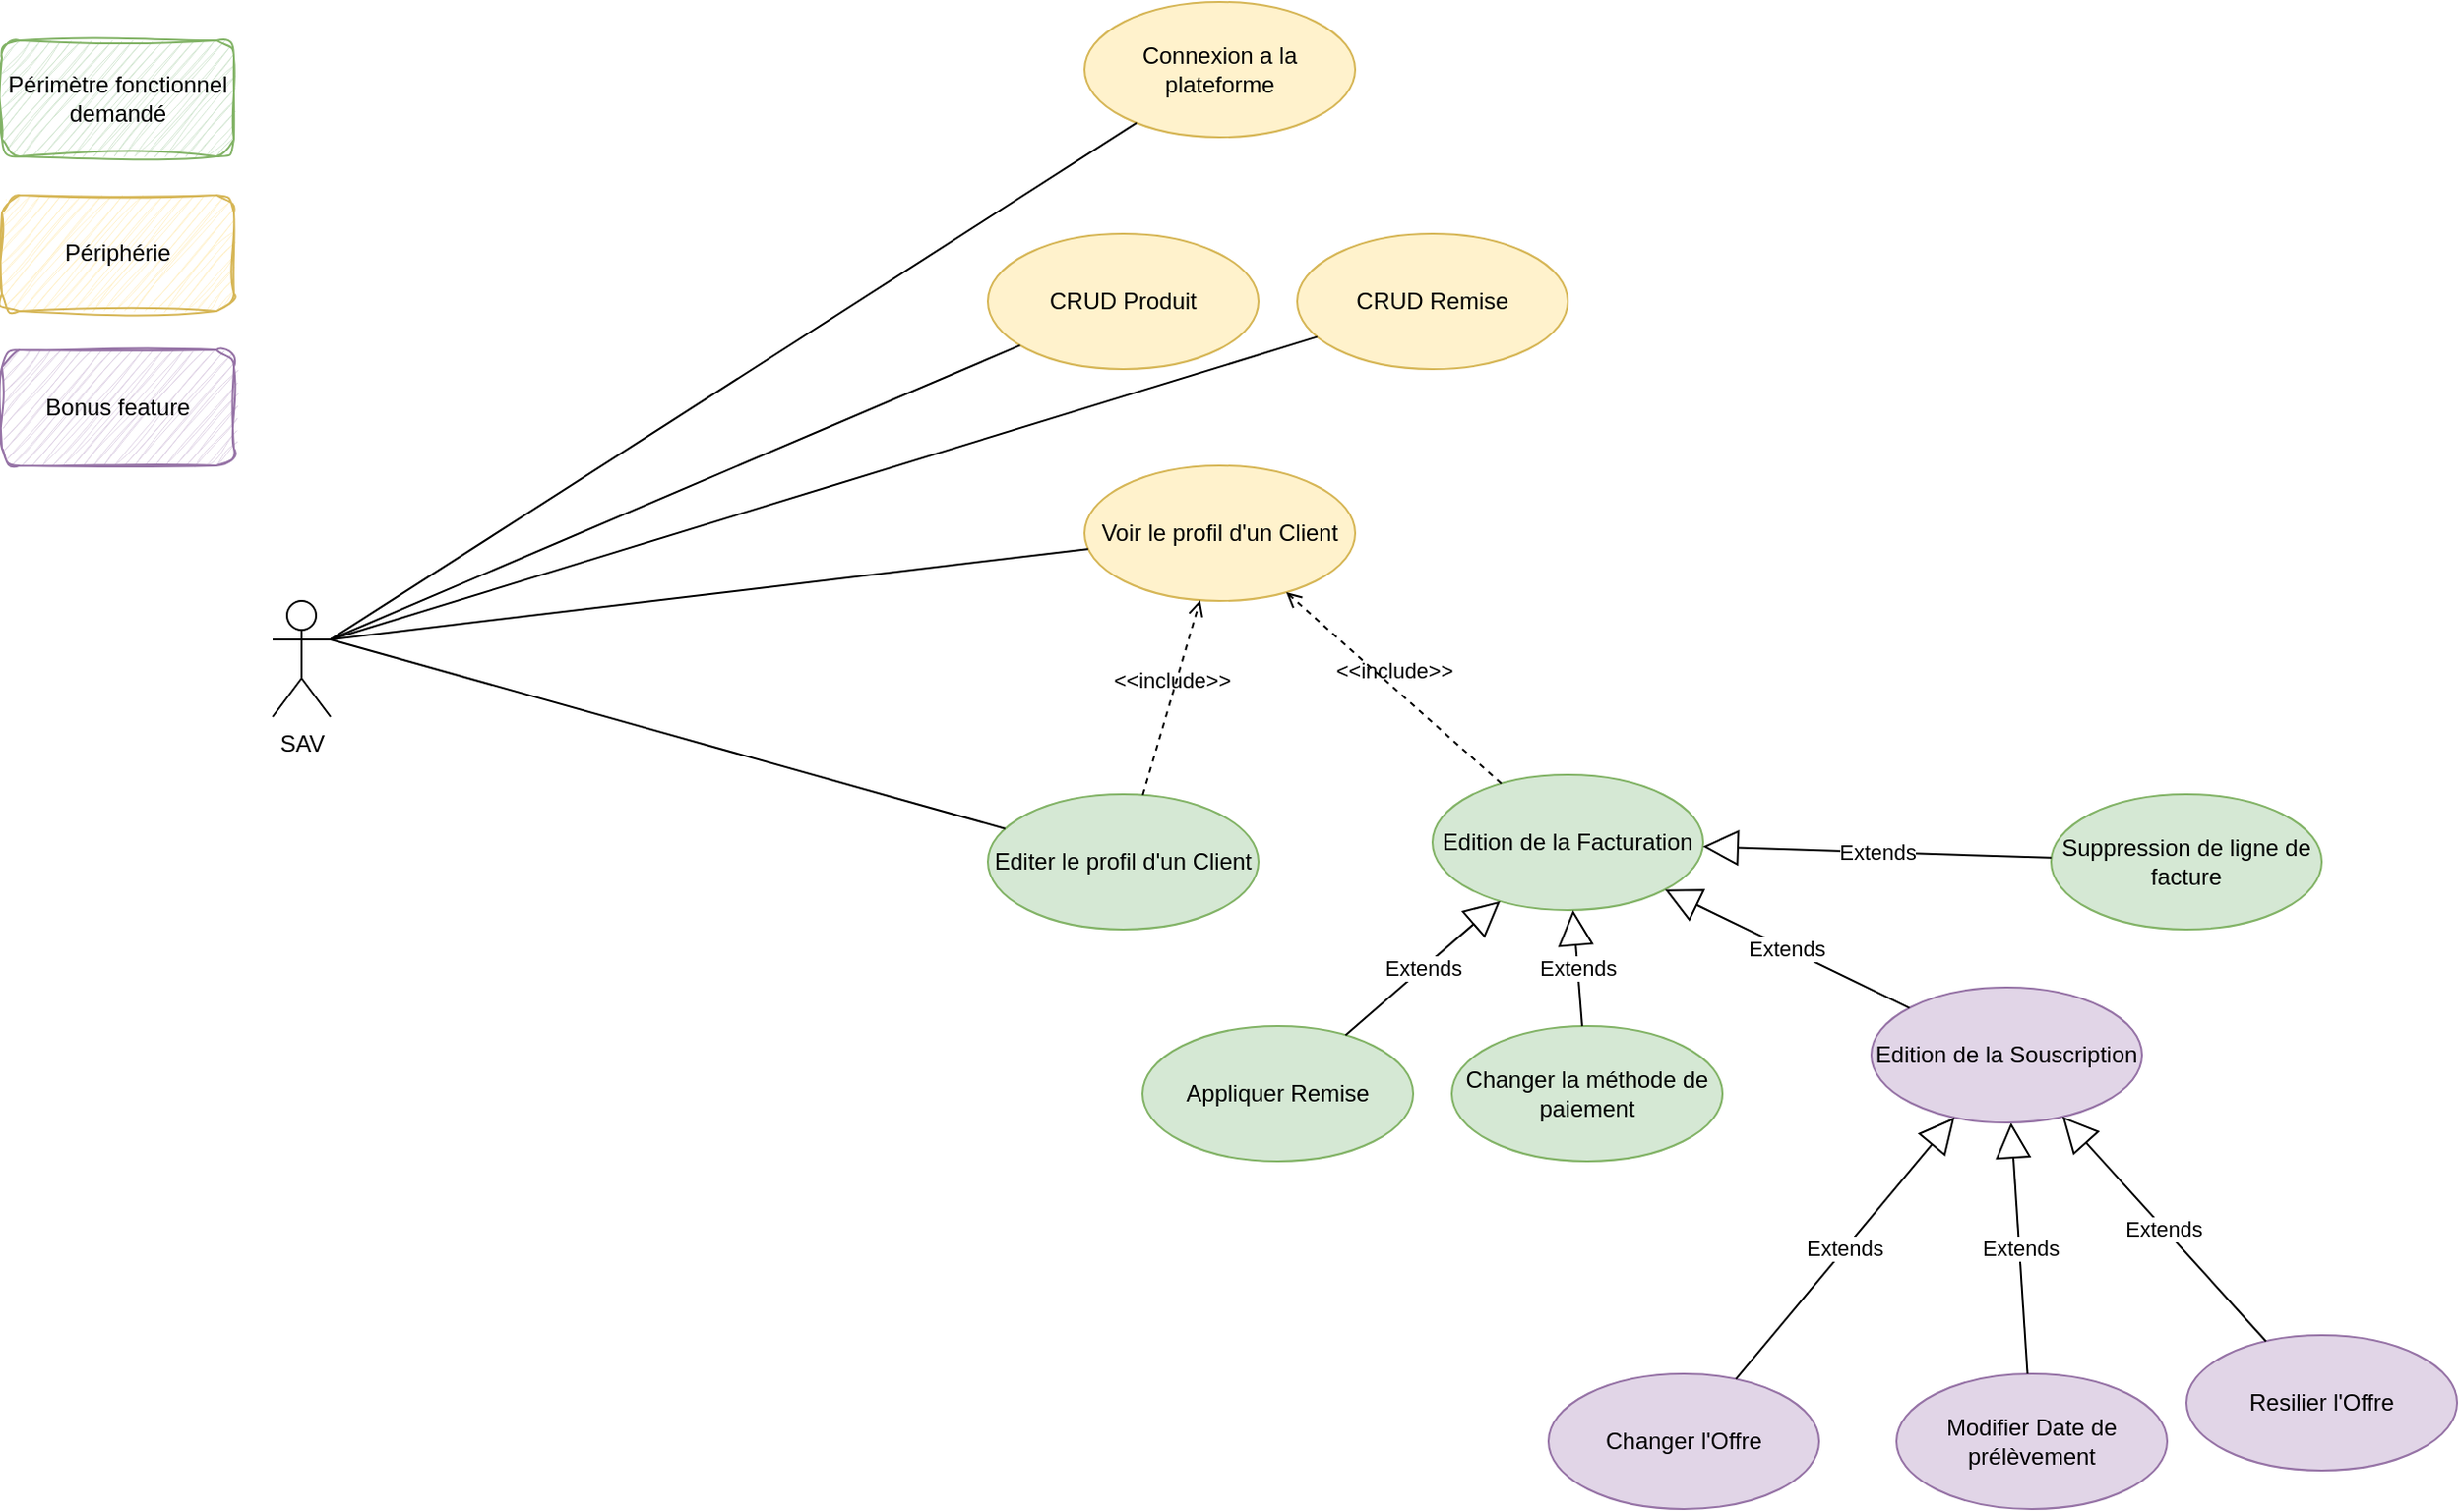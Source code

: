 <mxfile version="22.1.11" type="device" pages="7">
  <diagram id="lNtfQAyREhXmGD34lZc3" name="Use Case">
    <mxGraphModel dx="1731" dy="1180" grid="1" gridSize="10" guides="1" tooltips="1" connect="1" arrows="1" fold="1" page="1" pageScale="1" pageWidth="827" pageHeight="1169" math="0" shadow="0">
      <root>
        <mxCell id="0" />
        <mxCell id="1" parent="0" />
        <mxCell id="MgL5AnNDBONdqnhEMKH3-1" value="SAV" style="shape=umlActor;verticalLabelPosition=bottom;verticalAlign=top;html=1;" parent="1" vertex="1">
          <mxGeometry x="-140" y="380" width="30" height="60" as="geometry" />
        </mxCell>
        <mxCell id="mMcV5O-NKkE0r6yix_zK-1" value="Voir le profil d&#39;un Client" style="ellipse;whiteSpace=wrap;html=1;fillColor=#fff2cc;strokeColor=#d6b656;" parent="1" vertex="1">
          <mxGeometry x="280" y="310" width="140" height="70" as="geometry" />
        </mxCell>
        <mxCell id="mMcV5O-NKkE0r6yix_zK-2" value="Editer le profil d&#39;un Client" style="ellipse;whiteSpace=wrap;html=1;fillColor=#d5e8d4;strokeColor=#82b366;" parent="1" vertex="1">
          <mxGeometry x="230" y="480" width="140" height="70" as="geometry" />
        </mxCell>
        <mxCell id="mMcV5O-NKkE0r6yix_zK-3" value="" style="endArrow=none;html=1;rounded=0;exitX=1;exitY=0.333;exitDx=0;exitDy=0;exitPerimeter=0;" parent="1" source="MgL5AnNDBONdqnhEMKH3-1" target="mMcV5O-NKkE0r6yix_zK-2" edge="1">
          <mxGeometry width="50" height="50" relative="1" as="geometry">
            <mxPoint x="160" y="650" as="sourcePoint" />
            <mxPoint x="210" y="600" as="targetPoint" />
          </mxGeometry>
        </mxCell>
        <mxCell id="mMcV5O-NKkE0r6yix_zK-4" value="&amp;lt;&amp;lt;include&amp;gt;&amp;gt;" style="html=1;verticalAlign=bottom;labelBackgroundColor=none;endArrow=open;endFill=0;dashed=1;rounded=0;" parent="1" source="mMcV5O-NKkE0r6yix_zK-2" target="mMcV5O-NKkE0r6yix_zK-1" edge="1">
          <mxGeometry width="160" relative="1" as="geometry">
            <mxPoint x="280" y="660" as="sourcePoint" />
            <mxPoint x="440" y="660" as="targetPoint" />
          </mxGeometry>
        </mxCell>
        <mxCell id="mMcV5O-NKkE0r6yix_zK-5" value="Edition de la Facturation" style="ellipse;whiteSpace=wrap;html=1;fillColor=#d5e8d4;strokeColor=#82b366;" parent="1" vertex="1">
          <mxGeometry x="460" y="470" width="140" height="70" as="geometry" />
        </mxCell>
        <mxCell id="mMcV5O-NKkE0r6yix_zK-6" value="Connexion a la plateforme" style="ellipse;whiteSpace=wrap;html=1;fillColor=#fff2cc;strokeColor=#d6b656;" parent="1" vertex="1">
          <mxGeometry x="280" y="70" width="140" height="70" as="geometry" />
        </mxCell>
        <mxCell id="mMcV5O-NKkE0r6yix_zK-7" value="" style="endArrow=none;html=1;rounded=0;exitX=1;exitY=0.333;exitDx=0;exitDy=0;exitPerimeter=0;" parent="1" source="MgL5AnNDBONdqnhEMKH3-1" target="mMcV5O-NKkE0r6yix_zK-6" edge="1">
          <mxGeometry width="50" height="50" relative="1" as="geometry">
            <mxPoint x="120" y="330" as="sourcePoint" />
            <mxPoint x="170" y="280" as="targetPoint" />
          </mxGeometry>
        </mxCell>
        <mxCell id="mMcV5O-NKkE0r6yix_zK-10" value="" style="endArrow=none;html=1;rounded=0;exitX=1;exitY=0.333;exitDx=0;exitDy=0;exitPerimeter=0;" parent="1" source="MgL5AnNDBONdqnhEMKH3-1" target="mMcV5O-NKkE0r6yix_zK-1" edge="1">
          <mxGeometry width="50" height="50" relative="1" as="geometry">
            <mxPoint x="100" y="440" as="sourcePoint" />
            <mxPoint x="180" y="590" as="targetPoint" />
          </mxGeometry>
        </mxCell>
        <mxCell id="mMcV5O-NKkE0r6yix_zK-11" value="Modifier Date de prélèvement" style="ellipse;whiteSpace=wrap;html=1;fillColor=#e1d5e7;strokeColor=#9673a6;" parent="1" vertex="1">
          <mxGeometry x="700" y="780" width="140" height="70" as="geometry" />
        </mxCell>
        <mxCell id="mMcV5O-NKkE0r6yix_zK-12" value="Extends" style="endArrow=block;endSize=16;endFill=0;html=1;rounded=0;" parent="1" source="mMcV5O-NKkE0r6yix_zK-11" target="w1DSK9wc1Bd_86e-E3_P-1" edge="1">
          <mxGeometry width="160" relative="1" as="geometry">
            <mxPoint x="560" y="810" as="sourcePoint" />
            <mxPoint x="720" y="810" as="targetPoint" />
          </mxGeometry>
        </mxCell>
        <mxCell id="w1DSK9wc1Bd_86e-E3_P-1" value="Edition de la Souscription" style="ellipse;whiteSpace=wrap;html=1;fillColor=#e1d5e7;strokeColor=#9673a6;" parent="1" vertex="1">
          <mxGeometry x="687" y="580" width="140" height="70" as="geometry" />
        </mxCell>
        <mxCell id="w1DSK9wc1Bd_86e-E3_P-2" value="Extends" style="endArrow=block;endSize=16;endFill=0;html=1;rounded=0;" parent="1" source="w1DSK9wc1Bd_86e-E3_P-1" target="mMcV5O-NKkE0r6yix_zK-5" edge="1">
          <mxGeometry width="160" relative="1" as="geometry">
            <mxPoint x="140" y="820" as="sourcePoint" />
            <mxPoint x="300" y="820" as="targetPoint" />
          </mxGeometry>
        </mxCell>
        <mxCell id="w1DSK9wc1Bd_86e-E3_P-3" value="Changer l&#39;Offre" style="ellipse;whiteSpace=wrap;html=1;fillColor=#e1d5e7;strokeColor=#9673a6;" parent="1" vertex="1">
          <mxGeometry x="520" y="780" width="140" height="70" as="geometry" />
        </mxCell>
        <mxCell id="w1DSK9wc1Bd_86e-E3_P-4" value="Extends" style="endArrow=block;endSize=16;endFill=0;html=1;rounded=0;" parent="1" source="w1DSK9wc1Bd_86e-E3_P-3" target="w1DSK9wc1Bd_86e-E3_P-1" edge="1">
          <mxGeometry width="160" relative="1" as="geometry">
            <mxPoint x="250" y="910" as="sourcePoint" />
            <mxPoint x="410" y="910" as="targetPoint" />
          </mxGeometry>
        </mxCell>
        <mxCell id="w1DSK9wc1Bd_86e-E3_P-5" value="Resilier l&#39;Offre" style="ellipse;whiteSpace=wrap;html=1;fillColor=#e1d5e7;strokeColor=#9673a6;" parent="1" vertex="1">
          <mxGeometry x="850" y="760" width="140" height="70" as="geometry" />
        </mxCell>
        <mxCell id="w1DSK9wc1Bd_86e-E3_P-6" value="Extends" style="endArrow=block;endSize=16;endFill=0;html=1;rounded=0;" parent="1" source="w1DSK9wc1Bd_86e-E3_P-5" target="w1DSK9wc1Bd_86e-E3_P-1" edge="1">
          <mxGeometry width="160" relative="1" as="geometry">
            <mxPoint x="330" y="870" as="sourcePoint" />
            <mxPoint x="490" y="870" as="targetPoint" />
          </mxGeometry>
        </mxCell>
        <mxCell id="PxeNHM49aA0s6RQ2RjFO-1" value="Appliquer Remise" style="ellipse;whiteSpace=wrap;html=1;fillColor=#d5e8d4;strokeColor=#82b366;" parent="1" vertex="1">
          <mxGeometry x="310" y="600" width="140" height="70" as="geometry" />
        </mxCell>
        <mxCell id="PxeNHM49aA0s6RQ2RjFO-2" value="Extends" style="endArrow=block;endSize=16;endFill=0;html=1;rounded=0;" parent="1" source="PxeNHM49aA0s6RQ2RjFO-1" target="mMcV5O-NKkE0r6yix_zK-5" edge="1">
          <mxGeometry width="160" relative="1" as="geometry">
            <mxPoint x="520" y="930" as="sourcePoint" />
            <mxPoint x="680" y="930" as="targetPoint" />
          </mxGeometry>
        </mxCell>
        <mxCell id="XJ-ktfhGSoUfJe1v08_F-1" value="Changer la méthode de paiement" style="ellipse;whiteSpace=wrap;html=1;fillColor=#d5e8d4;strokeColor=#82b366;" parent="1" vertex="1">
          <mxGeometry x="470" y="600" width="140" height="70" as="geometry" />
        </mxCell>
        <mxCell id="XJ-ktfhGSoUfJe1v08_F-2" value="Extends" style="endArrow=block;endSize=16;endFill=0;html=1;rounded=0;" parent="1" source="XJ-ktfhGSoUfJe1v08_F-1" target="mMcV5O-NKkE0r6yix_zK-5" edge="1">
          <mxGeometry width="160" relative="1" as="geometry">
            <mxPoint x="350" y="920" as="sourcePoint" />
            <mxPoint x="510" y="920" as="targetPoint" />
          </mxGeometry>
        </mxCell>
        <mxCell id="AcDJjJGCgbhTR2nmmWOs-1" value="Périmètre fonctionnel&lt;br&gt;demandé" style="rounded=1;whiteSpace=wrap;html=1;fillColor=#d5e8d4;strokeColor=#82b366;sketch=1;curveFitting=1;jiggle=2;" parent="1" vertex="1">
          <mxGeometry x="-280" y="90" width="120" height="60" as="geometry" />
        </mxCell>
        <mxCell id="AcDJjJGCgbhTR2nmmWOs-2" value="Périphérie" style="rounded=1;whiteSpace=wrap;html=1;fillColor=#fff2cc;strokeColor=#d6b656;sketch=1;curveFitting=1;jiggle=2;" parent="1" vertex="1">
          <mxGeometry x="-280" y="170" width="120" height="60" as="geometry" />
        </mxCell>
        <mxCell id="OVTRj0Ony1KMeqZGvIo3-1" value="CRUD Produit" style="ellipse;whiteSpace=wrap;html=1;fillColor=#fff2cc;strokeColor=#d6b656;" parent="1" vertex="1">
          <mxGeometry x="230" y="190" width="140" height="70" as="geometry" />
        </mxCell>
        <mxCell id="OVTRj0Ony1KMeqZGvIo3-2" value="" style="endArrow=none;html=1;rounded=0;exitX=1;exitY=0.333;exitDx=0;exitDy=0;exitPerimeter=0;" parent="1" source="MgL5AnNDBONdqnhEMKH3-1" target="OVTRj0Ony1KMeqZGvIo3-1" edge="1">
          <mxGeometry width="50" height="50" relative="1" as="geometry">
            <mxPoint x="240" y="370" as="sourcePoint" />
            <mxPoint x="290" y="320" as="targetPoint" />
          </mxGeometry>
        </mxCell>
        <mxCell id="OVTRj0Ony1KMeqZGvIo3-4" value="CRUD Remise" style="ellipse;whiteSpace=wrap;html=1;fillColor=#fff2cc;strokeColor=#d6b656;" parent="1" vertex="1">
          <mxGeometry x="390" y="190" width="140" height="70" as="geometry" />
        </mxCell>
        <mxCell id="OVTRj0Ony1KMeqZGvIo3-5" value="" style="endArrow=none;html=1;rounded=0;" parent="1" target="OVTRj0Ony1KMeqZGvIo3-4" edge="1">
          <mxGeometry width="50" height="50" relative="1" as="geometry">
            <mxPoint x="-110" y="400" as="sourcePoint" />
            <mxPoint x="150" y="580" as="targetPoint" />
          </mxGeometry>
        </mxCell>
        <mxCell id="OVTRj0Ony1KMeqZGvIo3-6" value="&amp;lt;&amp;lt;include&amp;gt;&amp;gt;" style="html=1;verticalAlign=bottom;labelBackgroundColor=none;endArrow=open;endFill=0;dashed=1;rounded=0;" parent="1" source="mMcV5O-NKkE0r6yix_zK-5" target="mMcV5O-NKkE0r6yix_zK-1" edge="1">
          <mxGeometry width="160" relative="1" as="geometry">
            <mxPoint x="320" y="490" as="sourcePoint" />
            <mxPoint x="350" y="390" as="targetPoint" />
          </mxGeometry>
        </mxCell>
        <mxCell id="OVTRj0Ony1KMeqZGvIo3-7" value="Suppression de ligne de facture" style="ellipse;whiteSpace=wrap;html=1;fillColor=#d5e8d4;strokeColor=#82b366;" parent="1" vertex="1">
          <mxGeometry x="780" y="480" width="140" height="70" as="geometry" />
        </mxCell>
        <mxCell id="OVTRj0Ony1KMeqZGvIo3-8" value="Extends" style="endArrow=block;endSize=16;endFill=0;html=1;rounded=0;" parent="1" source="OVTRj0Ony1KMeqZGvIo3-7" target="mMcV5O-NKkE0r6yix_zK-5" edge="1">
          <mxGeometry width="160" relative="1" as="geometry">
            <mxPoint x="717" y="601" as="sourcePoint" />
            <mxPoint x="590" y="539" as="targetPoint" />
          </mxGeometry>
        </mxCell>
        <mxCell id="OVTRj0Ony1KMeqZGvIo3-9" value="Bonus feature" style="rounded=1;whiteSpace=wrap;html=1;fillColor=#e1d5e7;strokeColor=#9673a6;sketch=1;curveFitting=1;jiggle=2;" parent="1" vertex="1">
          <mxGeometry x="-280" y="250" width="120" height="60" as="geometry" />
        </mxCell>
      </root>
    </mxGraphModel>
  </diagram>
  <diagram id="0Y47yITF82SKB_afTv7o" name="k8s Deployment">
    <mxGraphModel dx="904" dy="1180" grid="1" gridSize="10" guides="1" tooltips="1" connect="1" arrows="1" fold="1" page="1" pageScale="1" pageWidth="827" pageHeight="1169" math="0" shadow="0">
      <root>
        <mxCell id="0" />
        <mxCell id="1" parent="0" />
        <mxCell id="UiGotJ_jFO2iMPFtPVNW-19" value="" style="rounded=1;whiteSpace=wrap;html=1;fillColor=default;dashed=1;strokeColor=#2875e2;" parent="1" vertex="1">
          <mxGeometry x="164" y="409" width="500" height="352" as="geometry" />
        </mxCell>
        <mxCell id="UiGotJ_jFO2iMPFtPVNW-1" value="svc&lt;br&gt;webapp" style="sketch=0;html=1;dashed=0;whitespace=wrap;fillColor=#2875E2;strokeColor=#ffffff;points=[[0.005,0.63,0],[0.1,0.2,0],[0.9,0.2,0],[0.5,0,0],[0.995,0.63,0],[0.72,0.99,0],[0.5,1,0],[0.28,0.99,0]];verticalLabelPosition=bottom;align=center;verticalAlign=top;shape=mxgraph.kubernetes.icon;prIcon=svc" parent="1" vertex="1">
          <mxGeometry x="574" y="661" width="50" height="48" as="geometry" />
        </mxCell>
        <mxCell id="UiGotJ_jFO2iMPFtPVNW-2" value="pod&lt;br&gt;webapp" style="sketch=0;html=1;dashed=0;whitespace=wrap;fillColor=#2875E2;strokeColor=#ffffff;points=[[0.005,0.63,0],[0.1,0.2,0],[0.9,0.2,0],[0.5,0,0],[0.995,0.63,0],[0.72,0.99,0],[0.5,1,0],[0.28,0.99,0]];verticalLabelPosition=bottom;align=center;verticalAlign=top;shape=mxgraph.kubernetes.icon;prIcon=pod" parent="1" vertex="1">
          <mxGeometry x="444" y="661" width="50" height="48" as="geometry" />
        </mxCell>
        <mxCell id="UiGotJ_jFO2iMPFtPVNW-3" value="rs&lt;br&gt;webapp" style="sketch=0;html=1;dashed=0;whitespace=wrap;fillColor=#2875E2;strokeColor=#ffffff;points=[[0.005,0.63,0],[0.1,0.2,0],[0.9,0.2,0],[0.5,0,0],[0.995,0.63,0],[0.72,0.99,0],[0.5,1,0],[0.28,0.99,0]];verticalLabelPosition=bottom;align=center;verticalAlign=top;shape=mxgraph.kubernetes.icon;prIcon=rs" parent="1" vertex="1">
          <mxGeometry x="314" y="661" width="50" height="48" as="geometry" />
        </mxCell>
        <mxCell id="UiGotJ_jFO2iMPFtPVNW-4" value="deploy&lt;br&gt;webapp" style="sketch=0;html=1;dashed=0;whitespace=wrap;fillColor=#2875E2;strokeColor=#ffffff;points=[[0.005,0.63,0],[0.1,0.2,0],[0.9,0.2,0],[0.5,0,0],[0.995,0.63,0],[0.72,0.99,0],[0.5,1,0],[0.28,0.99,0]];verticalLabelPosition=bottom;align=center;verticalAlign=top;shape=mxgraph.kubernetes.icon;prIcon=deploy" parent="1" vertex="1">
          <mxGeometry x="184" y="661" width="50" height="48" as="geometry" />
        </mxCell>
        <mxCell id="UiGotJ_jFO2iMPFtPVNW-6" value="sts&lt;br&gt;postgres-postgresql" style="sketch=0;html=1;dashed=0;whitespace=wrap;fillColor=#2875E2;strokeColor=#ffffff;points=[[0.005,0.63,0],[0.1,0.2,0],[0.9,0.2,0],[0.5,0,0],[0.995,0.63,0],[0.72,0.99,0],[0.5,1,0],[0.28,0.99,0]];verticalLabelPosition=bottom;align=center;verticalAlign=top;shape=mxgraph.kubernetes.icon;prIcon=sts" parent="1" vertex="1">
          <mxGeometry x="314" y="541" width="50" height="48" as="geometry" />
        </mxCell>
        <mxCell id="UiGotJ_jFO2iMPFtPVNW-7" value="pod&lt;br&gt;postgres-postgresql-0" style="sketch=0;html=1;dashed=0;whitespace=wrap;fillColor=#2875E2;strokeColor=#ffffff;points=[[0.005,0.63,0],[0.1,0.2,0],[0.9,0.2,0],[0.5,0,0],[0.995,0.63,0],[0.72,0.99,0],[0.5,1,0],[0.28,0.99,0]];verticalLabelPosition=bottom;align=center;verticalAlign=top;shape=mxgraph.kubernetes.icon;prIcon=pod" parent="1" vertex="1">
          <mxGeometry x="444" y="541" width="50" height="48" as="geometry" />
        </mxCell>
        <mxCell id="UiGotJ_jFO2iMPFtPVNW-8" value="pvc&lt;br&gt;data-postgres-postgresql-0" style="sketch=0;html=1;dashed=0;whitespace=wrap;fillColor=#2875E2;strokeColor=#ffffff;points=[[0.005,0.63,0],[0.1,0.2,0],[0.9,0.2,0],[0.5,0,0],[0.995,0.63,0],[0.72,0.99,0],[0.5,1,0],[0.28,0.99,0]];verticalLabelPosition=bottom;align=center;verticalAlign=top;shape=mxgraph.kubernetes.icon;prIcon=pvc" parent="1" vertex="1">
          <mxGeometry x="314" y="421" width="50" height="48" as="geometry" />
        </mxCell>
        <mxCell id="UiGotJ_jFO2iMPFtPVNW-9" value="svc&lt;br&gt;postgres-postgresql" style="sketch=0;html=1;dashed=0;whitespace=wrap;fillColor=#2875E2;strokeColor=#ffffff;points=[[0.005,0.63,0],[0.1,0.2,0],[0.9,0.2,0],[0.5,0,0],[0.995,0.63,0],[0.72,0.99,0],[0.5,1,0],[0.28,0.99,0]];verticalLabelPosition=bottom;align=center;verticalAlign=top;shape=mxgraph.kubernetes.icon;prIcon=svc" parent="1" vertex="1">
          <mxGeometry x="574" y="541" width="50" height="48" as="geometry" />
        </mxCell>
        <mxCell id="UiGotJ_jFO2iMPFtPVNW-10" value="svc&lt;br&gt;postgres-postgresql-hl" style="sketch=0;html=1;dashed=0;whitespace=wrap;fillColor=#2875E2;strokeColor=#ffffff;points=[[0.005,0.63,0],[0.1,0.2,0],[0.9,0.2,0],[0.5,0,0],[0.995,0.63,0],[0.72,0.99,0],[0.5,1,0],[0.28,0.99,0]];verticalLabelPosition=bottom;align=center;verticalAlign=top;shape=mxgraph.kubernetes.icon;prIcon=svc" parent="1" vertex="1">
          <mxGeometry x="574" y="421" width="50" height="48" as="geometry" />
        </mxCell>
        <mxCell id="UiGotJ_jFO2iMPFtPVNW-11" value="" style="endArrow=classic;html=1;rounded=0;dashed=1;dashPattern=8 8;exitX=0.995;exitY=0.63;exitDx=0;exitDy=0;exitPerimeter=0;entryX=0.005;entryY=0.63;entryDx=0;entryDy=0;entryPerimeter=0;" parent="1" source="UiGotJ_jFO2iMPFtPVNW-4" target="UiGotJ_jFO2iMPFtPVNW-3" edge="1">
          <mxGeometry width="50" height="50" relative="1" as="geometry">
            <mxPoint x="284" y="631" as="sourcePoint" />
            <mxPoint x="234" y="631" as="targetPoint" />
          </mxGeometry>
        </mxCell>
        <mxCell id="UiGotJ_jFO2iMPFtPVNW-12" value="" style="endArrow=classic;html=1;rounded=0;dashed=1;dashPattern=8 8;exitX=0.995;exitY=0.63;exitDx=0;exitDy=0;exitPerimeter=0;entryX=0.005;entryY=0.63;entryDx=0;entryDy=0;entryPerimeter=0;" parent="1" source="UiGotJ_jFO2iMPFtPVNW-3" target="UiGotJ_jFO2iMPFtPVNW-2" edge="1">
          <mxGeometry width="50" height="50" relative="1" as="geometry">
            <mxPoint x="244" y="701" as="sourcePoint" />
            <mxPoint x="324" y="701" as="targetPoint" />
          </mxGeometry>
        </mxCell>
        <mxCell id="UiGotJ_jFO2iMPFtPVNW-13" value="" style="endArrow=classic;html=1;rounded=0;entryX=0.995;entryY=0.63;entryDx=0;entryDy=0;entryPerimeter=0;exitX=0.005;exitY=0.63;exitDx=0;exitDy=0;exitPerimeter=0;" parent="1" source="UiGotJ_jFO2iMPFtPVNW-1" target="UiGotJ_jFO2iMPFtPVNW-2" edge="1">
          <mxGeometry width="50" height="50" relative="1" as="geometry">
            <mxPoint x="224" y="841" as="sourcePoint" />
            <mxPoint x="274" y="791" as="targetPoint" />
          </mxGeometry>
        </mxCell>
        <mxCell id="UiGotJ_jFO2iMPFtPVNW-14" value="" style="endArrow=classic;html=1;rounded=0;dashed=1;dashPattern=8 8;exitX=0.995;exitY=0.63;exitDx=0;exitDy=0;exitPerimeter=0;entryX=0.005;entryY=0.63;entryDx=0;entryDy=0;entryPerimeter=0;" parent="1" source="UiGotJ_jFO2iMPFtPVNW-6" target="UiGotJ_jFO2iMPFtPVNW-7" edge="1">
          <mxGeometry width="50" height="50" relative="1" as="geometry">
            <mxPoint x="244" y="701" as="sourcePoint" />
            <mxPoint x="324" y="701" as="targetPoint" />
          </mxGeometry>
        </mxCell>
        <mxCell id="UiGotJ_jFO2iMPFtPVNW-15" value="" style="endArrow=classic;html=1;rounded=0;entryX=0.995;entryY=0.63;entryDx=0;entryDy=0;entryPerimeter=0;exitX=0.005;exitY=0.63;exitDx=0;exitDy=0;exitPerimeter=0;" parent="1" source="UiGotJ_jFO2iMPFtPVNW-9" target="UiGotJ_jFO2iMPFtPVNW-7" edge="1">
          <mxGeometry width="50" height="50" relative="1" as="geometry">
            <mxPoint x="584" y="701" as="sourcePoint" />
            <mxPoint x="504" y="701" as="targetPoint" />
          </mxGeometry>
        </mxCell>
        <mxCell id="UiGotJ_jFO2iMPFtPVNW-16" value="" style="endArrow=classic;html=1;rounded=0;entryX=0.995;entryY=0.63;entryDx=0;entryDy=0;entryPerimeter=0;exitX=0.005;exitY=0.63;exitDx=0;exitDy=0;exitPerimeter=0;edgeStyle=orthogonalEdgeStyle;" parent="1" source="UiGotJ_jFO2iMPFtPVNW-10" target="UiGotJ_jFO2iMPFtPVNW-7" edge="1">
          <mxGeometry width="50" height="50" relative="1" as="geometry">
            <mxPoint x="584" y="701" as="sourcePoint" />
            <mxPoint x="504" y="701" as="targetPoint" />
          </mxGeometry>
        </mxCell>
        <mxCell id="UiGotJ_jFO2iMPFtPVNW-17" value="" style="endArrow=none;html=1;rounded=0;entryX=0.995;entryY=0.63;entryDx=0;entryDy=0;entryPerimeter=0;exitX=0.5;exitY=0;exitDx=0;exitDy=0;exitPerimeter=0;edgeStyle=orthogonalEdgeStyle;targetPerimeterSpacing=0;endSize=6;dashed=1;" parent="1" source="UiGotJ_jFO2iMPFtPVNW-7" target="UiGotJ_jFO2iMPFtPVNW-8" edge="1">
          <mxGeometry width="50" height="50" relative="1" as="geometry">
            <mxPoint x="384" y="891" as="sourcePoint" />
            <mxPoint x="434" y="841" as="targetPoint" />
          </mxGeometry>
        </mxCell>
        <mxCell id="UiGotJ_jFO2iMPFtPVNW-18" value="namespace&lt;br&gt;default" style="sketch=0;html=1;dashed=0;whitespace=wrap;fillColor=#2875E2;strokeColor=#ffffff;points=[[0.005,0.63,0],[0.1,0.2,0],[0.9,0.2,0],[0.5,0,0],[0.995,0.63,0],[0.72,0.99,0],[0.5,1,0],[0.28,0.99,0]];verticalLabelPosition=bottom;align=center;verticalAlign=top;shape=mxgraph.kubernetes.icon;prIcon=ns" parent="1" vertex="1">
          <mxGeometry x="184" y="421" width="50" height="48" as="geometry" />
        </mxCell>
      </root>
    </mxGraphModel>
  </diagram>
  <diagram id="NnQ32GsHOi-NPhLQwEd6" name="ERD">
    <mxGraphModel dx="1731" dy="1180" grid="1" gridSize="10" guides="1" tooltips="1" connect="1" arrows="1" fold="1" page="1" pageScale="1" pageWidth="827" pageHeight="1169" math="0" shadow="0">
      <root>
        <mxCell id="0" />
        <mxCell id="1" parent="0" />
        <mxCell id="KhNQkySwgiJklhar0YiO-1" value="Customer" style="shape=table;startSize=30;container=1;collapsible=1;childLayout=tableLayout;fixedRows=1;rowLines=0;fontStyle=1;align=center;resizeLast=1;html=1;fillColor=#d5e8d4;strokeColor=#82b366;" parent="1" vertex="1">
          <mxGeometry x="-580" y="425" width="180" height="90" as="geometry" />
        </mxCell>
        <mxCell id="KhNQkySwgiJklhar0YiO-2" value="" style="shape=tableRow;horizontal=0;startSize=0;swimlaneHead=0;swimlaneBody=0;fillColor=none;collapsible=0;dropTarget=0;points=[[0,0.5],[1,0.5]];portConstraint=eastwest;top=0;left=0;right=0;bottom=1;" parent="KhNQkySwgiJklhar0YiO-1" vertex="1">
          <mxGeometry y="30" width="180" height="30" as="geometry" />
        </mxCell>
        <mxCell id="KhNQkySwgiJklhar0YiO-3" value="PK" style="shape=partialRectangle;connectable=0;fillColor=none;top=0;left=0;bottom=0;right=0;fontStyle=1;overflow=hidden;whiteSpace=wrap;html=1;" parent="KhNQkySwgiJklhar0YiO-2" vertex="1">
          <mxGeometry width="30" height="30" as="geometry">
            <mxRectangle width="30" height="30" as="alternateBounds" />
          </mxGeometry>
        </mxCell>
        <mxCell id="KhNQkySwgiJklhar0YiO-4" value="Id" style="shape=partialRectangle;connectable=0;fillColor=none;top=0;left=0;bottom=0;right=0;align=left;spacingLeft=6;fontStyle=5;overflow=hidden;whiteSpace=wrap;html=1;" parent="KhNQkySwgiJklhar0YiO-2" vertex="1">
          <mxGeometry x="30" width="150" height="30" as="geometry">
            <mxRectangle width="150" height="30" as="alternateBounds" />
          </mxGeometry>
        </mxCell>
        <mxCell id="Ue_fEvQdMelFlZGZtrvL-20" value="" style="shape=tableRow;horizontal=0;startSize=0;swimlaneHead=0;swimlaneBody=0;fillColor=none;collapsible=0;dropTarget=0;points=[[0,0.5],[1,0.5]];portConstraint=eastwest;top=0;left=0;right=0;bottom=0;" parent="KhNQkySwgiJklhar0YiO-1" vertex="1">
          <mxGeometry y="60" width="180" height="30" as="geometry" />
        </mxCell>
        <mxCell id="Ue_fEvQdMelFlZGZtrvL-21" value="" style="shape=partialRectangle;connectable=0;fillColor=none;top=0;left=0;bottom=0;right=0;fontStyle=0;overflow=hidden;whiteSpace=wrap;html=1;" parent="Ue_fEvQdMelFlZGZtrvL-20" vertex="1">
          <mxGeometry width="30" height="30" as="geometry">
            <mxRectangle width="30" height="30" as="alternateBounds" />
          </mxGeometry>
        </mxCell>
        <mxCell id="Ue_fEvQdMelFlZGZtrvL-22" value="CustomerType" style="shape=partialRectangle;connectable=0;fillColor=none;top=0;left=0;bottom=0;right=0;align=left;spacingLeft=6;fontStyle=0;overflow=hidden;whiteSpace=wrap;html=1;" parent="Ue_fEvQdMelFlZGZtrvL-20" vertex="1">
          <mxGeometry x="30" width="150" height="30" as="geometry">
            <mxRectangle width="150" height="30" as="alternateBounds" />
          </mxGeometry>
        </mxCell>
        <mxCell id="KhNQkySwgiJklhar0YiO-14" value="CustomersDetails" style="shape=table;startSize=30;container=1;collapsible=1;childLayout=tableLayout;fixedRows=1;rowLines=0;fontStyle=1;align=center;resizeLast=1;html=1;fillColor=#d5e8d4;strokeColor=#82b366;" parent="1" vertex="1">
          <mxGeometry x="-360" y="395" width="180" height="120" as="geometry" />
        </mxCell>
        <mxCell id="KhNQkySwgiJklhar0YiO-15" value="" style="shape=tableRow;horizontal=0;startSize=0;swimlaneHead=0;swimlaneBody=0;fillColor=none;collapsible=0;dropTarget=0;points=[[0,0.5],[1,0.5]];portConstraint=eastwest;top=0;left=0;right=0;bottom=1;" parent="KhNQkySwgiJklhar0YiO-14" vertex="1">
          <mxGeometry y="30" width="180" height="30" as="geometry" />
        </mxCell>
        <mxCell id="KhNQkySwgiJklhar0YiO-16" value="PK" style="shape=partialRectangle;connectable=0;fillColor=none;top=0;left=0;bottom=0;right=0;fontStyle=1;overflow=hidden;whiteSpace=wrap;html=1;" parent="KhNQkySwgiJklhar0YiO-15" vertex="1">
          <mxGeometry width="30" height="30" as="geometry">
            <mxRectangle width="30" height="30" as="alternateBounds" />
          </mxGeometry>
        </mxCell>
        <mxCell id="KhNQkySwgiJklhar0YiO-17" value="Id" style="shape=partialRectangle;connectable=0;fillColor=none;top=0;left=0;bottom=0;right=0;align=left;spacingLeft=6;fontStyle=5;overflow=hidden;whiteSpace=wrap;html=1;" parent="KhNQkySwgiJklhar0YiO-15" vertex="1">
          <mxGeometry x="30" width="150" height="30" as="geometry">
            <mxRectangle width="150" height="30" as="alternateBounds" />
          </mxGeometry>
        </mxCell>
        <mxCell id="npuYotQdPXIpSZ90aNdf-1" value="" style="shape=tableRow;horizontal=0;startSize=0;swimlaneHead=0;swimlaneBody=0;fillColor=none;collapsible=0;dropTarget=0;points=[[0,0.5],[1,0.5]];portConstraint=eastwest;top=0;left=0;right=0;bottom=0;" parent="KhNQkySwgiJklhar0YiO-14" vertex="1">
          <mxGeometry y="60" width="180" height="30" as="geometry" />
        </mxCell>
        <mxCell id="npuYotQdPXIpSZ90aNdf-2" value="FK" style="shape=partialRectangle;connectable=0;fillColor=none;top=0;left=0;bottom=0;right=0;fontStyle=0;overflow=hidden;whiteSpace=wrap;html=1;" parent="npuYotQdPXIpSZ90aNdf-1" vertex="1">
          <mxGeometry width="30" height="30" as="geometry">
            <mxRectangle width="30" height="30" as="alternateBounds" />
          </mxGeometry>
        </mxCell>
        <mxCell id="npuYotQdPXIpSZ90aNdf-3" value="BillingDetailsId" style="shape=partialRectangle;connectable=0;fillColor=none;top=0;left=0;bottom=0;right=0;align=left;spacingLeft=6;fontStyle=0;overflow=hidden;whiteSpace=wrap;html=1;" parent="npuYotQdPXIpSZ90aNdf-1" vertex="1">
          <mxGeometry x="30" width="150" height="30" as="geometry">
            <mxRectangle width="150" height="30" as="alternateBounds" />
          </mxGeometry>
        </mxCell>
        <mxCell id="npuYotQdPXIpSZ90aNdf-4" value="" style="shape=tableRow;horizontal=0;startSize=0;swimlaneHead=0;swimlaneBody=0;fillColor=none;collapsible=0;dropTarget=0;points=[[0,0.5],[1,0.5]];portConstraint=eastwest;top=0;left=0;right=0;bottom=0;" parent="KhNQkySwgiJklhar0YiO-14" vertex="1">
          <mxGeometry y="90" width="180" height="30" as="geometry" />
        </mxCell>
        <mxCell id="npuYotQdPXIpSZ90aNdf-5" value="FK" style="shape=partialRectangle;connectable=0;fillColor=none;top=0;left=0;bottom=0;right=0;fontStyle=0;overflow=hidden;whiteSpace=wrap;html=1;" parent="npuYotQdPXIpSZ90aNdf-4" vertex="1">
          <mxGeometry width="30" height="30" as="geometry">
            <mxRectangle width="30" height="30" as="alternateBounds" />
          </mxGeometry>
        </mxCell>
        <mxCell id="npuYotQdPXIpSZ90aNdf-6" value="ShippingDetailsId" style="shape=partialRectangle;connectable=0;fillColor=none;top=0;left=0;bottom=0;right=0;align=left;spacingLeft=6;fontStyle=0;overflow=hidden;whiteSpace=wrap;html=1;" parent="npuYotQdPXIpSZ90aNdf-4" vertex="1">
          <mxGeometry x="30" width="150" height="30" as="geometry">
            <mxRectangle width="150" height="30" as="alternateBounds" />
          </mxGeometry>
        </mxCell>
        <mxCell id="npuYotQdPXIpSZ90aNdf-7" value="" style="edgeStyle=orthogonalEdgeStyle;fontSize=12;html=1;endArrow=ERzeroToOne;endFill=1;rounded=0;entryX=0;entryY=0.5;entryDx=0;entryDy=0;exitX=1;exitY=0.5;exitDx=0;exitDy=0;" parent="1" source="KhNQkySwgiJklhar0YiO-2" target="npuYotQdPXIpSZ90aNdf-1" edge="1">
          <mxGeometry width="100" height="100" relative="1" as="geometry">
            <mxPoint x="-480" y="635" as="sourcePoint" />
            <mxPoint x="-380" y="535" as="targetPoint" />
          </mxGeometry>
        </mxCell>
        <mxCell id="npuYotQdPXIpSZ90aNdf-8" value="" style="edgeStyle=orthogonalEdgeStyle;fontSize=12;html=1;endArrow=ERzeroToOne;endFill=1;rounded=0;entryX=0;entryY=0.5;entryDx=0;entryDy=0;exitX=1;exitY=0.5;exitDx=0;exitDy=0;" parent="1" source="Ue_fEvQdMelFlZGZtrvL-20" target="npuYotQdPXIpSZ90aNdf-4" edge="1">
          <mxGeometry width="100" height="100" relative="1" as="geometry">
            <mxPoint x="-480" y="665" as="sourcePoint" />
            <mxPoint x="-380" y="565" as="targetPoint" />
          </mxGeometry>
        </mxCell>
        <mxCell id="npuYotQdPXIpSZ90aNdf-32" value="" style="fontSize=12;html=1;endArrow=ERoneToMany;rounded=0;elbow=vertical;entryX=0;entryY=0.5;entryDx=0;entryDy=0;edgeStyle=orthogonalEdgeStyle;exitX=1;exitY=0.25;exitDx=0;exitDy=0;" parent="1" source="KhNQkySwgiJklhar0YiO-1" target="O6PlRIybO_rpnWZ12s0N-17" edge="1">
          <mxGeometry width="100" height="100" relative="1" as="geometry">
            <mxPoint x="-500" y="420" as="sourcePoint" />
            <mxPoint x="-370" y="330" as="targetPoint" />
          </mxGeometry>
        </mxCell>
        <mxCell id="npuYotQdPXIpSZ90aNdf-34" value="BillingLines" style="shape=table;startSize=30;container=1;collapsible=1;childLayout=tableLayout;fixedRows=1;rowLines=0;fontStyle=1;align=center;resizeLast=1;html=1;fillColor=#d5e8d4;strokeColor=#82b366;" parent="1" vertex="1">
          <mxGeometry x="80" y="125" width="180" height="120" as="geometry" />
        </mxCell>
        <mxCell id="npuYotQdPXIpSZ90aNdf-35" value="" style="shape=tableRow;horizontal=0;startSize=0;swimlaneHead=0;swimlaneBody=0;fillColor=none;collapsible=0;dropTarget=0;points=[[0,0.5],[1,0.5]];portConstraint=eastwest;top=0;left=0;right=0;bottom=1;" parent="npuYotQdPXIpSZ90aNdf-34" vertex="1">
          <mxGeometry y="30" width="180" height="30" as="geometry" />
        </mxCell>
        <mxCell id="npuYotQdPXIpSZ90aNdf-36" value="PK" style="shape=partialRectangle;connectable=0;fillColor=none;top=0;left=0;bottom=0;right=0;fontStyle=1;overflow=hidden;whiteSpace=wrap;html=1;" parent="npuYotQdPXIpSZ90aNdf-35" vertex="1">
          <mxGeometry width="30" height="30" as="geometry">
            <mxRectangle width="30" height="30" as="alternateBounds" />
          </mxGeometry>
        </mxCell>
        <mxCell id="npuYotQdPXIpSZ90aNdf-37" value="Id" style="shape=partialRectangle;connectable=0;fillColor=none;top=0;left=0;bottom=0;right=0;align=left;spacingLeft=6;fontStyle=5;overflow=hidden;whiteSpace=wrap;html=1;" parent="npuYotQdPXIpSZ90aNdf-35" vertex="1">
          <mxGeometry x="30" width="150" height="30" as="geometry">
            <mxRectangle width="150" height="30" as="alternateBounds" />
          </mxGeometry>
        </mxCell>
        <mxCell id="npuYotQdPXIpSZ90aNdf-38" value="" style="shape=tableRow;horizontal=0;startSize=0;swimlaneHead=0;swimlaneBody=0;fillColor=none;collapsible=0;dropTarget=0;points=[[0,0.5],[1,0.5]];portConstraint=eastwest;top=0;left=0;right=0;bottom=0;" parent="npuYotQdPXIpSZ90aNdf-34" vertex="1">
          <mxGeometry y="60" width="180" height="30" as="geometry" />
        </mxCell>
        <mxCell id="npuYotQdPXIpSZ90aNdf-39" value="" style="shape=partialRectangle;connectable=0;fillColor=none;top=0;left=0;bottom=0;right=0;editable=1;overflow=hidden;whiteSpace=wrap;html=1;" parent="npuYotQdPXIpSZ90aNdf-38" vertex="1">
          <mxGeometry width="30" height="30" as="geometry">
            <mxRectangle width="30" height="30" as="alternateBounds" />
          </mxGeometry>
        </mxCell>
        <mxCell id="npuYotQdPXIpSZ90aNdf-40" value="ProductId" style="shape=partialRectangle;connectable=0;fillColor=none;top=0;left=0;bottom=0;right=0;align=left;spacingLeft=6;overflow=hidden;whiteSpace=wrap;html=1;" parent="npuYotQdPXIpSZ90aNdf-38" vertex="1">
          <mxGeometry x="30" width="150" height="30" as="geometry">
            <mxRectangle width="150" height="30" as="alternateBounds" />
          </mxGeometry>
        </mxCell>
        <mxCell id="Ue_fEvQdMelFlZGZtrvL-32" value="" style="shape=tableRow;horizontal=0;startSize=0;swimlaneHead=0;swimlaneBody=0;fillColor=none;collapsible=0;dropTarget=0;points=[[0,0.5],[1,0.5]];portConstraint=eastwest;top=0;left=0;right=0;bottom=0;" parent="npuYotQdPXIpSZ90aNdf-34" vertex="1">
          <mxGeometry y="90" width="180" height="30" as="geometry" />
        </mxCell>
        <mxCell id="Ue_fEvQdMelFlZGZtrvL-33" value="FK" style="shape=partialRectangle;connectable=0;fillColor=none;top=0;left=0;bottom=0;right=0;fontStyle=0;overflow=hidden;whiteSpace=wrap;html=1;" parent="Ue_fEvQdMelFlZGZtrvL-32" vertex="1">
          <mxGeometry width="30" height="30" as="geometry">
            <mxRectangle width="30" height="30" as="alternateBounds" />
          </mxGeometry>
        </mxCell>
        <mxCell id="Ue_fEvQdMelFlZGZtrvL-34" value="BillingId" style="shape=partialRectangle;connectable=0;fillColor=none;top=0;left=0;bottom=0;right=0;align=left;spacingLeft=6;fontStyle=0;overflow=hidden;whiteSpace=wrap;html=1;" parent="Ue_fEvQdMelFlZGZtrvL-32" vertex="1">
          <mxGeometry x="30" width="150" height="30" as="geometry">
            <mxRectangle width="150" height="30" as="alternateBounds" />
          </mxGeometry>
        </mxCell>
        <mxCell id="npuYotQdPXIpSZ90aNdf-49" value="Products" style="shape=table;startSize=30;container=1;collapsible=1;childLayout=tableLayout;fixedRows=1;rowLines=0;fontStyle=1;align=center;resizeLast=1;html=1;fillColor=#d5e8d4;strokeColor=#82b366;" parent="1" vertex="1">
          <mxGeometry x="-140" y="155" width="180" height="60" as="geometry" />
        </mxCell>
        <mxCell id="npuYotQdPXIpSZ90aNdf-50" value="" style="shape=tableRow;horizontal=0;startSize=0;swimlaneHead=0;swimlaneBody=0;fillColor=none;collapsible=0;dropTarget=0;points=[[0,0.5],[1,0.5]];portConstraint=eastwest;top=0;left=0;right=0;bottom=1;" parent="npuYotQdPXIpSZ90aNdf-49" vertex="1">
          <mxGeometry y="30" width="180" height="30" as="geometry" />
        </mxCell>
        <mxCell id="npuYotQdPXIpSZ90aNdf-51" value="PK" style="shape=partialRectangle;connectable=0;fillColor=none;top=0;left=0;bottom=0;right=0;fontStyle=1;overflow=hidden;whiteSpace=wrap;html=1;" parent="npuYotQdPXIpSZ90aNdf-50" vertex="1">
          <mxGeometry width="30" height="30" as="geometry">
            <mxRectangle width="30" height="30" as="alternateBounds" />
          </mxGeometry>
        </mxCell>
        <mxCell id="npuYotQdPXIpSZ90aNdf-52" value="Id" style="shape=partialRectangle;connectable=0;fillColor=none;top=0;left=0;bottom=0;right=0;align=left;spacingLeft=6;fontStyle=5;overflow=hidden;whiteSpace=wrap;html=1;" parent="npuYotQdPXIpSZ90aNdf-50" vertex="1">
          <mxGeometry x="30" width="150" height="30" as="geometry">
            <mxRectangle width="150" height="30" as="alternateBounds" />
          </mxGeometry>
        </mxCell>
        <mxCell id="npuYotQdPXIpSZ90aNdf-63" value="" style="edgeStyle=orthogonalEdgeStyle;fontSize=12;html=1;endArrow=ERzeroToMany;startArrow=ERmandOne;rounded=0;" parent="1" source="npuYotQdPXIpSZ90aNdf-50" target="npuYotQdPXIpSZ90aNdf-38" edge="1">
          <mxGeometry width="100" height="100" relative="1" as="geometry">
            <mxPoint x="-240" y="755" as="sourcePoint" />
            <mxPoint x="-140" y="655" as="targetPoint" />
          </mxGeometry>
        </mxCell>
        <mxCell id="jjh7h56Zf3JrQiqmrdGM-5" value="Discounts" style="shape=table;startSize=30;container=1;collapsible=1;childLayout=tableLayout;fixedRows=1;rowLines=0;fontStyle=1;align=center;resizeLast=1;html=1;fillColor=#d5e8d4;strokeColor=#82b366;" parent="1" vertex="1">
          <mxGeometry x="-140" y="395" width="180" height="90" as="geometry" />
        </mxCell>
        <mxCell id="jjh7h56Zf3JrQiqmrdGM-6" value="" style="shape=tableRow;horizontal=0;startSize=0;swimlaneHead=0;swimlaneBody=0;fillColor=none;collapsible=0;dropTarget=0;points=[[0,0.5],[1,0.5]];portConstraint=eastwest;top=0;left=0;right=0;bottom=1;" parent="jjh7h56Zf3JrQiqmrdGM-5" vertex="1">
          <mxGeometry y="30" width="180" height="30" as="geometry" />
        </mxCell>
        <mxCell id="jjh7h56Zf3JrQiqmrdGM-7" value="PK" style="shape=partialRectangle;connectable=0;fillColor=none;top=0;left=0;bottom=0;right=0;fontStyle=1;overflow=hidden;whiteSpace=wrap;html=1;" parent="jjh7h56Zf3JrQiqmrdGM-6" vertex="1">
          <mxGeometry width="30" height="30" as="geometry">
            <mxRectangle width="30" height="30" as="alternateBounds" />
          </mxGeometry>
        </mxCell>
        <mxCell id="jjh7h56Zf3JrQiqmrdGM-8" value="Id" style="shape=partialRectangle;connectable=0;fillColor=none;top=0;left=0;bottom=0;right=0;align=left;spacingLeft=6;fontStyle=5;overflow=hidden;whiteSpace=wrap;html=1;" parent="jjh7h56Zf3JrQiqmrdGM-6" vertex="1">
          <mxGeometry x="30" width="150" height="30" as="geometry">
            <mxRectangle width="150" height="30" as="alternateBounds" />
          </mxGeometry>
        </mxCell>
        <mxCell id="Ue_fEvQdMelFlZGZtrvL-29" value="" style="shape=tableRow;horizontal=0;startSize=0;swimlaneHead=0;swimlaneBody=0;fillColor=none;collapsible=0;dropTarget=0;points=[[0,0.5],[1,0.5]];portConstraint=eastwest;top=0;left=0;right=0;bottom=0;" parent="jjh7h56Zf3JrQiqmrdGM-5" vertex="1">
          <mxGeometry y="60" width="180" height="30" as="geometry" />
        </mxCell>
        <mxCell id="Ue_fEvQdMelFlZGZtrvL-30" value="FK" style="shape=partialRectangle;connectable=0;fillColor=none;top=0;left=0;bottom=0;right=0;fontStyle=0;overflow=hidden;whiteSpace=wrap;html=1;" parent="Ue_fEvQdMelFlZGZtrvL-29" vertex="1">
          <mxGeometry width="30" height="30" as="geometry">
            <mxRectangle width="30" height="30" as="alternateBounds" />
          </mxGeometry>
        </mxCell>
        <mxCell id="Ue_fEvQdMelFlZGZtrvL-31" value="DiscountPoliciesId" style="shape=partialRectangle;connectable=0;fillColor=none;top=0;left=0;bottom=0;right=0;align=left;spacingLeft=6;fontStyle=0;overflow=hidden;whiteSpace=wrap;html=1;" parent="Ue_fEvQdMelFlZGZtrvL-29" vertex="1">
          <mxGeometry x="30" width="150" height="30" as="geometry">
            <mxRectangle width="150" height="30" as="alternateBounds" />
          </mxGeometry>
        </mxCell>
        <mxCell id="Ue_fEvQdMelFlZGZtrvL-7" value="DiscountPolicies" style="shape=table;startSize=30;container=1;collapsible=1;childLayout=tableLayout;fixedRows=1;rowLines=0;fontStyle=1;align=center;resizeLast=1;html=1;fillColor=#d5e8d4;strokeColor=#82b366;" parent="1" vertex="1">
          <mxGeometry x="80" y="425" width="180" height="90" as="geometry" />
        </mxCell>
        <mxCell id="Ue_fEvQdMelFlZGZtrvL-8" value="" style="shape=tableRow;horizontal=0;startSize=0;swimlaneHead=0;swimlaneBody=0;fillColor=none;collapsible=0;dropTarget=0;points=[[0,0.5],[1,0.5]];portConstraint=eastwest;top=0;left=0;right=0;bottom=1;" parent="Ue_fEvQdMelFlZGZtrvL-7" vertex="1">
          <mxGeometry y="30" width="180" height="30" as="geometry" />
        </mxCell>
        <mxCell id="Ue_fEvQdMelFlZGZtrvL-9" value="PK" style="shape=partialRectangle;connectable=0;fillColor=none;top=0;left=0;bottom=0;right=0;fontStyle=1;overflow=hidden;whiteSpace=wrap;html=1;" parent="Ue_fEvQdMelFlZGZtrvL-8" vertex="1">
          <mxGeometry width="30" height="30" as="geometry">
            <mxRectangle width="30" height="30" as="alternateBounds" />
          </mxGeometry>
        </mxCell>
        <mxCell id="Ue_fEvQdMelFlZGZtrvL-10" value="Id" style="shape=partialRectangle;connectable=0;fillColor=none;top=0;left=0;bottom=0;right=0;align=left;spacingLeft=6;fontStyle=5;overflow=hidden;whiteSpace=wrap;html=1;" parent="Ue_fEvQdMelFlZGZtrvL-8" vertex="1">
          <mxGeometry x="30" width="150" height="30" as="geometry">
            <mxRectangle width="150" height="30" as="alternateBounds" />
          </mxGeometry>
        </mxCell>
        <mxCell id="Ue_fEvQdMelFlZGZtrvL-24" value="" style="shape=tableRow;horizontal=0;startSize=0;swimlaneHead=0;swimlaneBody=0;fillColor=none;collapsible=0;dropTarget=0;points=[[0,0.5],[1,0.5]];portConstraint=eastwest;top=0;left=0;right=0;bottom=0;" parent="Ue_fEvQdMelFlZGZtrvL-7" vertex="1">
          <mxGeometry y="60" width="180" height="30" as="geometry" />
        </mxCell>
        <mxCell id="Ue_fEvQdMelFlZGZtrvL-25" value="" style="shape=partialRectangle;connectable=0;fillColor=none;top=0;left=0;bottom=0;right=0;editable=1;overflow=hidden;" parent="Ue_fEvQdMelFlZGZtrvL-24" vertex="1">
          <mxGeometry width="30" height="30" as="geometry">
            <mxRectangle width="30" height="30" as="alternateBounds" />
          </mxGeometry>
        </mxCell>
        <mxCell id="Ue_fEvQdMelFlZGZtrvL-26" value="CustomerType" style="shape=partialRectangle;connectable=0;fillColor=none;top=0;left=0;bottom=0;right=0;align=left;spacingLeft=6;overflow=hidden;" parent="Ue_fEvQdMelFlZGZtrvL-24" vertex="1">
          <mxGeometry x="30" width="150" height="30" as="geometry">
            <mxRectangle width="150" height="30" as="alternateBounds" />
          </mxGeometry>
        </mxCell>
        <mxCell id="Ue_fEvQdMelFlZGZtrvL-27" value="" style="fontSize=12;html=1;endArrow=ERzeroToMany;startArrow=ERmandOne;rounded=0;edgeStyle=orthogonalEdgeStyle;" parent="1" source="Ue_fEvQdMelFlZGZtrvL-8" target="Ue_fEvQdMelFlZGZtrvL-29" edge="1">
          <mxGeometry width="100" height="100" relative="1" as="geometry">
            <mxPoint x="-120" y="605" as="sourcePoint" />
            <mxPoint x="-20" y="505" as="targetPoint" />
          </mxGeometry>
        </mxCell>
        <mxCell id="Ue_fEvQdMelFlZGZtrvL-28" value="" style="edgeStyle=orthogonalEdgeStyle;fontSize=12;html=1;endArrow=ERmany;rounded=0;" parent="1" source="O6PlRIybO_rpnWZ12s0N-14" target="Ue_fEvQdMelFlZGZtrvL-37" edge="1">
          <mxGeometry width="100" height="100" relative="1" as="geometry">
            <mxPoint x="-190.0" y="270" as="sourcePoint" />
            <mxPoint x="-10" y="465" as="targetPoint" />
          </mxGeometry>
        </mxCell>
        <mxCell id="Ue_fEvQdMelFlZGZtrvL-36" value="Billing_Discount" style="shape=table;startSize=30;container=1;collapsible=1;childLayout=tableLayout;fixedRows=1;rowLines=0;fontStyle=1;align=center;resizeLast=1;html=1;whiteSpace=wrap;fillColor=#d5e8d4;strokeColor=#82b366;" parent="1" vertex="1">
          <mxGeometry x="-140" y="260" width="180" height="90" as="geometry" />
        </mxCell>
        <mxCell id="Ue_fEvQdMelFlZGZtrvL-37" value="" style="shape=tableRow;horizontal=0;startSize=0;swimlaneHead=0;swimlaneBody=0;fillColor=none;collapsible=0;dropTarget=0;points=[[0,0.5],[1,0.5]];portConstraint=eastwest;top=0;left=0;right=0;bottom=0;html=1;" parent="Ue_fEvQdMelFlZGZtrvL-36" vertex="1">
          <mxGeometry y="30" width="180" height="30" as="geometry" />
        </mxCell>
        <mxCell id="Ue_fEvQdMelFlZGZtrvL-38" value="PK,FK1" style="shape=partialRectangle;connectable=0;fillColor=none;top=0;left=0;bottom=0;right=0;fontStyle=1;overflow=hidden;html=1;whiteSpace=wrap;" parent="Ue_fEvQdMelFlZGZtrvL-37" vertex="1">
          <mxGeometry width="60" height="30" as="geometry">
            <mxRectangle width="60" height="30" as="alternateBounds" />
          </mxGeometry>
        </mxCell>
        <mxCell id="Ue_fEvQdMelFlZGZtrvL-39" value="BillingID" style="shape=partialRectangle;connectable=0;fillColor=none;top=0;left=0;bottom=0;right=0;align=left;spacingLeft=6;fontStyle=5;overflow=hidden;html=1;whiteSpace=wrap;" parent="Ue_fEvQdMelFlZGZtrvL-37" vertex="1">
          <mxGeometry x="60" width="120" height="30" as="geometry">
            <mxRectangle width="120" height="30" as="alternateBounds" />
          </mxGeometry>
        </mxCell>
        <mxCell id="Ue_fEvQdMelFlZGZtrvL-40" value="" style="shape=tableRow;horizontal=0;startSize=0;swimlaneHead=0;swimlaneBody=0;fillColor=none;collapsible=0;dropTarget=0;points=[[0,0.5],[1,0.5]];portConstraint=eastwest;top=0;left=0;right=0;bottom=1;html=1;" parent="Ue_fEvQdMelFlZGZtrvL-36" vertex="1">
          <mxGeometry y="60" width="180" height="30" as="geometry" />
        </mxCell>
        <mxCell id="Ue_fEvQdMelFlZGZtrvL-41" value="PK,FK2" style="shape=partialRectangle;connectable=0;fillColor=none;top=0;left=0;bottom=0;right=0;fontStyle=1;overflow=hidden;html=1;whiteSpace=wrap;" parent="Ue_fEvQdMelFlZGZtrvL-40" vertex="1">
          <mxGeometry width="60" height="30" as="geometry">
            <mxRectangle width="60" height="30" as="alternateBounds" />
          </mxGeometry>
        </mxCell>
        <mxCell id="Ue_fEvQdMelFlZGZtrvL-42" value="DiscountID" style="shape=partialRectangle;connectable=0;fillColor=none;top=0;left=0;bottom=0;right=0;align=left;spacingLeft=6;fontStyle=5;overflow=hidden;html=1;whiteSpace=wrap;" parent="Ue_fEvQdMelFlZGZtrvL-40" vertex="1">
          <mxGeometry x="60" width="120" height="30" as="geometry">
            <mxRectangle width="120" height="30" as="alternateBounds" />
          </mxGeometry>
        </mxCell>
        <mxCell id="Ue_fEvQdMelFlZGZtrvL-49" value="" style="edgeStyle=orthogonalEdgeStyle;fontSize=12;html=1;endArrow=ERmany;rounded=0;entryX=0;entryY=0.5;entryDx=0;entryDy=0;" parent="1" source="jjh7h56Zf3JrQiqmrdGM-6" target="Ue_fEvQdMelFlZGZtrvL-40" edge="1">
          <mxGeometry width="100" height="100" relative="1" as="geometry">
            <mxPoint x="-90" y="605" as="sourcePoint" />
            <mxPoint x="10" y="505" as="targetPoint" />
          </mxGeometry>
        </mxCell>
        <mxCell id="Ue_fEvQdMelFlZGZtrvL-51" value="" style="edgeStyle=orthogonalEdgeStyle;fontSize=12;html=1;endArrow=ERoneToMany;rounded=0;" parent="1" target="Ue_fEvQdMelFlZGZtrvL-32" edge="1">
          <mxGeometry width="100" height="100" relative="1" as="geometry">
            <mxPoint x="-180" y="230" as="sourcePoint" />
            <mxPoint x="-390" y="195" as="targetPoint" />
          </mxGeometry>
        </mxCell>
        <mxCell id="O6PlRIybO_rpnWZ12s0N-13" value="Billings" style="shape=table;startSize=30;container=1;collapsible=1;childLayout=tableLayout;fixedRows=1;rowLines=0;fontStyle=1;align=center;resizeLast=1;html=1;whiteSpace=wrap;fillColor=#ffe6cc;strokeColor=#d79b00;" parent="1" vertex="1">
          <mxGeometry x="-360" y="205" width="180" height="120" as="geometry" />
        </mxCell>
        <mxCell id="O6PlRIybO_rpnWZ12s0N-14" value="" style="shape=tableRow;horizontal=0;startSize=0;swimlaneHead=0;swimlaneBody=0;fillColor=none;collapsible=0;dropTarget=0;points=[[0,0.5],[1,0.5]];portConstraint=eastwest;top=0;left=0;right=0;bottom=0;html=1;" parent="O6PlRIybO_rpnWZ12s0N-13" vertex="1">
          <mxGeometry y="30" width="180" height="30" as="geometry" />
        </mxCell>
        <mxCell id="O6PlRIybO_rpnWZ12s0N-15" value="PK" style="shape=partialRectangle;connectable=0;fillColor=none;top=0;left=0;bottom=0;right=0;fontStyle=1;overflow=hidden;html=1;whiteSpace=wrap;" parent="O6PlRIybO_rpnWZ12s0N-14" vertex="1">
          <mxGeometry width="60" height="30" as="geometry">
            <mxRectangle width="60" height="30" as="alternateBounds" />
          </mxGeometry>
        </mxCell>
        <mxCell id="O6PlRIybO_rpnWZ12s0N-16" value="Id" style="shape=partialRectangle;connectable=0;fillColor=none;top=0;left=0;bottom=0;right=0;align=left;spacingLeft=6;fontStyle=5;overflow=hidden;html=1;whiteSpace=wrap;" parent="O6PlRIybO_rpnWZ12s0N-14" vertex="1">
          <mxGeometry x="60" width="120" height="30" as="geometry">
            <mxRectangle width="120" height="30" as="alternateBounds" />
          </mxGeometry>
        </mxCell>
        <mxCell id="O6PlRIybO_rpnWZ12s0N-17" value="" style="shape=tableRow;horizontal=0;startSize=0;swimlaneHead=0;swimlaneBody=0;fillColor=none;collapsible=0;dropTarget=0;points=[[0,0.5],[1,0.5]];portConstraint=eastwest;top=0;left=0;right=0;bottom=1;html=1;" parent="O6PlRIybO_rpnWZ12s0N-13" vertex="1">
          <mxGeometry y="60" width="180" height="30" as="geometry" />
        </mxCell>
        <mxCell id="O6PlRIybO_rpnWZ12s0N-18" value="PK,FK" style="shape=partialRectangle;connectable=0;fillColor=none;top=0;left=0;bottom=0;right=0;fontStyle=1;overflow=hidden;html=1;whiteSpace=wrap;" parent="O6PlRIybO_rpnWZ12s0N-17" vertex="1">
          <mxGeometry width="60" height="30" as="geometry">
            <mxRectangle width="60" height="30" as="alternateBounds" />
          </mxGeometry>
        </mxCell>
        <mxCell id="O6PlRIybO_rpnWZ12s0N-19" value="CustomerId" style="shape=partialRectangle;connectable=0;fillColor=none;top=0;left=0;bottom=0;right=0;align=left;spacingLeft=6;fontStyle=5;overflow=hidden;html=1;whiteSpace=wrap;" parent="O6PlRIybO_rpnWZ12s0N-17" vertex="1">
          <mxGeometry x="60" width="120" height="30" as="geometry">
            <mxRectangle width="120" height="30" as="alternateBounds" />
          </mxGeometry>
        </mxCell>
        <mxCell id="O6PlRIybO_rpnWZ12s0N-20" value="" style="shape=tableRow;horizontal=0;startSize=0;swimlaneHead=0;swimlaneBody=0;fillColor=none;collapsible=0;dropTarget=0;points=[[0,0.5],[1,0.5]];portConstraint=eastwest;top=0;left=0;right=0;bottom=0;html=1;" parent="O6PlRIybO_rpnWZ12s0N-13" vertex="1">
          <mxGeometry y="90" width="180" height="30" as="geometry" />
        </mxCell>
        <mxCell id="O6PlRIybO_rpnWZ12s0N-21" value="" style="shape=partialRectangle;connectable=0;fillColor=none;top=0;left=0;bottom=0;right=0;editable=1;overflow=hidden;html=1;whiteSpace=wrap;" parent="O6PlRIybO_rpnWZ12s0N-20" vertex="1">
          <mxGeometry width="60" height="30" as="geometry">
            <mxRectangle width="60" height="30" as="alternateBounds" />
          </mxGeometry>
        </mxCell>
        <mxCell id="O6PlRIybO_rpnWZ12s0N-22" value="" style="shape=partialRectangle;connectable=0;fillColor=none;top=0;left=0;bottom=0;right=0;align=left;spacingLeft=6;overflow=hidden;html=1;whiteSpace=wrap;" parent="O6PlRIybO_rpnWZ12s0N-20" vertex="1">
          <mxGeometry x="60" width="120" height="30" as="geometry">
            <mxRectangle width="120" height="30" as="alternateBounds" />
          </mxGeometry>
        </mxCell>
        <mxCell id="O6PlRIybO_rpnWZ12s0N-32" value="PaymentHistory" style="shape=table;startSize=30;container=1;collapsible=1;childLayout=tableLayout;fixedRows=1;rowLines=0;fontStyle=1;align=center;resizeLast=1;html=1;whiteSpace=wrap;fillColor=#ffe6cc;strokeColor=#d79b00;" parent="1" vertex="1">
          <mxGeometry x="-580" y="110" width="180" height="150" as="geometry" />
        </mxCell>
        <mxCell id="O6PlRIybO_rpnWZ12s0N-33" value="" style="shape=tableRow;horizontal=0;startSize=0;swimlaneHead=0;swimlaneBody=0;fillColor=none;collapsible=0;dropTarget=0;points=[[0,0.5],[1,0.5]];portConstraint=eastwest;top=0;left=0;right=0;bottom=0;html=1;" parent="O6PlRIybO_rpnWZ12s0N-32" vertex="1">
          <mxGeometry y="30" width="180" height="30" as="geometry" />
        </mxCell>
        <mxCell id="O6PlRIybO_rpnWZ12s0N-34" value="PK" style="shape=partialRectangle;connectable=0;fillColor=none;top=0;left=0;bottom=0;right=0;fontStyle=1;overflow=hidden;html=1;whiteSpace=wrap;" parent="O6PlRIybO_rpnWZ12s0N-33" vertex="1">
          <mxGeometry width="60" height="30" as="geometry">
            <mxRectangle width="60" height="30" as="alternateBounds" />
          </mxGeometry>
        </mxCell>
        <mxCell id="O6PlRIybO_rpnWZ12s0N-35" value="Id" style="shape=partialRectangle;connectable=0;fillColor=none;top=0;left=0;bottom=0;right=0;align=left;spacingLeft=6;fontStyle=5;overflow=hidden;html=1;whiteSpace=wrap;" parent="O6PlRIybO_rpnWZ12s0N-33" vertex="1">
          <mxGeometry x="60" width="120" height="30" as="geometry">
            <mxRectangle width="120" height="30" as="alternateBounds" />
          </mxGeometry>
        </mxCell>
        <mxCell id="O6PlRIybO_rpnWZ12s0N-48" value="" style="shape=tableRow;horizontal=0;startSize=0;swimlaneHead=0;swimlaneBody=0;fillColor=none;collapsible=0;dropTarget=0;points=[[0,0.5],[1,0.5]];portConstraint=eastwest;top=0;left=0;right=0;bottom=0;html=1;" parent="O6PlRIybO_rpnWZ12s0N-32" vertex="1">
          <mxGeometry y="60" width="180" height="30" as="geometry" />
        </mxCell>
        <mxCell id="O6PlRIybO_rpnWZ12s0N-49" value="PK,FK1" style="shape=partialRectangle;connectable=0;fillColor=none;top=0;left=0;bottom=0;right=0;fontStyle=1;overflow=hidden;html=1;whiteSpace=wrap;" parent="O6PlRIybO_rpnWZ12s0N-48" vertex="1">
          <mxGeometry width="60" height="30" as="geometry">
            <mxRectangle width="60" height="30" as="alternateBounds" />
          </mxGeometry>
        </mxCell>
        <mxCell id="O6PlRIybO_rpnWZ12s0N-50" value="BillingId" style="shape=partialRectangle;connectable=0;fillColor=none;top=0;left=0;bottom=0;right=0;align=left;spacingLeft=6;fontStyle=5;overflow=hidden;html=1;whiteSpace=wrap;" parent="O6PlRIybO_rpnWZ12s0N-48" vertex="1">
          <mxGeometry x="60" width="120" height="30" as="geometry">
            <mxRectangle width="120" height="30" as="alternateBounds" />
          </mxGeometry>
        </mxCell>
        <mxCell id="O6PlRIybO_rpnWZ12s0N-36" value="" style="shape=tableRow;horizontal=0;startSize=0;swimlaneHead=0;swimlaneBody=0;fillColor=none;collapsible=0;dropTarget=0;points=[[0,0.5],[1,0.5]];portConstraint=eastwest;top=0;left=0;right=0;bottom=1;html=1;" parent="O6PlRIybO_rpnWZ12s0N-32" vertex="1">
          <mxGeometry y="90" width="180" height="30" as="geometry" />
        </mxCell>
        <mxCell id="O6PlRIybO_rpnWZ12s0N-37" value="PK,FK2" style="shape=partialRectangle;connectable=0;fillColor=none;top=0;left=0;bottom=0;right=0;fontStyle=1;overflow=hidden;html=1;whiteSpace=wrap;" parent="O6PlRIybO_rpnWZ12s0N-36" vertex="1">
          <mxGeometry width="60" height="30" as="geometry">
            <mxRectangle width="60" height="30" as="alternateBounds" />
          </mxGeometry>
        </mxCell>
        <mxCell id="O6PlRIybO_rpnWZ12s0N-38" value="PaymentId" style="shape=partialRectangle;connectable=0;fillColor=none;top=0;left=0;bottom=0;right=0;align=left;spacingLeft=6;fontStyle=5;overflow=hidden;html=1;whiteSpace=wrap;" parent="O6PlRIybO_rpnWZ12s0N-36" vertex="1">
          <mxGeometry x="60" width="120" height="30" as="geometry">
            <mxRectangle width="120" height="30" as="alternateBounds" />
          </mxGeometry>
        </mxCell>
        <mxCell id="O6PlRIybO_rpnWZ12s0N-42" value="" style="shape=tableRow;horizontal=0;startSize=0;swimlaneHead=0;swimlaneBody=0;fillColor=none;collapsible=0;dropTarget=0;points=[[0,0.5],[1,0.5]];portConstraint=eastwest;top=0;left=0;right=0;bottom=0;html=1;" parent="O6PlRIybO_rpnWZ12s0N-32" vertex="1">
          <mxGeometry y="120" width="180" height="30" as="geometry" />
        </mxCell>
        <mxCell id="O6PlRIybO_rpnWZ12s0N-43" value="" style="shape=partialRectangle;connectable=0;fillColor=none;top=0;left=0;bottom=0;right=0;editable=1;overflow=hidden;html=1;whiteSpace=wrap;" parent="O6PlRIybO_rpnWZ12s0N-42" vertex="1">
          <mxGeometry width="60" height="30" as="geometry">
            <mxRectangle width="60" height="30" as="alternateBounds" />
          </mxGeometry>
        </mxCell>
        <mxCell id="O6PlRIybO_rpnWZ12s0N-44" value="" style="shape=partialRectangle;connectable=0;fillColor=none;top=0;left=0;bottom=0;right=0;align=left;spacingLeft=6;overflow=hidden;html=1;whiteSpace=wrap;" parent="O6PlRIybO_rpnWZ12s0N-42" vertex="1">
          <mxGeometry x="60" width="120" height="30" as="geometry">
            <mxRectangle width="120" height="30" as="alternateBounds" />
          </mxGeometry>
        </mxCell>
        <mxCell id="O6PlRIybO_rpnWZ12s0N-51" value="Payments" style="shape=table;startSize=30;container=1;collapsible=1;childLayout=tableLayout;fixedRows=1;rowLines=0;fontStyle=1;align=center;resizeLast=1;html=1;whiteSpace=wrap;fillColor=#d5e8d4;strokeColor=#82b366;" parent="1" vertex="1">
          <mxGeometry x="-800" y="395" width="180" height="120" as="geometry" />
        </mxCell>
        <mxCell id="O6PlRIybO_rpnWZ12s0N-52" value="" style="shape=tableRow;horizontal=0;startSize=0;swimlaneHead=0;swimlaneBody=0;fillColor=none;collapsible=0;dropTarget=0;points=[[0,0.5],[1,0.5]];portConstraint=eastwest;top=0;left=0;right=0;bottom=0;html=1;" parent="O6PlRIybO_rpnWZ12s0N-51" vertex="1">
          <mxGeometry y="30" width="180" height="30" as="geometry" />
        </mxCell>
        <mxCell id="O6PlRIybO_rpnWZ12s0N-53" value="PK" style="shape=partialRectangle;connectable=0;fillColor=none;top=0;left=0;bottom=0;right=0;fontStyle=1;overflow=hidden;html=1;whiteSpace=wrap;" parent="O6PlRIybO_rpnWZ12s0N-52" vertex="1">
          <mxGeometry width="60" height="30" as="geometry">
            <mxRectangle width="60" height="30" as="alternateBounds" />
          </mxGeometry>
        </mxCell>
        <mxCell id="O6PlRIybO_rpnWZ12s0N-54" value="Id" style="shape=partialRectangle;connectable=0;fillColor=none;top=0;left=0;bottom=0;right=0;align=left;spacingLeft=6;fontStyle=5;overflow=hidden;html=1;whiteSpace=wrap;" parent="O6PlRIybO_rpnWZ12s0N-52" vertex="1">
          <mxGeometry x="60" width="120" height="30" as="geometry">
            <mxRectangle width="120" height="30" as="alternateBounds" />
          </mxGeometry>
        </mxCell>
        <mxCell id="O6PlRIybO_rpnWZ12s0N-55" value="" style="shape=tableRow;horizontal=0;startSize=0;swimlaneHead=0;swimlaneBody=0;fillColor=none;collapsible=0;dropTarget=0;points=[[0,0.5],[1,0.5]];portConstraint=eastwest;top=0;left=0;right=0;bottom=1;html=1;" parent="O6PlRIybO_rpnWZ12s0N-51" vertex="1">
          <mxGeometry y="60" width="180" height="30" as="geometry" />
        </mxCell>
        <mxCell id="O6PlRIybO_rpnWZ12s0N-56" value="PK,FK" style="shape=partialRectangle;connectable=0;fillColor=none;top=0;left=0;bottom=0;right=0;fontStyle=1;overflow=hidden;html=1;whiteSpace=wrap;" parent="O6PlRIybO_rpnWZ12s0N-55" vertex="1">
          <mxGeometry width="60" height="30" as="geometry">
            <mxRectangle width="60" height="30" as="alternateBounds" />
          </mxGeometry>
        </mxCell>
        <mxCell id="O6PlRIybO_rpnWZ12s0N-57" value="CustomerId" style="shape=partialRectangle;connectable=0;fillColor=none;top=0;left=0;bottom=0;right=0;align=left;spacingLeft=6;fontStyle=5;overflow=hidden;html=1;whiteSpace=wrap;" parent="O6PlRIybO_rpnWZ12s0N-55" vertex="1">
          <mxGeometry x="60" width="120" height="30" as="geometry">
            <mxRectangle width="120" height="30" as="alternateBounds" />
          </mxGeometry>
        </mxCell>
        <mxCell id="O6PlRIybO_rpnWZ12s0N-58" value="" style="shape=tableRow;horizontal=0;startSize=0;swimlaneHead=0;swimlaneBody=0;fillColor=none;collapsible=0;dropTarget=0;points=[[0,0.5],[1,0.5]];portConstraint=eastwest;top=0;left=0;right=0;bottom=0;html=1;" parent="O6PlRIybO_rpnWZ12s0N-51" vertex="1">
          <mxGeometry y="90" width="180" height="30" as="geometry" />
        </mxCell>
        <mxCell id="O6PlRIybO_rpnWZ12s0N-59" value="" style="shape=partialRectangle;connectable=0;fillColor=none;top=0;left=0;bottom=0;right=0;editable=1;overflow=hidden;html=1;whiteSpace=wrap;" parent="O6PlRIybO_rpnWZ12s0N-58" vertex="1">
          <mxGeometry width="60" height="30" as="geometry">
            <mxRectangle width="60" height="30" as="alternateBounds" />
          </mxGeometry>
        </mxCell>
        <mxCell id="O6PlRIybO_rpnWZ12s0N-60" value="" style="shape=partialRectangle;connectable=0;fillColor=none;top=0;left=0;bottom=0;right=0;align=left;spacingLeft=6;overflow=hidden;html=1;whiteSpace=wrap;" parent="O6PlRIybO_rpnWZ12s0N-58" vertex="1">
          <mxGeometry x="60" width="120" height="30" as="geometry">
            <mxRectangle width="120" height="30" as="alternateBounds" />
          </mxGeometry>
        </mxCell>
        <mxCell id="O6PlRIybO_rpnWZ12s0N-64" value="" style="edgeStyle=orthogonalEdgeStyle;fontSize=12;html=1;endArrow=ERmany;rounded=0;exitX=0.75;exitY=0;exitDx=0;exitDy=0;" parent="1" source="O6PlRIybO_rpnWZ12s0N-51" target="O6PlRIybO_rpnWZ12s0N-36" edge="1">
          <mxGeometry width="100" height="100" relative="1" as="geometry">
            <mxPoint x="-440" y="240" as="sourcePoint" />
            <mxPoint x="-360" y="280" as="targetPoint" />
          </mxGeometry>
        </mxCell>
        <mxCell id="O6PlRIybO_rpnWZ12s0N-65" value="" style="edgeStyle=orthogonalEdgeStyle;fontSize=12;html=1;endArrow=ERmany;rounded=0;exitX=0;exitY=0.25;exitDx=0;exitDy=0;" parent="1" source="KhNQkySwgiJklhar0YiO-1" target="O6PlRIybO_rpnWZ12s0N-55" edge="1">
          <mxGeometry width="100" height="100" relative="1" as="geometry">
            <mxPoint x="-690" y="270" as="sourcePoint" />
            <mxPoint x="-620" y="270" as="targetPoint" />
          </mxGeometry>
        </mxCell>
        <mxCell id="O6PlRIybO_rpnWZ12s0N-66" value="" style="edgeStyle=orthogonalEdgeStyle;fontSize=12;html=1;endArrow=ERmany;rounded=0;" parent="1" source="O6PlRIybO_rpnWZ12s0N-13" target="O6PlRIybO_rpnWZ12s0N-48" edge="1">
          <mxGeometry width="100" height="100" relative="1" as="geometry">
            <mxPoint x="-690" y="270" as="sourcePoint" />
            <mxPoint x="-620" y="270" as="targetPoint" />
          </mxGeometry>
        </mxCell>
        <mxCell id="opoMeC_DpUdVLTMwUpPS-1" value="BillingLines_Discounts" style="shape=table;startSize=30;container=1;collapsible=1;childLayout=tableLayout;fixedRows=1;rowLines=0;fontStyle=1;align=center;resizeLast=1;html=1;whiteSpace=wrap;fillColor=#f8cecc;strokeColor=#b85450;" parent="1" vertex="1">
          <mxGeometry x="80" y="315" width="180" height="90" as="geometry" />
        </mxCell>
        <mxCell id="opoMeC_DpUdVLTMwUpPS-2" value="" style="shape=tableRow;horizontal=0;startSize=0;swimlaneHead=0;swimlaneBody=0;fillColor=none;collapsible=0;dropTarget=0;points=[[0,0.5],[1,0.5]];portConstraint=eastwest;top=0;left=0;right=0;bottom=0;html=1;" parent="opoMeC_DpUdVLTMwUpPS-1" vertex="1">
          <mxGeometry y="30" width="180" height="30" as="geometry" />
        </mxCell>
        <mxCell id="opoMeC_DpUdVLTMwUpPS-3" value="PK,FK1" style="shape=partialRectangle;connectable=0;fillColor=none;top=0;left=0;bottom=0;right=0;fontStyle=1;overflow=hidden;html=1;whiteSpace=wrap;" parent="opoMeC_DpUdVLTMwUpPS-2" vertex="1">
          <mxGeometry width="60" height="30" as="geometry">
            <mxRectangle width="60" height="30" as="alternateBounds" />
          </mxGeometry>
        </mxCell>
        <mxCell id="opoMeC_DpUdVLTMwUpPS-4" value="BillingLineId" style="shape=partialRectangle;connectable=0;fillColor=none;top=0;left=0;bottom=0;right=0;align=left;spacingLeft=6;fontStyle=5;overflow=hidden;html=1;whiteSpace=wrap;" parent="opoMeC_DpUdVLTMwUpPS-2" vertex="1">
          <mxGeometry x="60" width="120" height="30" as="geometry">
            <mxRectangle width="120" height="30" as="alternateBounds" />
          </mxGeometry>
        </mxCell>
        <mxCell id="opoMeC_DpUdVLTMwUpPS-5" value="" style="shape=tableRow;horizontal=0;startSize=0;swimlaneHead=0;swimlaneBody=0;fillColor=none;collapsible=0;dropTarget=0;points=[[0,0.5],[1,0.5]];portConstraint=eastwest;top=0;left=0;right=0;bottom=1;html=1;" parent="opoMeC_DpUdVLTMwUpPS-1" vertex="1">
          <mxGeometry y="60" width="180" height="30" as="geometry" />
        </mxCell>
        <mxCell id="opoMeC_DpUdVLTMwUpPS-6" value="PK,FK2" style="shape=partialRectangle;connectable=0;fillColor=none;top=0;left=0;bottom=0;right=0;fontStyle=1;overflow=hidden;html=1;whiteSpace=wrap;" parent="opoMeC_DpUdVLTMwUpPS-5" vertex="1">
          <mxGeometry width="60" height="30" as="geometry">
            <mxRectangle width="60" height="30" as="alternateBounds" />
          </mxGeometry>
        </mxCell>
        <mxCell id="opoMeC_DpUdVLTMwUpPS-7" value="DiscountId" style="shape=partialRectangle;connectable=0;fillColor=none;top=0;left=0;bottom=0;right=0;align=left;spacingLeft=6;fontStyle=5;overflow=hidden;html=1;whiteSpace=wrap;" parent="opoMeC_DpUdVLTMwUpPS-5" vertex="1">
          <mxGeometry x="60" width="120" height="30" as="geometry">
            <mxRectangle width="120" height="30" as="alternateBounds" />
          </mxGeometry>
        </mxCell>
        <mxCell id="opoMeC_DpUdVLTMwUpPS-14" value="" style="edgeStyle=orthogonalEdgeStyle;fontSize=12;html=1;endArrow=ERmany;rounded=0;" parent="1" source="jjh7h56Zf3JrQiqmrdGM-6" target="opoMeC_DpUdVLTMwUpPS-5" edge="1">
          <mxGeometry width="100" height="100" relative="1" as="geometry">
            <mxPoint x="270" y="665" as="sourcePoint" />
            <mxPoint x="370" y="565" as="targetPoint" />
          </mxGeometry>
        </mxCell>
        <mxCell id="opoMeC_DpUdVLTMwUpPS-15" value="" style="edgeStyle=orthogonalEdgeStyle;fontSize=12;html=1;endArrow=ERmany;rounded=0;" parent="1" source="npuYotQdPXIpSZ90aNdf-34" target="opoMeC_DpUdVLTMwUpPS-2" edge="1">
          <mxGeometry width="100" height="100" relative="1" as="geometry">
            <mxPoint x="280" y="655" as="sourcePoint" />
            <mxPoint x="380" y="555" as="targetPoint" />
            <Array as="points">
              <mxPoint x="290" y="190" />
              <mxPoint x="290" y="360" />
            </Array>
          </mxGeometry>
        </mxCell>
        <mxCell id="USveQ2V-nu7jvX64YzCs-1" value="Implémenté" style="rounded=0;whiteSpace=wrap;html=1;fillColor=#d5e8d4;strokeColor=#82b366;" parent="1" vertex="1">
          <mxGeometry x="-820" y="70" width="120" height="30" as="geometry" />
        </mxCell>
        <mxCell id="USveQ2V-nu7jvX64YzCs-2" value="Partiellement implémenté" style="rounded=0;whiteSpace=wrap;html=1;fillColor=#ffe6cc;strokeColor=#d79b00;" parent="1" vertex="1">
          <mxGeometry x="-820" y="110" width="120" height="30" as="geometry" />
        </mxCell>
        <mxCell id="USveQ2V-nu7jvX64YzCs-3" value="Non-implémenté" style="rounded=0;whiteSpace=wrap;html=1;fillColor=#f8cecc;strokeColor=#b85450;" parent="1" vertex="1">
          <mxGeometry x="-820" y="150" width="120" height="30" as="geometry" />
        </mxCell>
      </root>
    </mxGraphModel>
  </diagram>
  <diagram id="F0_0zIhAyHUGm6Ow16JT" name="ERD-info">
    <mxGraphModel dx="1731" dy="1180" grid="1" gridSize="10" guides="1" tooltips="1" connect="1" arrows="1" fold="1" page="1" pageScale="1" pageWidth="827" pageHeight="1169" math="0" shadow="0">
      <root>
        <mxCell id="0" />
        <mxCell id="1" parent="0" />
        <mxCell id="_U1Cl8g81DHkniTwPRb_-1" value="" style="shape=note;whiteSpace=wrap;html=1;backgroundOutline=1;darkOpacity=0.05;size=9;align=left;fillColor=#e1d5e7;strokeColor=#9673a6;" parent="1" vertex="1">
          <mxGeometry x="-810" y="660" width="680" height="280" as="geometry" />
        </mxCell>
        <mxCell id="_U1Cl8g81DHkniTwPRb_-2" value="customer&lt;br&gt;PK CustomerId" style="rounded=0;whiteSpace=wrap;html=1;" parent="1" vertex="1">
          <mxGeometry x="-730" y="710" width="120" height="60" as="geometry" />
        </mxCell>
        <mxCell id="_U1Cl8g81DHkniTwPRb_-3" style="edgeStyle=orthogonalEdgeStyle;rounded=0;orthogonalLoop=1;jettySize=auto;html=1;" parent="1" source="_U1Cl8g81DHkniTwPRb_-4" target="_U1Cl8g81DHkniTwPRb_-2" edge="1">
          <mxGeometry relative="1" as="geometry" />
        </mxCell>
        <mxCell id="_U1Cl8g81DHkniTwPRb_-4" value="Billings&lt;br&gt;CompositeKey&lt;br&gt;CustomerId + BillingId" style="rounded=0;whiteSpace=wrap;html=1;" parent="1" vertex="1">
          <mxGeometry x="-500" y="710" width="120" height="60" as="geometry" />
        </mxCell>
        <mxCell id="_U1Cl8g81DHkniTwPRb_-5" style="edgeStyle=orthogonalEdgeStyle;rounded=0;orthogonalLoop=1;jettySize=auto;html=1;" parent="1" source="_U1Cl8g81DHkniTwPRb_-6" target="_U1Cl8g81DHkniTwPRb_-2" edge="1">
          <mxGeometry relative="1" as="geometry" />
        </mxCell>
        <mxCell id="_U1Cl8g81DHkniTwPRb_-6" value="Payments&lt;br&gt;CompositeKey CustomerId + PaymentId" style="rounded=0;whiteSpace=wrap;html=1;" parent="1" vertex="1">
          <mxGeometry x="-730" y="840" width="120" height="60" as="geometry" />
        </mxCell>
        <mxCell id="_U1Cl8g81DHkniTwPRb_-7" style="edgeStyle=orthogonalEdgeStyle;rounded=0;orthogonalLoop=1;jettySize=auto;html=1;" parent="1" source="_U1Cl8g81DHkniTwPRb_-9" target="_U1Cl8g81DHkniTwPRb_-4" edge="1">
          <mxGeometry relative="1" as="geometry" />
        </mxCell>
        <mxCell id="_U1Cl8g81DHkniTwPRb_-8" style="edgeStyle=orthogonalEdgeStyle;rounded=0;orthogonalLoop=1;jettySize=auto;html=1;" parent="1" source="_U1Cl8g81DHkniTwPRb_-9" target="_U1Cl8g81DHkniTwPRb_-6" edge="1">
          <mxGeometry relative="1" as="geometry" />
        </mxCell>
        <mxCell id="_U1Cl8g81DHkniTwPRb_-9" value="PaymentHistory&lt;br&gt;CompositeKey&lt;br&gt;ID+ PaymentID + BillingId" style="rounded=0;whiteSpace=wrap;html=1;" parent="1" vertex="1">
          <mxGeometry x="-500" y="840" width="120" height="60" as="geometry" />
        </mxCell>
        <mxCell id="_U1Cl8g81DHkniTwPRb_-10" value="&lt;blockquote style=&quot;margin: 0 0 0 40px; border: none; padding: 0px;&quot;&gt;Circular Reference ?&lt;/blockquote&gt;" style="text;html=1;strokeColor=none;fillColor=none;align=left;verticalAlign=middle;whiteSpace=wrap;rounded=0;" parent="1" vertex="1">
          <mxGeometry x="-810" y="660" width="250" height="30" as="geometry" />
        </mxCell>
        <mxCell id="_U1Cl8g81DHkniTwPRb_-11" value="&lt;div style=&quot;&quot;&gt;&lt;span style=&quot;background-color: initial;&quot;&gt;Il n&#39;existe pas de référence circulaire entre Customer/Billing/&lt;br&gt;PaymentHistory/Payments&lt;br&gt;Le Customer a des Payments et des Billings. &lt;br&gt;Le Payment a des PaymentHistory.&amp;nbsp;&lt;/span&gt;&lt;/div&gt;&lt;div style=&quot;&quot;&gt;&lt;span style=&quot;background-color: initial;&quot;&gt;Le Billing a des PaymentHistory&lt;br&gt;Avec les FKs sur PaymentHistory; on s&#39;assure que pour chaque ligne dans PaymentHistory, il n&#39;existe qu&#39;un Customer&lt;/span&gt;&lt;/div&gt;" style="text;html=1;strokeColor=none;fillColor=none;align=left;verticalAlign=middle;whiteSpace=wrap;rounded=0;" parent="1" vertex="1">
          <mxGeometry x="-340" y="680" width="200" height="240" as="geometry" />
        </mxCell>
      </root>
    </mxGraphModel>
  </diagram>
  <diagram id="-0w2JliviOSKXYXAW9pU" name="Onion Layer">
    <mxGraphModel dx="1731" dy="1180" grid="1" gridSize="10" guides="1" tooltips="1" connect="1" arrows="1" fold="1" page="1" pageScale="1" pageWidth="827" pageHeight="1169" math="0" shadow="0">
      <root>
        <mxCell id="0" />
        <mxCell id="1" parent="0" />
        <mxCell id="fs5OtSpJd2k-W1ygdXCk-16" value="WebApi" style="verticalAlign=top;align=left;spacingTop=8;spacingLeft=2;spacingRight=12;shape=cube;size=10;direction=south;fontStyle=4;html=1;whiteSpace=wrap;fillColor=default;strokeColor=#9673a6;" parent="1" vertex="1">
          <mxGeometry x="-820" y="10" width="1030" height="620" as="geometry" />
        </mxCell>
        <mxCell id="fs5OtSpJd2k-W1ygdXCk-1" value="Infrastructure" style="verticalAlign=top;align=left;spacingTop=8;spacingLeft=2;spacingRight=12;shape=cube;size=10;direction=south;fontStyle=4;html=1;whiteSpace=wrap;fillColor=none;strokeColor=#d79b00;" parent="1" vertex="1">
          <mxGeometry x="-630" y="30" width="820" height="590" as="geometry" />
        </mxCell>
        <mxCell id="eQKK8pRcJmVTErWF50KW-58" value="Application" style="verticalAlign=top;align=left;spacingTop=8;spacingLeft=2;spacingRight=12;shape=cube;size=10;direction=south;fontStyle=4;html=1;whiteSpace=wrap;fillColor=none;strokeColor=#82b366;" parent="1" vertex="1">
          <mxGeometry x="-440" y="58" width="610" height="552" as="geometry" />
        </mxCell>
        <mxCell id="Cr3UPspHoJoLUYjZn0Xs-1" value="Domain" style="verticalAlign=top;align=left;spacingTop=8;spacingLeft=2;spacingRight=12;shape=cube;size=10;direction=south;fontStyle=4;html=1;whiteSpace=wrap;fillColor=none;strokeColor=#6c8ebf;" parent="1" vertex="1">
          <mxGeometry x="-420" y="90" width="200" height="340" as="geometry" />
        </mxCell>
        <mxCell id="wAcTSTtTQzhIJrVwbLEP-17" value="BaseEntity&lt;br&gt;{abstract}" style="swimlane;fontStyle=1;align=center;verticalAlign=top;childLayout=stackLayout;horizontal=1;startSize=40;horizontalStack=0;resizeParent=1;resizeParentMax=0;resizeLast=0;collapsible=1;marginBottom=0;whiteSpace=wrap;html=1;" parent="1" vertex="1">
          <mxGeometry x="-410" y="350" width="160" height="48" as="geometry" />
        </mxCell>
        <mxCell id="wAcTSTtTQzhIJrVwbLEP-19" value="" style="line;strokeWidth=1;fillColor=none;align=left;verticalAlign=middle;spacingTop=-1;spacingLeft=3;spacingRight=3;rotatable=0;labelPosition=right;points=[];portConstraint=eastwest;strokeColor=inherit;" parent="wAcTSTtTQzhIJrVwbLEP-17" vertex="1">
          <mxGeometry y="40" width="160" height="8" as="geometry" />
        </mxCell>
        <mxCell id="eQKK8pRcJmVTErWF50KW-9" value="BaseDto&lt;br&gt;{abstract}" style="swimlane;fontStyle=1;align=center;verticalAlign=top;childLayout=stackLayout;horizontal=1;startSize=40;horizontalStack=0;resizeParent=1;resizeParentMax=0;resizeLast=0;collapsible=1;marginBottom=0;whiteSpace=wrap;html=1;" parent="1" vertex="1">
          <mxGeometry x="-110" y="230" width="160" height="48" as="geometry" />
        </mxCell>
        <mxCell id="eQKK8pRcJmVTErWF50KW-10" value="" style="line;strokeWidth=1;fillColor=none;align=left;verticalAlign=middle;spacingTop=-1;spacingLeft=3;spacingRight=3;rotatable=0;labelPosition=right;points=[];portConstraint=eastwest;strokeColor=inherit;" parent="eQKK8pRcJmVTErWF50KW-9" vertex="1">
          <mxGeometry y="40" width="160" height="8" as="geometry" />
        </mxCell>
        <mxCell id="eQKK8pRcJmVTErWF50KW-13" value="«interface»&lt;br&gt;&lt;b&gt;IBaseService&lt;/b&gt;" style="html=1;whiteSpace=wrap;" parent="1" vertex="1">
          <mxGeometry x="-385" y="450" width="110" height="50" as="geometry" />
        </mxCell>
        <mxCell id="eQKK8pRcJmVTErWF50KW-15" value="BaseEditReq&lt;br&gt;{abstract}" style="swimlane;fontStyle=1;align=center;verticalAlign=top;childLayout=stackLayout;horizontal=1;startSize=42;horizontalStack=0;resizeParent=1;resizeParentMax=0;resizeLast=0;collapsible=1;marginBottom=0;whiteSpace=wrap;html=1;" parent="1" vertex="1">
          <mxGeometry x="-410" y="554" width="160" height="50" as="geometry" />
        </mxCell>
        <mxCell id="eQKK8pRcJmVTErWF50KW-17" value="" style="line;strokeWidth=1;fillColor=none;align=left;verticalAlign=middle;spacingTop=-1;spacingLeft=3;spacingRight=3;rotatable=0;labelPosition=right;points=[];portConstraint=eastwest;strokeColor=inherit;" parent="eQKK8pRcJmVTErWF50KW-15" vertex="1">
          <mxGeometry y="42" width="160" height="8" as="geometry" />
        </mxCell>
        <mxCell id="eQKK8pRcJmVTErWF50KW-20" value="BaseRes&lt;br&gt;{abstract}" style="swimlane;fontStyle=1;align=center;verticalAlign=top;childLayout=stackLayout;horizontal=1;startSize=40;horizontalStack=0;resizeParent=1;resizeParentMax=0;resizeLast=0;collapsible=1;marginBottom=0;whiteSpace=wrap;html=1;" parent="1" vertex="1">
          <mxGeometry x="-210" y="396" width="160" height="48" as="geometry" />
        </mxCell>
        <mxCell id="eQKK8pRcJmVTErWF50KW-22" value="" style="line;strokeWidth=1;fillColor=none;align=left;verticalAlign=middle;spacingTop=-1;spacingLeft=3;spacingRight=3;rotatable=0;labelPosition=right;points=[];portConstraint=eastwest;strokeColor=inherit;" parent="eQKK8pRcJmVTErWF50KW-20" vertex="1">
          <mxGeometry y="40" width="160" height="8" as="geometry" />
        </mxCell>
        <mxCell id="eQKK8pRcJmVTErWF50KW-24" value="MultipleBaseRes&lt;br&gt;{abstract}" style="swimlane;fontStyle=1;align=center;verticalAlign=top;childLayout=stackLayout;horizontal=1;startSize=38;horizontalStack=0;resizeParent=1;resizeParentMax=0;resizeLast=0;collapsible=1;marginBottom=0;whiteSpace=wrap;html=1;" parent="1" vertex="1">
          <mxGeometry x="-10" y="398" width="160" height="46" as="geometry" />
        </mxCell>
        <mxCell id="eQKK8pRcJmVTErWF50KW-26" value="" style="line;strokeWidth=1;fillColor=none;align=left;verticalAlign=middle;spacingTop=-1;spacingLeft=3;spacingRight=3;rotatable=0;labelPosition=right;points=[];portConstraint=eastwest;strokeColor=inherit;" parent="eQKK8pRcJmVTErWF50KW-24" vertex="1">
          <mxGeometry y="38" width="160" height="8" as="geometry" />
        </mxCell>
        <mxCell id="eQKK8pRcJmVTErWF50KW-43" value="Data" style="endArrow=block;endFill=1;html=1;edgeStyle=orthogonalEdgeStyle;align=left;verticalAlign=top;rounded=0;exitX=0.75;exitY=1;exitDx=0;exitDy=0;entryX=0.5;entryY=0;entryDx=0;entryDy=0;" parent="1" source="eQKK8pRcJmVTErWF50KW-9" target="eQKK8pRcJmVTErWF50KW-24" edge="1">
          <mxGeometry x="-1" relative="1" as="geometry">
            <mxPoint x="-740" y="380" as="sourcePoint" />
            <mxPoint x="-159.84" y="425.818" as="targetPoint" />
          </mxGeometry>
        </mxCell>
        <mxCell id="eQKK8pRcJmVTErWF50KW-44" value="*" style="edgeLabel;resizable=0;html=1;align=right;verticalAlign=top;" parent="eQKK8pRcJmVTErWF50KW-43" connectable="0" vertex="1">
          <mxGeometry x="-1" relative="1" as="geometry" />
        </mxCell>
        <mxCell id="eQKK8pRcJmVTErWF50KW-47" value="Use" style="endArrow=open;endSize=12;dashed=1;html=1;rounded=0;edgeStyle=orthogonalEdgeStyle;exitX=1;exitY=0.75;exitDx=0;exitDy=0;entryX=0.5;entryY=1;entryDx=0;entryDy=0;" parent="1" source="eQKK8pRcJmVTErWF50KW-13" target="eQKK8pRcJmVTErWF50KW-24" edge="1">
          <mxGeometry width="160" relative="1" as="geometry">
            <mxPoint x="-1040" y="280" as="sourcePoint" />
            <mxPoint x="-880" y="280" as="targetPoint" />
          </mxGeometry>
        </mxCell>
        <mxCell id="eQKK8pRcJmVTErWF50KW-48" value="Use" style="endArrow=open;endSize=12;dashed=1;html=1;rounded=0;edgeStyle=orthogonalEdgeStyle;exitX=1;exitY=0.25;exitDx=0;exitDy=0;entryX=0.5;entryY=1;entryDx=0;entryDy=0;" parent="1" source="eQKK8pRcJmVTErWF50KW-13" target="eQKK8pRcJmVTErWF50KW-20" edge="1">
          <mxGeometry width="160" relative="1" as="geometry">
            <mxPoint x="-980" y="290" as="sourcePoint" />
            <mxPoint x="-820" y="290" as="targetPoint" />
          </mxGeometry>
        </mxCell>
        <mxCell id="eQKK8pRcJmVTErWF50KW-49" value="Use" style="endArrow=open;endSize=12;dashed=1;html=1;rounded=0;edgeStyle=orthogonalEdgeStyle;exitX=0.5;exitY=1;exitDx=0;exitDy=0;" parent="1" source="eQKK8pRcJmVTErWF50KW-13" target="eQKK8pRcJmVTErWF50KW-15" edge="1">
          <mxGeometry width="160" relative="1" as="geometry">
            <mxPoint x="-1080" y="360" as="sourcePoint" />
            <mxPoint x="-920" y="360" as="targetPoint" />
          </mxGeometry>
        </mxCell>
        <mxCell id="eQKK8pRcJmVTErWF50KW-52" value="Use" style="endArrow=open;endSize=12;dashed=1;html=1;rounded=0;edgeStyle=orthogonalEdgeStyle;entryX=1;entryY=0.5;entryDx=0;entryDy=0;" parent="1" source="eQKK8pRcJmVTErWF50KW-9" target="wAcTSTtTQzhIJrVwbLEP-17" edge="1">
          <mxGeometry width="160" relative="1" as="geometry">
            <mxPoint x="-180" y="250" as="sourcePoint" />
            <mxPoint x="-104.947" y="532" as="targetPoint" />
          </mxGeometry>
        </mxCell>
        <mxCell id="eQKK8pRcJmVTErWF50KW-53" value="BaseCreateReq&lt;br&gt;{abstract}" style="swimlane;fontStyle=1;align=center;verticalAlign=top;childLayout=stackLayout;horizontal=1;startSize=40;horizontalStack=0;resizeParent=1;resizeParentMax=0;resizeLast=0;collapsible=1;marginBottom=0;whiteSpace=wrap;html=1;" parent="1" vertex="1">
          <mxGeometry x="-210" y="554" width="160" height="48" as="geometry" />
        </mxCell>
        <mxCell id="eQKK8pRcJmVTErWF50KW-55" value="" style="line;strokeWidth=1;fillColor=none;align=left;verticalAlign=middle;spacingTop=-1;spacingLeft=3;spacingRight=3;rotatable=0;labelPosition=right;points=[];portConstraint=eastwest;strokeColor=inherit;" parent="eQKK8pRcJmVTErWF50KW-53" vertex="1">
          <mxGeometry y="40" width="160" height="8" as="geometry" />
        </mxCell>
        <mxCell id="eQKK8pRcJmVTErWF50KW-57" value="Use" style="endArrow=open;endSize=12;dashed=1;html=1;rounded=0;edgeStyle=orthogonalEdgeStyle;exitX=0.75;exitY=1;exitDx=0;exitDy=0;" parent="1" source="eQKK8pRcJmVTErWF50KW-13" target="eQKK8pRcJmVTErWF50KW-53" edge="1">
          <mxGeometry width="160" relative="1" as="geometry">
            <mxPoint x="-1250" y="330" as="sourcePoint" />
            <mxPoint x="-1090" y="330" as="targetPoint" />
          </mxGeometry>
        </mxCell>
        <mxCell id="eQKK8pRcJmVTErWF50KW-61" value="«interface»&lt;br&gt;&lt;b&gt;IBaseRepositoryAsync&lt;/b&gt;" style="html=1;whiteSpace=wrap;" parent="1" vertex="1">
          <mxGeometry x="-410" y="249" width="160" height="50" as="geometry" />
        </mxCell>
        <mxCell id="eQKK8pRcJmVTErWF50KW-62" value="Use" style="endArrow=open;endSize=12;dashed=1;html=1;rounded=0;edgeStyle=orthogonalEdgeStyle;" parent="1" source="eQKK8pRcJmVTErWF50KW-61" target="wAcTSTtTQzhIJrVwbLEP-17" edge="1">
          <mxGeometry x="0.023" width="160" relative="1" as="geometry">
            <mxPoint x="420" y="560" as="sourcePoint" />
            <mxPoint x="580" y="560" as="targetPoint" />
            <mxPoint as="offset" />
          </mxGeometry>
        </mxCell>
        <mxCell id="eQKK8pRcJmVTErWF50KW-63" value="«interface»&lt;br&gt;&lt;b&gt;IUnitOfWork&lt;/b&gt;" style="html=1;whiteSpace=wrap;" parent="1" vertex="1">
          <mxGeometry x="-385" y="150" width="110" height="50" as="geometry" />
        </mxCell>
        <mxCell id="eQKK8pRcJmVTErWF50KW-64" value="Use" style="endArrow=open;endSize=12;dashed=1;html=1;rounded=0;edgeStyle=orthogonalEdgeStyle;entryX=0.5;entryY=0;entryDx=0;entryDy=0;exitX=0.5;exitY=1;exitDx=0;exitDy=0;" parent="1" source="eQKK8pRcJmVTErWF50KW-63" target="eQKK8pRcJmVTErWF50KW-61" edge="1">
          <mxGeometry width="160" relative="1" as="geometry">
            <mxPoint x="490" y="540" as="sourcePoint" />
            <mxPoint x="650" y="540" as="targetPoint" />
          </mxGeometry>
        </mxCell>
        <mxCell id="eQKK8pRcJmVTErWF50KW-65" value="Data" style="endArrow=block;endFill=1;html=1;edgeStyle=orthogonalEdgeStyle;align=right;verticalAlign=top;rounded=0;exitX=0.25;exitY=1;exitDx=0;exitDy=0;entryX=0.5;entryY=0;entryDx=0;entryDy=0;" parent="1" source="eQKK8pRcJmVTErWF50KW-9" target="eQKK8pRcJmVTErWF50KW-20" edge="1">
          <mxGeometry x="-1" relative="1" as="geometry">
            <mxPoint x="-1030" y="580" as="sourcePoint" />
            <mxPoint x="-870" y="580" as="targetPoint" />
          </mxGeometry>
        </mxCell>
        <mxCell id="eQKK8pRcJmVTErWF50KW-66" value="1" style="edgeLabel;resizable=0;html=1;align=left;verticalAlign=top;" parent="eQKK8pRcJmVTErWF50KW-65" connectable="0" vertex="1">
          <mxGeometry x="-1" relative="1" as="geometry" />
        </mxCell>
        <mxCell id="t19wpUMV9VkBXy5NTdAI-1" value="L&#39;api n&#39;intéragit qu&#39;avec les interfaces de la couche applicative qui traite les requêtes (Req) et renvoie des réponses (Res) en servant si necessaire des Dtos" style="shape=note;whiteSpace=wrap;html=1;backgroundOutline=1;darkOpacity=0.05;fillColor=#d5e8d4;strokeColor=#82b366;size=18;" parent="1" vertex="1">
          <mxGeometry x="-600" y="330" width="170" height="160" as="geometry" />
        </mxCell>
        <mxCell id="fs5OtSpJd2k-W1ygdXCk-2" value="BaseRepositoryAsync" style="swimlane;fontStyle=1;align=center;verticalAlign=top;childLayout=stackLayout;horizontal=1;startSize=26;horizontalStack=0;resizeParent=1;resizeParentMax=0;resizeLast=0;collapsible=1;marginBottom=0;whiteSpace=wrap;html=1;" parent="1" vertex="1">
          <mxGeometry x="-620" y="257" width="160" height="34" as="geometry" />
        </mxCell>
        <mxCell id="fs5OtSpJd2k-W1ygdXCk-4" value="" style="line;strokeWidth=1;fillColor=none;align=left;verticalAlign=middle;spacingTop=-1;spacingLeft=3;spacingRight=3;rotatable=0;labelPosition=right;points=[];portConstraint=eastwest;strokeColor=inherit;" parent="fs5OtSpJd2k-W1ygdXCk-2" vertex="1">
          <mxGeometry y="26" width="160" height="8" as="geometry" />
        </mxCell>
        <mxCell id="fs5OtSpJd2k-W1ygdXCk-6" value="UnitOfWork" style="swimlane;fontStyle=1;align=center;verticalAlign=top;childLayout=stackLayout;horizontal=1;startSize=26;horizontalStack=0;resizeParent=1;resizeParentMax=0;resizeLast=0;collapsible=1;marginBottom=0;whiteSpace=wrap;html=1;" parent="1" vertex="1">
          <mxGeometry x="-620" y="158" width="160" height="34" as="geometry" />
        </mxCell>
        <mxCell id="fs5OtSpJd2k-W1ygdXCk-8" value="" style="line;strokeWidth=1;fillColor=none;align=left;verticalAlign=middle;spacingTop=-1;spacingLeft=3;spacingRight=3;rotatable=0;labelPosition=right;points=[];portConstraint=eastwest;strokeColor=inherit;" parent="fs5OtSpJd2k-W1ygdXCk-6" vertex="1">
          <mxGeometry y="26" width="160" height="8" as="geometry" />
        </mxCell>
        <mxCell id="fs5OtSpJd2k-W1ygdXCk-10" value="" style="endArrow=block;dashed=1;endFill=0;endSize=12;html=1;rounded=0;edgeStyle=orthogonalEdgeStyle;" parent="1" source="fs5OtSpJd2k-W1ygdXCk-2" target="eQKK8pRcJmVTErWF50KW-61" edge="1">
          <mxGeometry width="160" relative="1" as="geometry">
            <mxPoint x="-690" y="600" as="sourcePoint" />
            <mxPoint x="-530" y="600" as="targetPoint" />
          </mxGeometry>
        </mxCell>
        <mxCell id="fs5OtSpJd2k-W1ygdXCk-11" value="" style="endArrow=block;dashed=1;endFill=0;endSize=12;html=1;rounded=0;edgeStyle=orthogonalEdgeStyle;" parent="1" source="fs5OtSpJd2k-W1ygdXCk-6" target="eQKK8pRcJmVTErWF50KW-63" edge="1">
          <mxGeometry width="160" relative="1" as="geometry">
            <mxPoint x="-670" y="610" as="sourcePoint" />
            <mxPoint x="-510" y="610" as="targetPoint" />
          </mxGeometry>
        </mxCell>
        <mxCell id="fs5OtSpJd2k-W1ygdXCk-12" value="AppDbContext" style="swimlane;fontStyle=1;align=center;verticalAlign=top;childLayout=stackLayout;horizontal=1;startSize=26;horizontalStack=0;resizeParent=1;resizeParentMax=0;resizeLast=0;collapsible=1;marginBottom=0;whiteSpace=wrap;html=1;" parent="1" vertex="1">
          <mxGeometry x="-620" y="80" width="160" height="34" as="geometry" />
        </mxCell>
        <mxCell id="fs5OtSpJd2k-W1ygdXCk-14" value="" style="line;strokeWidth=1;fillColor=none;align=left;verticalAlign=middle;spacingTop=-1;spacingLeft=3;spacingRight=3;rotatable=0;labelPosition=right;points=[];portConstraint=eastwest;strokeColor=inherit;" parent="fs5OtSpJd2k-W1ygdXCk-12" vertex="1">
          <mxGeometry y="26" width="160" height="8" as="geometry" />
        </mxCell>
        <mxCell id="fs5OtSpJd2k-W1ygdXCk-17" value="BaseControllerApp&lt;br&gt;{abstract}" style="swimlane;fontStyle=1;align=center;verticalAlign=top;childLayout=stackLayout;horizontal=1;startSize=40;horizontalStack=0;resizeParent=1;resizeParentMax=0;resizeLast=0;collapsible=1;marginBottom=0;whiteSpace=wrap;html=1;" parent="1" vertex="1">
          <mxGeometry x="-810" y="450" width="160" height="48" as="geometry" />
        </mxCell>
        <mxCell id="fs5OtSpJd2k-W1ygdXCk-18" value="" style="line;strokeWidth=1;fillColor=none;align=left;verticalAlign=middle;spacingTop=-1;spacingLeft=3;spacingRight=3;rotatable=0;labelPosition=right;points=[];portConstraint=eastwest;strokeColor=inherit;" parent="fs5OtSpJd2k-W1ygdXCk-17" vertex="1">
          <mxGeometry y="40" width="160" height="8" as="geometry" />
        </mxCell>
        <mxCell id="fs5OtSpJd2k-W1ygdXCk-19" value="Use" style="endArrow=open;endSize=12;dashed=1;html=1;rounded=0;edgeStyle=orthogonalEdgeStyle;labelBackgroundColor=#d5e8d4;" parent="1" source="fs5OtSpJd2k-W1ygdXCk-17" target="eQKK8pRcJmVTErWF50KW-13" edge="1">
          <mxGeometry width="160" relative="1" as="geometry">
            <mxPoint x="-750" y="360" as="sourcePoint" />
            <mxPoint x="-590" y="360" as="targetPoint" />
          </mxGeometry>
        </mxCell>
        <mxCell id="qllo9iRCLBDV0PhYNqTn-1" value="Use" style="endArrow=open;endSize=12;dashed=1;html=1;rounded=0;exitX=1;exitY=0.5;exitDx=0;exitDy=0;entryX=0.5;entryY=1;entryDx=0;entryDy=0;edgeStyle=orthogonalEdgeStyle;" parent="1" source="eQKK8pRcJmVTErWF50KW-13" target="eQKK8pRcJmVTErWF50KW-9" edge="1">
          <mxGeometry width="160" relative="1" as="geometry">
            <mxPoint x="-220" y="750" as="sourcePoint" />
            <mxPoint x="-60" y="750" as="targetPoint" />
          </mxGeometry>
        </mxCell>
      </root>
    </mxGraphModel>
  </diagram>
  <diagram id="u5IpLpMicUPjpq8JENY5" name="Ajout facture">
    <mxGraphModel dx="904" dy="2349" grid="1" gridSize="10" guides="1" tooltips="1" connect="1" arrows="1" fold="1" page="1" pageScale="1" pageWidth="827" pageHeight="1169" math="0" shadow="0">
      <root>
        <mxCell id="0" />
        <mxCell id="1" parent="0" />
        <mxCell id="V91qvs__uPHO9qENyOCh-2" value="" style="shape=mxgraph.bpmn.gateway2;html=1;verticalLabelPosition=bottom;labelBackgroundColor=#ffffff;verticalAlign=top;align=center;outlineConnect=0;outline=none;symbol=none;gwType=exclusive;points=[[0.25,0.25,0],[0.5,0,0],[0.75,0.25,0],[1,0.5,0],[0.75,0.75,0],[0.5,1,0],[0.25,0.75,0],[0,0.5,0]];perimeter=rhombusPerimeter;" vertex="1" parent="1">
          <mxGeometry x="210" y="360" width="50" height="50" as="geometry" />
        </mxCell>
        <mxCell id="V91qvs__uPHO9qENyOCh-3" value="Edition des lignes de facture" style="points=[[0.25,0,0],[0.5,0,0],[0.75,0,0],[1,0.25,0],[1,0.5,0],[1,0.75,0],[0.75,1,0],[0.5,1,0],[0.25,1,0],[0,0.75,0],[0,0.5,0],[0,0.25,0]];shape=mxgraph.bpmn.task;whiteSpace=wrap;rectStyle=rounded;size=10;html=1;container=1;expand=0;collapsible=0;taskMarker=abstract;" vertex="1" parent="1">
          <mxGeometry x="389" y="90" width="120" height="80" as="geometry" />
        </mxCell>
        <mxCell id="V91qvs__uPHO9qENyOCh-4" value="Edition du paiement" style="points=[[0.25,0,0],[0.5,0,0],[0.75,0,0],[1,0.25,0],[1,0.5,0],[1,0.75,0],[0.75,1,0],[0.5,1,0],[0.25,1,0],[0,0.75,0],[0,0.5,0],[0,0.25,0]];shape=mxgraph.bpmn.task;whiteSpace=wrap;rectStyle=rounded;size=10;html=1;container=1;expand=0;collapsible=0;taskMarker=abstract;" vertex="1" parent="1">
          <mxGeometry x="400" y="-230" width="120" height="80" as="geometry" />
        </mxCell>
        <mxCell id="V91qvs__uPHO9qENyOCh-5" value="Suppression" style="points=[[0.25,0,0],[0.5,0,0],[0.75,0,0],[1,0.25,0],[1,0.5,0],[1,0.75,0],[0.75,1,0],[0.5,1,0],[0.25,1,0],[0,0.75,0],[0,0.5,0],[0,0.25,0]];shape=mxgraph.bpmn.task;whiteSpace=wrap;rectStyle=rounded;size=10;html=1;container=1;expand=0;collapsible=0;taskMarker=abstract;" vertex="1" parent="1">
          <mxGeometry x="389" y="470" width="120" height="80" as="geometry" />
        </mxCell>
        <mxCell id="V91qvs__uPHO9qENyOCh-6" value="" style="edgeStyle=elbowEdgeStyle;fontSize=12;html=1;endArrow=blockThin;endFill=1;rounded=0;" edge="1" parent="1" source="V91qvs__uPHO9qENyOCh-41" target="V91qvs__uPHO9qENyOCh-2">
          <mxGeometry width="160" relative="1" as="geometry">
            <mxPoint x="110" y="385" as="sourcePoint" />
            <mxPoint x="200" y="520" as="targetPoint" />
          </mxGeometry>
        </mxCell>
        <mxCell id="V91qvs__uPHO9qENyOCh-7" value="" style="edgeStyle=elbowEdgeStyle;fontSize=12;html=1;endArrow=blockThin;endFill=1;rounded=0;" edge="1" parent="1" source="V91qvs__uPHO9qENyOCh-2" target="V91qvs__uPHO9qENyOCh-21">
          <mxGeometry width="160" relative="1" as="geometry">
            <mxPoint x="80" y="530" as="sourcePoint" />
            <mxPoint x="240" y="530" as="targetPoint" />
          </mxGeometry>
        </mxCell>
        <mxCell id="V91qvs__uPHO9qENyOCh-9" value="" style="points=[[0.145,0.145,0],[0.5,0,0],[0.855,0.145,0],[1,0.5,0],[0.855,0.855,0],[0.5,1,0],[0.145,0.855,0],[0,0.5,0]];shape=mxgraph.bpmn.event;html=1;verticalLabelPosition=bottom;labelBackgroundColor=#ffffff;verticalAlign=top;align=center;perimeter=ellipsePerimeter;outlineConnect=0;aspect=fixed;outline=end;symbol=terminate2;" vertex="1" parent="1">
          <mxGeometry x="550" y="485" width="50" height="50" as="geometry" />
        </mxCell>
        <mxCell id="V91qvs__uPHO9qENyOCh-10" value="" style="edgeStyle=elbowEdgeStyle;fontSize=12;html=1;endArrow=blockThin;endFill=1;rounded=0;" edge="1" parent="1" source="V91qvs__uPHO9qENyOCh-5" target="V91qvs__uPHO9qENyOCh-9">
          <mxGeometry width="160" relative="1" as="geometry">
            <mxPoint x="140" y="585" as="sourcePoint" />
            <mxPoint x="300" y="585" as="targetPoint" />
          </mxGeometry>
        </mxCell>
        <mxCell id="V91qvs__uPHO9qENyOCh-12" value="" style="edgeStyle=elbowEdgeStyle;fontSize=12;html=1;endArrow=blockThin;endFill=1;rounded=0;" edge="1" parent="1" source="V91qvs__uPHO9qENyOCh-2" target="V91qvs__uPHO9qENyOCh-19">
          <mxGeometry width="160" relative="1" as="geometry">
            <mxPoint x="70" y="520" as="sourcePoint" />
            <mxPoint x="230" y="520" as="targetPoint" />
          </mxGeometry>
        </mxCell>
        <mxCell id="V91qvs__uPHO9qENyOCh-13" value="" style="shape=mxgraph.bpmn.gateway2;html=1;verticalLabelPosition=bottom;labelBackgroundColor=#ffffff;verticalAlign=top;align=center;outlineConnect=0;outline=none;symbol=none;gwType=exclusive;points=[[0.25,0.25,0],[0.5,0,0],[0.75,0.25,0],[1,0.5,0],[0.75,0.75,0],[0.5,1,0],[0.25,0.75,0],[0,0.5,0]];perimeter=rhombusPerimeter;" vertex="1" parent="1">
          <mxGeometry x="660" y="105" width="50" height="50" as="geometry" />
        </mxCell>
        <mxCell id="V91qvs__uPHO9qENyOCh-14" value="" style="edgeStyle=elbowEdgeStyle;fontSize=12;html=1;endArrow=blockThin;endFill=1;rounded=0;" edge="1" parent="1" source="WsO_PpWrn9aIYoyalVvX-4" target="V91qvs__uPHO9qENyOCh-13">
          <mxGeometry width="160" relative="1" as="geometry">
            <mxPoint x="580" y="240" as="sourcePoint" />
            <mxPoint x="740" y="240" as="targetPoint" />
          </mxGeometry>
        </mxCell>
        <mxCell id="V91qvs__uPHO9qENyOCh-15" value="Ajout Ligne de facture" style="shape=mxgraph.bpmn.task;whiteSpace=wrap;rectStyle=rounded;size=10;html=1;container=1;expand=0;collapsible=0;taskMarker=abstract;points=[[0.25,0,0],[0.5,0,0],[0.75,0,0],[1,0.25,0],[1,0.5,0],[1,0.75,0],[0.75,1,0],[0.5,1,0],[0.25,1,0],[0,0.75,0],[0,0.5,0],[0,0.25,0]];isLoopMultiParallel=1;" vertex="1" parent="1">
          <mxGeometry x="880" y="-40" width="120" height="80" as="geometry" />
        </mxCell>
        <mxCell id="V91qvs__uPHO9qENyOCh-16" value="Suppression ligne de facture" style="shape=mxgraph.bpmn.task;whiteSpace=wrap;rectStyle=rounded;size=10;html=1;container=1;expand=0;collapsible=0;taskMarker=abstract;points=[[0.25,0,0],[0.5,0,0],[0.75,0,0],[1,0.25,0],[1,0.5,0],[1,0.75,0],[0.75,1,0],[0.5,1,0],[0.25,1,0],[0,0.75,0],[0,0.5,0],[0,0.25,0]];isLoopMultiParallel=1;" vertex="1" parent="1">
          <mxGeometry x="880" y="90" width="120" height="80" as="geometry" />
        </mxCell>
        <mxCell id="V91qvs__uPHO9qENyOCh-17" value="" style="edgeStyle=elbowEdgeStyle;fontSize=12;html=1;endArrow=blockThin;endFill=1;rounded=0;" edge="1" parent="1" source="V91qvs__uPHO9qENyOCh-49" target="V91qvs__uPHO9qENyOCh-16">
          <mxGeometry width="160" relative="1" as="geometry">
            <mxPoint x="600" y="280" as="sourcePoint" />
            <mxPoint x="760" y="280" as="targetPoint" />
          </mxGeometry>
        </mxCell>
        <mxCell id="V91qvs__uPHO9qENyOCh-18" value="" style="edgeStyle=elbowEdgeStyle;fontSize=12;html=1;endArrow=blockThin;endFill=1;rounded=0;" edge="1" parent="1" source="V91qvs__uPHO9qENyOCh-46" target="V91qvs__uPHO9qENyOCh-15">
          <mxGeometry width="160" relative="1" as="geometry">
            <mxPoint x="450" y="250" as="sourcePoint" />
            <mxPoint x="610" y="250" as="targetPoint" />
          </mxGeometry>
        </mxCell>
        <mxCell id="V91qvs__uPHO9qENyOCh-19" value="CanReadBilling" style="points=[[0.145,0.145,0],[0.5,0,0],[0.855,0.145,0],[1,0.5,0],[0.855,0.855,0],[0.5,1,0],[0.145,0.855,0],[0,0.5,0]];shape=mxgraph.bpmn.event;html=1;verticalLabelPosition=bottom;labelBackgroundColor=#ffffff;verticalAlign=top;align=center;perimeter=ellipsePerimeter;outlineConnect=0;aspect=fixed;outline=boundInt;symbol=conditional;" vertex="1" parent="1">
          <mxGeometry x="304" y="105" width="50" height="50" as="geometry" />
        </mxCell>
        <mxCell id="V91qvs__uPHO9qENyOCh-20" value="" style="edgeStyle=elbowEdgeStyle;fontSize=12;html=1;endArrow=blockThin;endFill=1;rounded=0;" edge="1" parent="1" source="V91qvs__uPHO9qENyOCh-19" target="V91qvs__uPHO9qENyOCh-3">
          <mxGeometry width="160" relative="1" as="geometry">
            <mxPoint x="400" y="240" as="sourcePoint" />
            <mxPoint x="560" y="240" as="targetPoint" />
          </mxGeometry>
        </mxCell>
        <mxCell id="V91qvs__uPHO9qENyOCh-21" value="CanDelete" style="points=[[0.145,0.145,0],[0.5,0,0],[0.855,0.145,0],[1,0.5,0],[0.855,0.855,0],[0.5,1,0],[0.145,0.855,0],[0,0.5,0]];shape=mxgraph.bpmn.event;html=1;verticalLabelPosition=bottom;labelBackgroundColor=#ffffff;verticalAlign=top;align=center;perimeter=ellipsePerimeter;outlineConnect=0;aspect=fixed;outline=boundInt;symbol=conditional;" vertex="1" parent="1">
          <mxGeometry x="304" y="485" width="50" height="50" as="geometry" />
        </mxCell>
        <mxCell id="V91qvs__uPHO9qENyOCh-22" value="" style="edgeStyle=elbowEdgeStyle;fontSize=12;html=1;endArrow=blockThin;endFill=1;rounded=0;" edge="1" parent="1" source="V91qvs__uPHO9qENyOCh-21" target="V91qvs__uPHO9qENyOCh-5">
          <mxGeometry width="160" relative="1" as="geometry">
            <mxPoint x="500" y="395" as="sourcePoint" />
            <mxPoint x="660" y="395" as="targetPoint" />
          </mxGeometry>
        </mxCell>
        <mxCell id="V91qvs__uPHO9qENyOCh-23" value="CanRead&lt;br&gt;Payment" style="points=[[0.145,0.145,0],[0.5,0,0],[0.855,0.145,0],[1,0.5,0],[0.855,0.855,0],[0.5,1,0],[0.145,0.855,0],[0,0.5,0]];shape=mxgraph.bpmn.event;html=1;verticalLabelPosition=bottom;labelBackgroundColor=#ffffff;verticalAlign=top;align=center;perimeter=ellipsePerimeter;outlineConnect=0;aspect=fixed;outline=boundInt;symbol=conditional;" vertex="1" parent="1">
          <mxGeometry x="304" y="-215" width="50" height="50" as="geometry" />
        </mxCell>
        <mxCell id="V91qvs__uPHO9qENyOCh-24" value="" style="edgeStyle=elbowEdgeStyle;fontSize=12;html=1;endArrow=blockThin;endFill=1;rounded=0;" edge="1" parent="1" source="V91qvs__uPHO9qENyOCh-2" target="V91qvs__uPHO9qENyOCh-23">
          <mxGeometry width="160" relative="1" as="geometry">
            <mxPoint x="410" y="490" as="sourcePoint" />
            <mxPoint x="570" y="490" as="targetPoint" />
          </mxGeometry>
        </mxCell>
        <mxCell id="V91qvs__uPHO9qENyOCh-25" value="" style="edgeStyle=elbowEdgeStyle;fontSize=12;html=1;endArrow=blockThin;endFill=1;rounded=0;" edge="1" parent="1" source="V91qvs__uPHO9qENyOCh-23" target="V91qvs__uPHO9qENyOCh-4">
          <mxGeometry width="160" relative="1" as="geometry">
            <mxPoint x="350" y="500" as="sourcePoint" />
            <mxPoint x="510" y="500" as="targetPoint" />
          </mxGeometry>
        </mxCell>
        <mxCell id="V91qvs__uPHO9qENyOCh-26" value="CanReadBulk&lt;br&gt;Discount" style="points=[[0.145,0.145,0],[0.5,0,0],[0.855,0.145,0],[1,0.5,0],[0.855,0.855,0],[0.5,1,0],[0.145,0.855,0],[0,0.5,0]];shape=mxgraph.bpmn.event;html=1;verticalLabelPosition=bottom;labelBackgroundColor=#ffffff;verticalAlign=top;align=center;perimeter=ellipsePerimeter;outlineConnect=0;aspect=fixed;outline=boundInt;symbol=conditional;" vertex="1" parent="1">
          <mxGeometry x="304" y="615" width="50" height="50" as="geometry" />
        </mxCell>
        <mxCell id="V91qvs__uPHO9qENyOCh-27" value="Edition de remise globale" style="points=[[0.25,0,0],[0.5,0,0],[0.75,0,0],[1,0.25,0],[1,0.5,0],[1,0.75,0],[0.75,1,0],[0.5,1,0],[0.25,1,0],[0,0.75,0],[0,0.5,0],[0,0.25,0]];shape=mxgraph.bpmn.task;whiteSpace=wrap;rectStyle=rounded;size=10;html=1;container=1;expand=0;collapsible=0;taskMarker=abstract;" vertex="1" parent="1">
          <mxGeometry x="389" y="600" width="120" height="80" as="geometry" />
        </mxCell>
        <mxCell id="V91qvs__uPHO9qENyOCh-28" value="" style="edgeStyle=elbowEdgeStyle;fontSize=12;html=1;endArrow=blockThin;endFill=1;rounded=0;" edge="1" parent="1" source="V91qvs__uPHO9qENyOCh-2" target="V91qvs__uPHO9qENyOCh-26">
          <mxGeometry width="160" relative="1" as="geometry">
            <mxPoint x="240" y="610" as="sourcePoint" />
            <mxPoint x="400" y="610" as="targetPoint" />
          </mxGeometry>
        </mxCell>
        <mxCell id="V91qvs__uPHO9qENyOCh-29" value="" style="edgeStyle=elbowEdgeStyle;fontSize=12;html=1;endArrow=blockThin;endFill=1;rounded=0;" edge="1" parent="1" source="V91qvs__uPHO9qENyOCh-26" target="V91qvs__uPHO9qENyOCh-27">
          <mxGeometry width="160" relative="1" as="geometry">
            <mxPoint x="390" y="760" as="sourcePoint" />
            <mxPoint x="550" y="760" as="targetPoint" />
          </mxGeometry>
        </mxCell>
        <mxCell id="V91qvs__uPHO9qENyOCh-30" value="" style="shape=mxgraph.bpmn.gateway2;html=1;verticalLabelPosition=bottom;labelBackgroundColor=#ffffff;verticalAlign=top;align=center;outlineConnect=0;outline=none;symbol=none;gwType=exclusive;points=[[0.25,0.25,0],[0.5,0,0],[0.75,0.25,0],[1,0.5,0],[0.75,0.75,0],[0.5,1,0],[0.25,0.75,0],[0,0.5,0]];perimeter=rhombusPerimeter;" vertex="1" parent="1">
          <mxGeometry x="660" y="615" width="50" height="50" as="geometry" />
        </mxCell>
        <mxCell id="V91qvs__uPHO9qENyOCh-32" value="Ajout de remise globale" style="shape=mxgraph.bpmn.task;whiteSpace=wrap;rectStyle=rounded;size=10;html=1;container=1;expand=0;collapsible=0;taskMarker=abstract;points=[[0.25,0,0],[0.5,0,0],[0.75,0,0],[1,0.25,0],[1,0.5,0],[1,0.75,0],[0.75,1,0],[0.5,1,0],[0.25,1,0],[0,0.75,0],[0,0.5,0],[0,0.25,0]];isLoopMultiParallel=1;" vertex="1" parent="1">
          <mxGeometry x="880" y="600" width="120" height="80" as="geometry" />
        </mxCell>
        <mxCell id="V91qvs__uPHO9qENyOCh-33" value="CanAddBulk&lt;br&gt;Discount" style="points=[[0.145,0.145,0],[0.5,0,0],[0.855,0.145,0],[1,0.5,0],[0.855,0.855,0],[0.5,1,0],[0.145,0.855,0],[0,0.5,0]];shape=mxgraph.bpmn.event;html=1;verticalLabelPosition=bottom;labelBackgroundColor=#ffffff;verticalAlign=top;align=center;perimeter=ellipsePerimeter;outlineConnect=0;aspect=fixed;outline=boundInt;symbol=conditional;" vertex="1" parent="1">
          <mxGeometry x="770" y="615" width="50" height="50" as="geometry" />
        </mxCell>
        <mxCell id="V91qvs__uPHO9qENyOCh-34" value="" style="edgeStyle=elbowEdgeStyle;fontSize=12;html=1;endArrow=blockThin;endFill=1;rounded=0;" edge="1" parent="1" source="V91qvs__uPHO9qENyOCh-30" target="V91qvs__uPHO9qENyOCh-33">
          <mxGeometry width="160" relative="1" as="geometry">
            <mxPoint x="880" y="500" as="sourcePoint" />
            <mxPoint x="800" y="640" as="targetPoint" />
          </mxGeometry>
        </mxCell>
        <mxCell id="V91qvs__uPHO9qENyOCh-35" value="" style="edgeStyle=elbowEdgeStyle;fontSize=12;html=1;endArrow=blockThin;endFill=1;rounded=0;" edge="1" parent="1" source="V91qvs__uPHO9qENyOCh-33" target="V91qvs__uPHO9qENyOCh-32">
          <mxGeometry width="160" relative="1" as="geometry">
            <mxPoint x="780" y="790" as="sourcePoint" />
            <mxPoint x="940" y="790" as="targetPoint" />
          </mxGeometry>
        </mxCell>
        <mxCell id="V91qvs__uPHO9qENyOCh-36" value="Suppression de remise globale" style="shape=mxgraph.bpmn.task;whiteSpace=wrap;rectStyle=rounded;size=10;html=1;container=1;expand=0;collapsible=0;taskMarker=abstract;points=[[0.25,0,0],[0.5,0,0],[0.75,0,0],[1,0.25,0],[1,0.5,0],[1,0.75,0],[0.75,1,0],[0.5,1,0],[0.25,1,0],[0,0.75,0],[0,0.5,0],[0,0.25,0]];isLoopMultiParallel=1;" vertex="1" parent="1">
          <mxGeometry x="880" y="730" width="120" height="80" as="geometry" />
        </mxCell>
        <mxCell id="V91qvs__uPHO9qENyOCh-37" value="CanDeleteBulk&lt;br&gt;Discount" style="points=[[0.145,0.145,0],[0.5,0,0],[0.855,0.145,0],[1,0.5,0],[0.855,0.855,0],[0.5,1,0],[0.145,0.855,0],[0,0.5,0]];shape=mxgraph.bpmn.event;html=1;verticalLabelPosition=bottom;labelBackgroundColor=#ffffff;verticalAlign=top;align=center;perimeter=ellipsePerimeter;outlineConnect=0;aspect=fixed;outline=boundInt;symbol=conditional;" vertex="1" parent="1">
          <mxGeometry x="770" y="745" width="50" height="50" as="geometry" />
        </mxCell>
        <mxCell id="V91qvs__uPHO9qENyOCh-38" value="" style="edgeStyle=elbowEdgeStyle;fontSize=12;html=1;endArrow=blockThin;endFill=1;rounded=0;" edge="1" parent="1" source="V91qvs__uPHO9qENyOCh-30" target="V91qvs__uPHO9qENyOCh-37">
          <mxGeometry width="160" relative="1" as="geometry">
            <mxPoint x="570" y="780" as="sourcePoint" />
            <mxPoint x="730" y="780" as="targetPoint" />
          </mxGeometry>
        </mxCell>
        <mxCell id="V91qvs__uPHO9qENyOCh-39" value="" style="edgeStyle=elbowEdgeStyle;fontSize=12;html=1;endArrow=blockThin;endFill=1;rounded=0;" edge="1" parent="1" source="V91qvs__uPHO9qENyOCh-37" target="V91qvs__uPHO9qENyOCh-36">
          <mxGeometry width="160" relative="1" as="geometry">
            <mxPoint x="550" y="790" as="sourcePoint" />
            <mxPoint x="710" y="790" as="targetPoint" />
          </mxGeometry>
        </mxCell>
        <mxCell id="V91qvs__uPHO9qENyOCh-40" value="Derniere remise?" style="points=[[0.25,0.25,0],[0.5,0,0],[0.75,0.25,0],[1,0.5,0],[0.75,0.75,0],[0.5,1,0],[0.25,0.75,0],[0,0.5,0]];shape=mxgraph.bpmn.gateway2;html=1;verticalLabelPosition=top;labelBackgroundColor=#ffffff;verticalAlign=bottom;align=center;perimeter=rhombusPerimeter;outlineConnect=0;outline=none;symbol=none;gwType=exclusive;labelPosition=center;" vertex="1" parent="1">
          <mxGeometry x="1060" y="745" width="50" height="50" as="geometry" />
        </mxCell>
        <mxCell id="V91qvs__uPHO9qENyOCh-41" value="Billing Index" style="points=[[0.145,0.145,0],[0.5,0,0],[0.855,0.145,0],[1,0.5,0],[0.855,0.855,0],[0.5,1,0],[0.145,0.855,0],[0,0.5,0]];shape=mxgraph.bpmn.event;html=1;verticalLabelPosition=bottom;labelBackgroundColor=#ffffff;verticalAlign=top;align=center;perimeter=ellipsePerimeter;outlineConnect=0;aspect=fixed;outline=catching;symbol=link;" vertex="1" parent="1">
          <mxGeometry x="120" y="360" width="50" height="50" as="geometry" />
        </mxCell>
        <mxCell id="V91qvs__uPHO9qENyOCh-43" value="" style="edgeStyle=elbowEdgeStyle;fontSize=12;html=1;endArrow=blockThin;endFill=1;rounded=0;" edge="1" parent="1" source="V91qvs__uPHO9qENyOCh-36" target="V91qvs__uPHO9qENyOCh-40">
          <mxGeometry width="160" relative="1" as="geometry">
            <mxPoint x="980" y="910" as="sourcePoint" />
            <mxPoint x="1140" y="910" as="targetPoint" />
          </mxGeometry>
        </mxCell>
        <mxCell id="V91qvs__uPHO9qENyOCh-45" value="Derniere Ligne?" style="points=[[0.25,0.25,0],[0.5,0,0],[0.75,0.25,0],[1,0.5,0],[0.75,0.75,0],[0.5,1,0],[0.25,0.75,0],[0,0.5,0]];shape=mxgraph.bpmn.gateway2;html=1;verticalLabelPosition=top;labelBackgroundColor=#ffffff;verticalAlign=bottom;align=center;perimeter=rhombusPerimeter;outlineConnect=0;outline=none;symbol=none;gwType=exclusive;horizontal=1;labelPosition=center;" vertex="1" parent="1">
          <mxGeometry x="1060" y="105" width="50" height="50" as="geometry" />
        </mxCell>
        <mxCell id="V91qvs__uPHO9qENyOCh-47" value="" style="edgeStyle=elbowEdgeStyle;fontSize=12;html=1;endArrow=blockThin;endFill=1;rounded=0;" edge="1" parent="1" source="V91qvs__uPHO9qENyOCh-13" target="V91qvs__uPHO9qENyOCh-46">
          <mxGeometry width="160" relative="1" as="geometry">
            <mxPoint x="600" y="130" as="sourcePoint" />
            <mxPoint x="770" as="targetPoint" />
          </mxGeometry>
        </mxCell>
        <mxCell id="V91qvs__uPHO9qENyOCh-46" value="CanAdd&lt;br&gt;BillingLine" style="points=[[0.145,0.145,0],[0.5,0,0],[0.855,0.145,0],[1,0.5,0],[0.855,0.855,0],[0.5,1,0],[0.145,0.855,0],[0,0.5,0]];shape=mxgraph.bpmn.event;html=1;verticalLabelPosition=bottom;labelBackgroundColor=#ffffff;verticalAlign=top;align=center;perimeter=ellipsePerimeter;outlineConnect=0;aspect=fixed;outline=boundInt;symbol=conditional;" vertex="1" parent="1">
          <mxGeometry x="770" y="-25" width="50" height="50" as="geometry" />
        </mxCell>
        <mxCell id="V91qvs__uPHO9qENyOCh-48" value="" style="edgeStyle=elbowEdgeStyle;fontSize=12;html=1;endArrow=blockThin;endFill=1;rounded=0;" edge="1" parent="1" source="V91qvs__uPHO9qENyOCh-13" target="V91qvs__uPHO9qENyOCh-49">
          <mxGeometry width="160" relative="1" as="geometry">
            <mxPoint x="600" y="130" as="sourcePoint" />
            <mxPoint x="770" y="130" as="targetPoint" />
          </mxGeometry>
        </mxCell>
        <mxCell id="V91qvs__uPHO9qENyOCh-49" value="CanDelete&lt;br&gt;BillingLine" style="points=[[0.145,0.145,0],[0.5,0,0],[0.855,0.145,0],[1,0.5,0],[0.855,0.855,0],[0.5,1,0],[0.145,0.855,0],[0,0.5,0]];shape=mxgraph.bpmn.event;html=1;verticalLabelPosition=bottom;labelBackgroundColor=#ffffff;verticalAlign=top;align=center;perimeter=ellipsePerimeter;outlineConnect=0;aspect=fixed;outline=boundInt;symbol=conditional;" vertex="1" parent="1">
          <mxGeometry x="770" y="105" width="50" height="50" as="geometry" />
        </mxCell>
        <mxCell id="V91qvs__uPHO9qENyOCh-50" value="Billing Index" style="points=[[0.145,0.145,0],[0.5,0,0],[0.855,0.145,0],[1,0.5,0],[0.855,0.855,0],[0.5,1,0],[0.145,0.855,0],[0,0.5,0]];shape=mxgraph.bpmn.event;html=1;verticalLabelPosition=bottom;labelBackgroundColor=#ffffff;verticalAlign=top;align=center;perimeter=ellipsePerimeter;outlineConnect=0;aspect=fixed;outline=throwing;symbol=link;" vertex="1" parent="1">
          <mxGeometry x="660" y="170" width="50" height="50" as="geometry" />
        </mxCell>
        <mxCell id="V91qvs__uPHO9qENyOCh-51" value="" style="edgeStyle=elbowEdgeStyle;fontSize=12;html=1;endArrow=blockThin;endFill=1;rounded=0;" edge="1" parent="1" source="V91qvs__uPHO9qENyOCh-13" target="V91qvs__uPHO9qENyOCh-50">
          <mxGeometry width="160" relative="1" as="geometry">
            <mxPoint x="500" y="290" as="sourcePoint" />
            <mxPoint x="660" y="290" as="targetPoint" />
          </mxGeometry>
        </mxCell>
        <mxCell id="V91qvs__uPHO9qENyOCh-52" value="Billing Index" style="points=[[0.145,0.145,0],[0.5,0,0],[0.855,0.145,0],[1,0.5,0],[0.855,0.855,0],[0.5,1,0],[0.145,0.855,0],[0,0.5,0]];shape=mxgraph.bpmn.event;html=1;verticalLabelPosition=bottom;labelBackgroundColor=#ffffff;verticalAlign=top;align=center;perimeter=ellipsePerimeter;outlineConnect=0;aspect=fixed;outline=throwing;symbol=link;" vertex="1" parent="1">
          <mxGeometry x="660" y="680" width="50" height="50" as="geometry" />
        </mxCell>
        <mxCell id="V91qvs__uPHO9qENyOCh-53" value="" style="edgeStyle=elbowEdgeStyle;fontSize=12;html=1;endArrow=blockThin;endFill=1;rounded=0;" edge="1" parent="1" source="V91qvs__uPHO9qENyOCh-30" target="V91qvs__uPHO9qENyOCh-52">
          <mxGeometry width="160" relative="1" as="geometry">
            <mxPoint x="780" y="440" as="sourcePoint" />
            <mxPoint x="940" y="440" as="targetPoint" />
          </mxGeometry>
        </mxCell>
        <mxCell id="V91qvs__uPHO9qENyOCh-54" value="" style="edgeStyle=elbowEdgeStyle;fontSize=12;html=1;endArrow=blockThin;endFill=1;rounded=0;" edge="1" parent="1" source="V91qvs__uPHO9qENyOCh-16" target="V91qvs__uPHO9qENyOCh-45">
          <mxGeometry width="160" relative="1" as="geometry">
            <mxPoint x="850" y="230" as="sourcePoint" />
            <mxPoint x="1010" y="230" as="targetPoint" />
          </mxGeometry>
        </mxCell>
        <mxCell id="V91qvs__uPHO9qENyOCh-55" value="CanDeleteBulk&lt;br style=&quot;border-color: var(--border-color);&quot;&gt;Discount" style="points=[[0.145,0.145,0],[0.5,0,0],[0.855,0.145,0],[1,0.5,0],[0.855,0.855,0],[0.5,1,0],[0.145,0.855,0],[0,0.5,0]];shape=mxgraph.bpmn.event;html=1;verticalLabelPosition=bottom;labelBackgroundColor=#ffffff;verticalAlign=top;align=center;perimeter=ellipsePerimeter;outlineConnect=0;aspect=fixed;outline=eventNonint;symbol=conditional;fillColor=#d5e8d4;strokeColor=#82b366;" vertex="1" parent="1">
          <mxGeometry x="1170" y="-25" width="50" height="50" as="geometry" />
        </mxCell>
        <mxCell id="V91qvs__uPHO9qENyOCh-56" value="" style="edgeStyle=elbowEdgeStyle;fontSize=12;html=1;endArrow=blockThin;endFill=1;rounded=0;" edge="1" parent="1" source="WsO_PpWrn9aIYoyalVvX-2" target="V91qvs__uPHO9qENyOCh-55">
          <mxGeometry width="160" relative="1" as="geometry">
            <mxPoint x="860" y="240" as="sourcePoint" />
            <mxPoint x="1020" y="240" as="targetPoint" />
          </mxGeometry>
        </mxCell>
        <mxCell id="V91qvs__uPHO9qENyOCh-59" value="Discount Index" style="points=[[0.145,0.145,0],[0.5,0,0],[0.855,0.145,0],[1,0.5,0],[0.855,0.855,0],[0.5,1,0],[0.145,0.855,0],[0,0.5,0]];shape=mxgraph.bpmn.event;html=1;verticalLabelPosition=bottom;labelBackgroundColor=#ffffff;verticalAlign=top;align=center;perimeter=ellipsePerimeter;outlineConnect=0;aspect=fixed;outline=catching;symbol=link;" vertex="1" parent="1">
          <mxGeometry x="550" y="680" width="50" height="50" as="geometry" />
        </mxCell>
        <mxCell id="V91qvs__uPHO9qENyOCh-60" value="" style="shape=mxgraph.bpmn.gateway2;html=1;verticalLabelPosition=bottom;labelBackgroundColor=#ffffff;verticalAlign=top;align=center;outlineConnect=0;outline=none;symbol=none;gwType=exclusive;points=[[0.25,0.25,0],[0.5,0,0],[0.75,0.25,0],[1,0.5,0],[0.75,0.75,0],[0.5,1,0],[0.25,0.75,0],[0,0.5,0]];perimeter=rhombusPerimeter;" vertex="1" parent="1">
          <mxGeometry x="550" y="615" width="50" height="50" as="geometry" />
        </mxCell>
        <mxCell id="V91qvs__uPHO9qENyOCh-61" value="" style="edgeStyle=elbowEdgeStyle;fontSize=12;html=1;endArrow=blockThin;endFill=1;rounded=0;" edge="1" parent="1" source="V91qvs__uPHO9qENyOCh-27" target="V91qvs__uPHO9qENyOCh-60">
          <mxGeometry width="160" relative="1" as="geometry">
            <mxPoint x="630" y="540" as="sourcePoint" />
            <mxPoint x="790" y="540" as="targetPoint" />
          </mxGeometry>
        </mxCell>
        <mxCell id="V91qvs__uPHO9qENyOCh-62" value="" style="edgeStyle=elbowEdgeStyle;fontSize=12;html=1;endArrow=blockThin;endFill=1;rounded=0;" edge="1" parent="1" source="V91qvs__uPHO9qENyOCh-60" target="V91qvs__uPHO9qENyOCh-30">
          <mxGeometry width="160" relative="1" as="geometry">
            <mxPoint x="650" y="540" as="sourcePoint" />
            <mxPoint x="810" y="540" as="targetPoint" />
          </mxGeometry>
        </mxCell>
        <mxCell id="V91qvs__uPHO9qENyOCh-63" value="" style="edgeStyle=elbowEdgeStyle;fontSize=12;html=1;endArrow=blockThin;endFill=1;rounded=0;" edge="1" parent="1" source="V91qvs__uPHO9qENyOCh-59" target="V91qvs__uPHO9qENyOCh-60">
          <mxGeometry width="160" relative="1" as="geometry">
            <mxPoint x="460" y="770" as="sourcePoint" />
            <mxPoint x="620" y="770" as="targetPoint" />
          </mxGeometry>
        </mxCell>
        <mxCell id="V91qvs__uPHO9qENyOCh-65" value="" style="edgeStyle=elbowEdgeStyle;fontSize=12;html=1;endArrow=blockThin;endFill=1;rounded=0;" edge="1" parent="1" source="V91qvs__uPHO9qENyOCh-32" target="V91qvs__uPHO9qENyOCh-66">
          <mxGeometry width="160" relative="1" as="geometry">
            <mxPoint x="1000" y="640" as="sourcePoint" />
            <mxPoint x="1180" y="640" as="targetPoint" />
          </mxGeometry>
        </mxCell>
        <mxCell id="V91qvs__uPHO9qENyOCh-66" value="" style="points=[[0.25,0.25,0],[0.5,0,0],[0.75,0.25,0],[1,0.5,0],[0.75,0.75,0],[0.5,1,0],[0.25,0.75,0],[0,0.5,0]];shape=mxgraph.bpmn.gateway2;html=1;verticalLabelPosition=bottom;labelBackgroundColor=#ffffff;verticalAlign=top;align=center;perimeter=rhombusPerimeter;outlineConnect=0;outline=none;symbol=none;gwType=parallel;" vertex="1" parent="1">
          <mxGeometry x="1060" y="615" width="50" height="50" as="geometry" />
        </mxCell>
        <mxCell id="V91qvs__uPHO9qENyOCh-67" value="!CanAdd&lt;br style=&quot;border-color: var(--border-color);&quot;&gt;BillingLine" style="points=[[0.145,0.145,0],[0.5,0,0],[0.855,0.145,0],[1,0.5,0],[0.855,0.855,0],[0.5,1,0],[0.145,0.855,0],[0,0.5,0]];shape=mxgraph.bpmn.event;html=1;verticalLabelPosition=bottom;labelBackgroundColor=#ffffff;verticalAlign=top;align=center;perimeter=ellipsePerimeter;outlineConnect=0;aspect=fixed;outline=eventNonint;symbol=conditional;fillColor=#f8cecc;strokeColor=#b85450;" vertex="1" parent="1">
          <mxGeometry x="1170" y="615" width="50" height="50" as="geometry" />
        </mxCell>
        <mxCell id="V91qvs__uPHO9qENyOCh-68" value="" style="edgeStyle=elbowEdgeStyle;fontSize=12;html=1;endArrow=blockThin;endFill=1;rounded=0;" edge="1" parent="1" source="V91qvs__uPHO9qENyOCh-66" target="V91qvs__uPHO9qENyOCh-67">
          <mxGeometry width="160" relative="1" as="geometry">
            <mxPoint x="980" y="430" as="sourcePoint" />
            <mxPoint x="1140" y="430" as="targetPoint" />
          </mxGeometry>
        </mxCell>
        <mxCell id="V91qvs__uPHO9qENyOCh-69" value="!CanDelete&lt;br style=&quot;border-color: var(--border-color);&quot;&gt;BillingLine" style="points=[[0.145,0.145,0],[0.5,0,0],[0.855,0.145,0],[1,0.5,0],[0.855,0.855,0],[0.5,1,0],[0.145,0.855,0],[0,0.5,0]];shape=mxgraph.bpmn.event;html=1;verticalLabelPosition=bottom;labelBackgroundColor=#ffffff;verticalAlign=top;align=center;perimeter=ellipsePerimeter;outlineConnect=0;aspect=fixed;outline=eventNonint;symbol=conditional;fillColor=#f8cecc;strokeColor=#b85450;" vertex="1" parent="1">
          <mxGeometry x="1170" y="520" width="50" height="50" as="geometry" />
        </mxCell>
        <mxCell id="V91qvs__uPHO9qENyOCh-70" value="" style="edgeStyle=elbowEdgeStyle;fontSize=12;html=1;endArrow=blockThin;endFill=1;rounded=0;" edge="1" parent="1" source="V91qvs__uPHO9qENyOCh-66" target="V91qvs__uPHO9qENyOCh-69">
          <mxGeometry width="160" relative="1" as="geometry">
            <mxPoint x="970" y="430" as="sourcePoint" />
            <mxPoint x="1130" y="430" as="targetPoint" />
          </mxGeometry>
        </mxCell>
        <mxCell id="V91qvs__uPHO9qENyOCh-71" value="" style="points=[[0.25,0.25,0],[0.5,0,0],[0.75,0.25,0],[1,0.5,0],[0.75,0.75,0],[0.5,1,0],[0.25,0.75,0],[0,0.5,0]];shape=mxgraph.bpmn.gateway2;html=1;verticalLabelPosition=bottom;labelBackgroundColor=#ffffff;verticalAlign=top;align=center;perimeter=rhombusPerimeter;outlineConnect=0;outline=none;symbol=none;gwType=parallel;" vertex="1" parent="1">
          <mxGeometry x="1280" y="615" width="50" height="50" as="geometry" />
        </mxCell>
        <mxCell id="V91qvs__uPHO9qENyOCh-73" value="" style="edgeStyle=elbowEdgeStyle;fontSize=12;html=1;endArrow=blockThin;endFill=1;rounded=0;" edge="1" parent="1" source="V91qvs__uPHO9qENyOCh-67" target="V91qvs__uPHO9qENyOCh-71">
          <mxGeometry width="160" relative="1" as="geometry">
            <mxPoint x="1290" y="490" as="sourcePoint" />
            <mxPoint x="1450" y="490" as="targetPoint" />
          </mxGeometry>
        </mxCell>
        <mxCell id="V91qvs__uPHO9qENyOCh-74" value="" style="edgeStyle=elbowEdgeStyle;fontSize=12;html=1;endArrow=blockThin;endFill=1;rounded=0;" edge="1" parent="1" source="V91qvs__uPHO9qENyOCh-69" target="V91qvs__uPHO9qENyOCh-71">
          <mxGeometry width="160" relative="1" as="geometry">
            <mxPoint x="1300" y="470" as="sourcePoint" />
            <mxPoint x="1460" y="470" as="targetPoint" />
          </mxGeometry>
        </mxCell>
        <mxCell id="WsO_PpWrn9aIYoyalVvX-1" value="" style="edgeStyle=elbowEdgeStyle;fontSize=12;html=1;endArrow=blockThin;endFill=1;rounded=0;" edge="1" parent="1" source="V91qvs__uPHO9qENyOCh-15" target="WsO_PpWrn9aIYoyalVvX-2">
          <mxGeometry width="160" relative="1" as="geometry">
            <mxPoint x="890" as="sourcePoint" />
            <mxPoint x="1170" as="targetPoint" />
          </mxGeometry>
        </mxCell>
        <mxCell id="WsO_PpWrn9aIYoyalVvX-2" value="" style="points=[[0.25,0.25,0],[0.5,0,0],[0.75,0.25,0],[1,0.5,0],[0.75,0.75,0],[0.5,1,0],[0.25,0.75,0],[0,0.5,0]];shape=mxgraph.bpmn.gateway2;html=1;verticalLabelPosition=bottom;labelBackgroundColor=#ffffff;verticalAlign=top;align=center;perimeter=rhombusPerimeter;outlineConnect=0;outline=none;symbol=none;gwType=parallel;" vertex="1" parent="1">
          <mxGeometry x="1060" y="-25" width="50" height="50" as="geometry" />
        </mxCell>
        <mxCell id="WsO_PpWrn9aIYoyalVvX-3" value="" style="edgeStyle=elbowEdgeStyle;fontSize=12;html=1;endArrow=blockThin;endFill=1;rounded=0;" edge="1" parent="1" source="V91qvs__uPHO9qENyOCh-3" target="WsO_PpWrn9aIYoyalVvX-4">
          <mxGeometry width="160" relative="1" as="geometry">
            <mxPoint x="509" y="130" as="sourcePoint" />
            <mxPoint x="660" y="130" as="targetPoint" />
          </mxGeometry>
        </mxCell>
        <mxCell id="WsO_PpWrn9aIYoyalVvX-4" value="" style="points=[[0.25,0.25,0],[0.5,0,0],[0.75,0.25,0],[1,0.5,0],[0.75,0.75,0],[0.5,1,0],[0.25,0.75,0],[0,0.5,0]];shape=mxgraph.bpmn.gateway2;html=1;verticalLabelPosition=bottom;labelBackgroundColor=#ffffff;verticalAlign=top;align=center;perimeter=rhombusPerimeter;outlineConnect=0;outline=none;symbol=none;gwType=exclusive;" vertex="1" parent="1">
          <mxGeometry x="550" y="105" width="50" height="50" as="geometry" />
        </mxCell>
        <mxCell id="WsO_PpWrn9aIYoyalVvX-5" value="BillingLine Index" style="points=[[0.145,0.145,0],[0.5,0,0],[0.855,0.145,0],[1,0.5,0],[0.855,0.855,0],[0.5,1,0],[0.145,0.855,0],[0,0.5,0]];shape=mxgraph.bpmn.event;html=1;verticalLabelPosition=bottom;labelBackgroundColor=#ffffff;verticalAlign=top;align=center;perimeter=ellipsePerimeter;outlineConnect=0;aspect=fixed;outline=catching;symbol=link;" vertex="1" parent="1">
          <mxGeometry x="550" y="170" width="50" height="50" as="geometry" />
        </mxCell>
        <mxCell id="WsO_PpWrn9aIYoyalVvX-6" value="" style="edgeStyle=elbowEdgeStyle;fontSize=12;html=1;endArrow=blockThin;endFill=1;rounded=0;" edge="1" parent="1" source="WsO_PpWrn9aIYoyalVvX-5" target="WsO_PpWrn9aIYoyalVvX-4">
          <mxGeometry width="160" relative="1" as="geometry">
            <mxPoint x="600" y="310" as="sourcePoint" />
            <mxPoint x="760" y="310" as="targetPoint" />
          </mxGeometry>
        </mxCell>
        <mxCell id="WsO_PpWrn9aIYoyalVvX-7" value="CanAddBulk&lt;br style=&quot;border-color: var(--border-color);&quot;&gt;Discount" style="points=[[0.145,0.145,0],[0.5,0,0],[0.855,0.145,0],[1,0.5,0],[0.855,0.855,0],[0.5,1,0],[0.145,0.855,0],[0,0.5,0]];shape=mxgraph.bpmn.event;html=1;verticalLabelPosition=bottom;labelBackgroundColor=#ffffff;verticalAlign=top;align=center;perimeter=ellipsePerimeter;outlineConnect=0;aspect=fixed;outline=eventNonint;symbol=conditional;fillColor=#d5e8d4;strokeColor=#82b366;" vertex="1" parent="1">
          <mxGeometry x="1170" y="-120" width="50" height="50" as="geometry" />
        </mxCell>
        <mxCell id="WsO_PpWrn9aIYoyalVvX-8" value="" style="edgeStyle=elbowEdgeStyle;fontSize=12;html=1;endArrow=blockThin;endFill=1;rounded=0;" edge="1" parent="1" source="WsO_PpWrn9aIYoyalVvX-2" target="WsO_PpWrn9aIYoyalVvX-7">
          <mxGeometry width="160" relative="1" as="geometry">
            <mxPoint x="1170" y="190" as="sourcePoint" />
            <mxPoint x="1330" y="190" as="targetPoint" />
          </mxGeometry>
        </mxCell>
        <mxCell id="WsO_PpWrn9aIYoyalVvX-9" value="" style="points=[[0.25,0.25,0],[0.5,0,0],[0.75,0.25,0],[1,0.5,0],[0.75,0.75,0],[0.5,1,0],[0.25,0.75,0],[0,0.5,0]];shape=mxgraph.bpmn.gateway2;html=1;verticalLabelPosition=bottom;labelBackgroundColor=#ffffff;verticalAlign=top;align=center;perimeter=rhombusPerimeter;outlineConnect=0;outline=none;symbol=none;gwType=parallel;" vertex="1" parent="1">
          <mxGeometry x="1280" y="-25" width="50" height="50" as="geometry" />
        </mxCell>
        <mxCell id="WsO_PpWrn9aIYoyalVvX-10" value="" style="edgeStyle=elbowEdgeStyle;fontSize=12;html=1;endArrow=blockThin;endFill=1;rounded=0;" edge="1" parent="1" source="V91qvs__uPHO9qENyOCh-55" target="WsO_PpWrn9aIYoyalVvX-9">
          <mxGeometry width="160" relative="1" as="geometry">
            <mxPoint x="1270" y="120" as="sourcePoint" />
            <mxPoint x="1430" y="120" as="targetPoint" />
          </mxGeometry>
        </mxCell>
        <mxCell id="WsO_PpWrn9aIYoyalVvX-11" value="" style="edgeStyle=elbowEdgeStyle;fontSize=12;html=1;endArrow=blockThin;endFill=1;rounded=0;" edge="1" parent="1" source="WsO_PpWrn9aIYoyalVvX-7" target="WsO_PpWrn9aIYoyalVvX-9">
          <mxGeometry width="160" relative="1" as="geometry">
            <mxPoint x="1310" y="140" as="sourcePoint" />
            <mxPoint x="1470" y="140" as="targetPoint" />
          </mxGeometry>
        </mxCell>
        <mxCell id="JGVb_Fsd4Sz7eEflxUYl-2" value="" style="points=[[0.25,0.25,0],[0.5,0,0],[0.75,0.25,0],[1,0.5,0],[0.75,0.75,0],[0.5,1,0],[0.25,0.75,0],[0,0.5,0]];shape=mxgraph.bpmn.gateway2;html=1;verticalLabelPosition=bottom;labelBackgroundColor=#ffffff;verticalAlign=top;align=center;perimeter=rhombusPerimeter;outlineConnect=0;outline=none;symbol=none;gwType=exclusive;" vertex="1" parent="1">
          <mxGeometry x="1280" y="105" width="50" height="50" as="geometry" />
        </mxCell>
        <mxCell id="JGVb_Fsd4Sz7eEflxUYl-3" value="" style="edgeStyle=elbowEdgeStyle;fontSize=12;html=1;endArrow=blockThin;endFill=1;rounded=0;" edge="1" parent="1" source="V91qvs__uPHO9qENyOCh-45" target="JGVb_Fsd4Sz7eEflxUYl-2">
          <mxGeometry width="160" relative="1" as="geometry">
            <mxPoint x="1120" y="200" as="sourcePoint" />
            <mxPoint x="1280" y="200" as="targetPoint" />
          </mxGeometry>
        </mxCell>
        <mxCell id="JGVb_Fsd4Sz7eEflxUYl-4" value="non" style="edgeLabel;html=1;align=center;verticalAlign=middle;resizable=0;points=[];" vertex="1" connectable="0" parent="JGVb_Fsd4Sz7eEflxUYl-3">
          <mxGeometry x="-0.282" y="-1" relative="1" as="geometry">
            <mxPoint x="24" y="-1" as="offset" />
          </mxGeometry>
        </mxCell>
        <mxCell id="JGVb_Fsd4Sz7eEflxUYl-5" value="" style="points=[[0.25,0.25,0],[0.5,0,0],[0.75,0.25,0],[1,0.5,0],[0.75,0.75,0],[0.5,1,0],[0.25,0.75,0],[0,0.5,0]];shape=mxgraph.bpmn.gateway2;html=1;verticalLabelPosition=bottom;labelBackgroundColor=#ffffff;verticalAlign=top;align=center;perimeter=rhombusPerimeter;outlineConnect=0;outline=none;symbol=none;gwType=parallel;" vertex="1" parent="1">
          <mxGeometry x="1060" y="230" width="50" height="50" as="geometry" />
        </mxCell>
        <mxCell id="JGVb_Fsd4Sz7eEflxUYl-6" value="" style="points=[[0.25,0.25,0],[0.5,0,0],[0.75,0.25,0],[1,0.5,0],[0.75,0.75,0],[0.5,1,0],[0.25,0.75,0],[0,0.5,0]];shape=mxgraph.bpmn.gateway2;html=1;verticalLabelPosition=bottom;labelBackgroundColor=#ffffff;verticalAlign=top;align=center;perimeter=rhombusPerimeter;outlineConnect=0;outline=none;symbol=none;gwType=parallel;" vertex="1" parent="1">
          <mxGeometry x="1280" y="230" width="50" height="50" as="geometry" />
        </mxCell>
        <mxCell id="JGVb_Fsd4Sz7eEflxUYl-7" value="" style="edgeStyle=elbowEdgeStyle;fontSize=12;html=1;endArrow=blockThin;endFill=1;rounded=0;elbow=horizontal;" edge="1" parent="1" source="V91qvs__uPHO9qENyOCh-45" target="JGVb_Fsd4Sz7eEflxUYl-5">
          <mxGeometry width="160" relative="1" as="geometry">
            <mxPoint x="1020" y="310" as="sourcePoint" />
            <mxPoint x="1180" y="310" as="targetPoint" />
          </mxGeometry>
        </mxCell>
        <mxCell id="JGVb_Fsd4Sz7eEflxUYl-11" value="oui" style="edgeLabel;html=1;align=center;verticalAlign=middle;resizable=0;points=[];" vertex="1" connectable="0" parent="JGVb_Fsd4Sz7eEflxUYl-7">
          <mxGeometry x="-0.28" y="-1" relative="1" as="geometry">
            <mxPoint as="offset" />
          </mxGeometry>
        </mxCell>
        <mxCell id="JGVb_Fsd4Sz7eEflxUYl-8" value="" style="edgeStyle=elbowEdgeStyle;fontSize=12;html=1;endArrow=blockThin;endFill=1;rounded=0;" edge="1" parent="1" source="JGVb_Fsd4Sz7eEflxUYl-5" target="JGVb_Fsd4Sz7eEflxUYl-12">
          <mxGeometry width="160" relative="1" as="geometry">
            <mxPoint x="1120" y="300" as="sourcePoint" />
            <mxPoint x="1140" y="310" as="targetPoint" />
          </mxGeometry>
        </mxCell>
        <mxCell id="JGVb_Fsd4Sz7eEflxUYl-9" value="" style="edgeStyle=elbowEdgeStyle;fontSize=12;html=1;endArrow=blockThin;endFill=1;rounded=0;" edge="1" parent="1" source="JGVb_Fsd4Sz7eEflxUYl-6" target="JGVb_Fsd4Sz7eEflxUYl-2">
          <mxGeometry width="160" relative="1" as="geometry">
            <mxPoint x="1210" y="320" as="sourcePoint" />
            <mxPoint x="1370" y="320" as="targetPoint" />
          </mxGeometry>
        </mxCell>
        <mxCell id="JGVb_Fsd4Sz7eEflxUYl-10" value="" style="edgeStyle=elbowEdgeStyle;fontSize=12;html=1;endArrow=blockThin;endFill=1;rounded=0;" edge="1" parent="1" source="JGVb_Fsd4Sz7eEflxUYl-2" target="WsO_PpWrn9aIYoyalVvX-9">
          <mxGeometry width="160" relative="1" as="geometry">
            <mxPoint x="1180" y="330" as="sourcePoint" />
            <mxPoint x="1340" y="330" as="targetPoint" />
          </mxGeometry>
        </mxCell>
        <mxCell id="JGVb_Fsd4Sz7eEflxUYl-12" value="!CanAddBulk&lt;br style=&quot;border-color: var(--border-color);&quot;&gt;Discount" style="points=[[0.145,0.145,0],[0.5,0,0],[0.855,0.145,0],[1,0.5,0],[0.855,0.855,0],[0.5,1,0],[0.145,0.855,0],[0,0.5,0]];shape=mxgraph.bpmn.event;html=1;verticalLabelPosition=bottom;labelBackgroundColor=#ffffff;verticalAlign=top;align=center;perimeter=ellipsePerimeter;outlineConnect=0;aspect=fixed;outline=eventNonint;symbol=conditional;fillColor=#f8cecc;strokeColor=#b85450;" vertex="1" parent="1">
          <mxGeometry x="1170" y="230" width="50" height="50" as="geometry" />
        </mxCell>
        <mxCell id="JGVb_Fsd4Sz7eEflxUYl-14" value="! CanDeleteBulk&lt;br style=&quot;border-color: var(--border-color);&quot;&gt;Discount" style="points=[[0.145,0.145,0],[0.5,0,0],[0.855,0.145,0],[1,0.5,0],[0.855,0.855,0],[0.5,1,0],[0.145,0.855,0],[0,0.5,0]];shape=mxgraph.bpmn.event;html=1;verticalLabelPosition=bottom;labelBackgroundColor=#ffffff;verticalAlign=top;align=center;perimeter=ellipsePerimeter;outlineConnect=0;aspect=fixed;outline=eventNonint;symbol=conditional;fillColor=#f8cecc;strokeColor=#b85450;" vertex="1" parent="1">
          <mxGeometry x="1170" y="140" width="50" height="50" as="geometry" />
        </mxCell>
        <mxCell id="JGVb_Fsd4Sz7eEflxUYl-17" value="" style="edgeStyle=elbowEdgeStyle;fontSize=12;html=1;endArrow=blockThin;endFill=1;rounded=0;" edge="1" parent="1" source="JGVb_Fsd4Sz7eEflxUYl-12" target="JGVb_Fsd4Sz7eEflxUYl-6">
          <mxGeometry width="160" relative="1" as="geometry">
            <mxPoint x="1270" y="350" as="sourcePoint" />
            <mxPoint x="1430" y="350" as="targetPoint" />
          </mxGeometry>
        </mxCell>
        <mxCell id="JGVb_Fsd4Sz7eEflxUYl-18" value="" style="edgeStyle=elbowEdgeStyle;fontSize=12;html=1;endArrow=blockThin;endFill=1;rounded=0;" edge="1" parent="1" source="JGVb_Fsd4Sz7eEflxUYl-5" target="JGVb_Fsd4Sz7eEflxUYl-14">
          <mxGeometry width="160" relative="1" as="geometry">
            <mxPoint x="900" y="310" as="sourcePoint" />
            <mxPoint x="1060" y="310" as="targetPoint" />
          </mxGeometry>
        </mxCell>
        <mxCell id="JGVb_Fsd4Sz7eEflxUYl-19" value="" style="edgeStyle=elbowEdgeStyle;fontSize=12;html=1;endArrow=blockThin;endFill=1;rounded=0;" edge="1" parent="1" source="JGVb_Fsd4Sz7eEflxUYl-14" target="JGVb_Fsd4Sz7eEflxUYl-6">
          <mxGeometry width="160" relative="1" as="geometry">
            <mxPoint x="860" y="360" as="sourcePoint" />
            <mxPoint x="1020" y="360" as="targetPoint" />
          </mxGeometry>
        </mxCell>
        <mxCell id="JGVb_Fsd4Sz7eEflxUYl-22" value="CanAdd&lt;br style=&quot;border-color: var(--border-color);&quot;&gt;BillingLine" style="points=[[0.145,0.145,0],[0.5,0,0],[0.855,0.145,0],[1,0.5,0],[0.855,0.855,0],[0.5,1,0],[0.145,0.855,0],[0,0.5,0]];shape=mxgraph.bpmn.event;html=1;verticalLabelPosition=bottom;labelBackgroundColor=#ffffff;verticalAlign=top;align=center;perimeter=ellipsePerimeter;outlineConnect=0;aspect=fixed;outline=eventNonint;symbol=conditional;fillColor=#d5e8d4;strokeColor=#82b366;" vertex="1" parent="1">
          <mxGeometry x="1170" y="870" width="50" height="50" as="geometry" />
        </mxCell>
        <mxCell id="JGVb_Fsd4Sz7eEflxUYl-23" value="CanDelete&lt;br style=&quot;border-color: var(--border-color);&quot;&gt;BillingLine" style="points=[[0.145,0.145,0],[0.5,0,0],[0.855,0.145,0],[1,0.5,0],[0.855,0.855,0],[0.5,1,0],[0.145,0.855,0],[0,0.5,0]];shape=mxgraph.bpmn.event;html=1;verticalLabelPosition=bottom;labelBackgroundColor=#ffffff;verticalAlign=top;align=center;perimeter=ellipsePerimeter;outlineConnect=0;aspect=fixed;outline=eventNonint;symbol=conditional;fillColor=#d5e8d4;strokeColor=#82b366;" vertex="1" parent="1">
          <mxGeometry x="1170" y="780" width="50" height="50" as="geometry" />
        </mxCell>
        <mxCell id="JGVb_Fsd4Sz7eEflxUYl-24" value="" style="points=[[0.25,0.25,0],[0.5,0,0],[0.75,0.25,0],[1,0.5,0],[0.75,0.75,0],[0.5,1,0],[0.25,0.75,0],[0,0.5,0]];shape=mxgraph.bpmn.gateway2;html=1;verticalLabelPosition=bottom;labelBackgroundColor=#ffffff;verticalAlign=top;align=center;perimeter=rhombusPerimeter;outlineConnect=0;outline=none;symbol=none;gwType=parallel;" vertex="1" parent="1">
          <mxGeometry x="1060" y="870" width="50" height="50" as="geometry" />
        </mxCell>
        <mxCell id="JGVb_Fsd4Sz7eEflxUYl-25" value="" style="points=[[0.25,0.25,0],[0.5,0,0],[0.75,0.25,0],[1,0.5,0],[0.75,0.75,0],[0.5,1,0],[0.25,0.75,0],[0,0.5,0]];shape=mxgraph.bpmn.gateway2;html=1;verticalLabelPosition=bottom;labelBackgroundColor=#ffffff;verticalAlign=top;align=center;perimeter=rhombusPerimeter;outlineConnect=0;outline=none;symbol=none;gwType=parallel;" vertex="1" parent="1">
          <mxGeometry x="1280" y="870" width="50" height="50" as="geometry" />
        </mxCell>
        <mxCell id="JGVb_Fsd4Sz7eEflxUYl-26" value="" style="points=[[0.25,0.25,0],[0.5,0,0],[0.75,0.25,0],[1,0.5,0],[0.75,0.75,0],[0.5,1,0],[0.25,0.75,0],[0,0.5,0]];shape=mxgraph.bpmn.gateway2;html=1;verticalLabelPosition=bottom;labelBackgroundColor=#ffffff;verticalAlign=top;align=center;perimeter=rhombusPerimeter;outlineConnect=0;outline=none;symbol=none;gwType=exclusive;" vertex="1" parent="1">
          <mxGeometry x="1280" y="745" width="50" height="50" as="geometry" />
        </mxCell>
        <mxCell id="JGVb_Fsd4Sz7eEflxUYl-28" value="" style="edgeStyle=elbowEdgeStyle;fontSize=12;html=1;endArrow=blockThin;endFill=1;rounded=0;" edge="1" parent="1" source="V91qvs__uPHO9qENyOCh-40" target="JGVb_Fsd4Sz7eEflxUYl-26">
          <mxGeometry width="160" relative="1" as="geometry">
            <mxPoint x="1390" y="730" as="sourcePoint" />
            <mxPoint x="1550" y="730" as="targetPoint" />
          </mxGeometry>
        </mxCell>
        <mxCell id="JGVb_Fsd4Sz7eEflxUYl-36" value="non" style="edgeLabel;html=1;align=center;verticalAlign=middle;resizable=0;points=[];" vertex="1" connectable="0" parent="JGVb_Fsd4Sz7eEflxUYl-28">
          <mxGeometry x="-0.565" y="2" relative="1" as="geometry">
            <mxPoint as="offset" />
          </mxGeometry>
        </mxCell>
        <mxCell id="JGVb_Fsd4Sz7eEflxUYl-29" value="" style="edgeStyle=elbowEdgeStyle;fontSize=12;html=1;endArrow=blockThin;endFill=1;rounded=0;" edge="1" parent="1" source="JGVb_Fsd4Sz7eEflxUYl-26" target="V91qvs__uPHO9qENyOCh-71">
          <mxGeometry width="160" relative="1" as="geometry">
            <mxPoint x="1410" y="740" as="sourcePoint" />
            <mxPoint x="1570" y="740" as="targetPoint" />
          </mxGeometry>
        </mxCell>
        <mxCell id="JGVb_Fsd4Sz7eEflxUYl-30" value="" style="edgeStyle=elbowEdgeStyle;fontSize=12;html=1;endArrow=blockThin;endFill=1;rounded=0;" edge="1" parent="1" source="V91qvs__uPHO9qENyOCh-40" target="JGVb_Fsd4Sz7eEflxUYl-24">
          <mxGeometry width="160" relative="1" as="geometry">
            <mxPoint x="1380" y="800" as="sourcePoint" />
            <mxPoint x="1540" y="800" as="targetPoint" />
          </mxGeometry>
        </mxCell>
        <mxCell id="JGVb_Fsd4Sz7eEflxUYl-37" value="oui" style="edgeLabel;html=1;align=center;verticalAlign=middle;resizable=0;points=[];" vertex="1" connectable="0" parent="JGVb_Fsd4Sz7eEflxUYl-30">
          <mxGeometry x="-0.333" y="-3" relative="1" as="geometry">
            <mxPoint as="offset" />
          </mxGeometry>
        </mxCell>
        <mxCell id="JGVb_Fsd4Sz7eEflxUYl-31" value="" style="edgeStyle=elbowEdgeStyle;fontSize=12;html=1;endArrow=blockThin;endFill=1;rounded=0;" edge="1" parent="1" source="JGVb_Fsd4Sz7eEflxUYl-25" target="JGVb_Fsd4Sz7eEflxUYl-26">
          <mxGeometry width="160" relative="1" as="geometry">
            <mxPoint x="1420" y="810" as="sourcePoint" />
            <mxPoint x="1580" y="810" as="targetPoint" />
          </mxGeometry>
        </mxCell>
        <mxCell id="JGVb_Fsd4Sz7eEflxUYl-32" value="" style="edgeStyle=elbowEdgeStyle;fontSize=12;html=1;endArrow=blockThin;endFill=1;rounded=0;" edge="1" parent="1" source="JGVb_Fsd4Sz7eEflxUYl-24" target="JGVb_Fsd4Sz7eEflxUYl-22">
          <mxGeometry width="160" relative="1" as="geometry">
            <mxPoint x="920" y="980" as="sourcePoint" />
            <mxPoint x="1080" y="980" as="targetPoint" />
          </mxGeometry>
        </mxCell>
        <mxCell id="JGVb_Fsd4Sz7eEflxUYl-33" value="" style="edgeStyle=elbowEdgeStyle;fontSize=12;html=1;endArrow=blockThin;endFill=1;rounded=0;" edge="1" parent="1" source="JGVb_Fsd4Sz7eEflxUYl-24" target="JGVb_Fsd4Sz7eEflxUYl-23">
          <mxGeometry width="160" relative="1" as="geometry">
            <mxPoint x="920" y="970" as="sourcePoint" />
            <mxPoint x="1080" y="970" as="targetPoint" />
          </mxGeometry>
        </mxCell>
        <mxCell id="JGVb_Fsd4Sz7eEflxUYl-34" value="" style="edgeStyle=elbowEdgeStyle;fontSize=12;html=1;endArrow=blockThin;endFill=1;rounded=0;" edge="1" parent="1" source="JGVb_Fsd4Sz7eEflxUYl-22" target="JGVb_Fsd4Sz7eEflxUYl-25">
          <mxGeometry width="160" relative="1" as="geometry">
            <mxPoint x="1280" y="1000" as="sourcePoint" />
            <mxPoint x="1440" y="1000" as="targetPoint" />
          </mxGeometry>
        </mxCell>
        <mxCell id="JGVb_Fsd4Sz7eEflxUYl-35" value="" style="edgeStyle=elbowEdgeStyle;fontSize=12;html=1;endArrow=blockThin;endFill=1;rounded=0;" edge="1" parent="1" source="JGVb_Fsd4Sz7eEflxUYl-23" target="JGVb_Fsd4Sz7eEflxUYl-25">
          <mxGeometry width="160" relative="1" as="geometry">
            <mxPoint x="1280" y="1030" as="sourcePoint" />
            <mxPoint x="1440" y="1030" as="targetPoint" />
          </mxGeometry>
        </mxCell>
        <mxCell id="JGVb_Fsd4Sz7eEflxUYl-38" value="Discount Index" style="points=[[0.145,0.145,0],[0.5,0,0],[0.855,0.145,0],[1,0.5,0],[0.855,0.855,0],[0.5,1,0],[0.145,0.855,0],[0,0.5,0]];shape=mxgraph.bpmn.event;html=1;verticalLabelPosition=bottom;labelBackgroundColor=#ffffff;verticalAlign=top;align=center;perimeter=ellipsePerimeter;outlineConnect=0;aspect=fixed;outline=throwing;symbol=link;" vertex="1" parent="1">
          <mxGeometry x="1390" y="615" width="50" height="50" as="geometry" />
        </mxCell>
        <mxCell id="JGVb_Fsd4Sz7eEflxUYl-39" value="BillingLine Index" style="points=[[0.145,0.145,0],[0.5,0,0],[0.855,0.145,0],[1,0.5,0],[0.855,0.855,0],[0.5,1,0],[0.145,0.855,0],[0,0.5,0]];shape=mxgraph.bpmn.event;html=1;verticalLabelPosition=bottom;labelBackgroundColor=#ffffff;verticalAlign=top;align=center;perimeter=ellipsePerimeter;outlineConnect=0;aspect=fixed;outline=throwing;symbol=link;" vertex="1" parent="1">
          <mxGeometry x="1390" y="-25" width="50" height="50" as="geometry" />
        </mxCell>
        <mxCell id="JGVb_Fsd4Sz7eEflxUYl-40" value="" style="edgeStyle=elbowEdgeStyle;fontSize=12;html=1;endArrow=blockThin;endFill=1;rounded=0;" edge="1" parent="1" source="WsO_PpWrn9aIYoyalVvX-9" target="JGVb_Fsd4Sz7eEflxUYl-39">
          <mxGeometry width="160" relative="1" as="geometry">
            <mxPoint x="1380" y="90" as="sourcePoint" />
            <mxPoint x="1540" y="90" as="targetPoint" />
          </mxGeometry>
        </mxCell>
        <mxCell id="JGVb_Fsd4Sz7eEflxUYl-41" value="" style="edgeStyle=elbowEdgeStyle;fontSize=12;html=1;endArrow=blockThin;endFill=1;rounded=0;" edge="1" parent="1" source="V91qvs__uPHO9qENyOCh-71" target="JGVb_Fsd4Sz7eEflxUYl-38">
          <mxGeometry width="160" relative="1" as="geometry">
            <mxPoint x="1420" y="780" as="sourcePoint" />
            <mxPoint x="1580" y="780" as="targetPoint" />
          </mxGeometry>
        </mxCell>
        <mxCell id="JGVb_Fsd4Sz7eEflxUYl-42" value="" style="points=[[0.25,0.25,0],[0.5,0,0],[0.75,0.25,0],[1,0.5,0],[0.75,0.75,0],[0.5,1,0],[0.25,0.75,0],[0,0.5,0]];shape=mxgraph.bpmn.gateway2;html=1;verticalLabelPosition=bottom;labelBackgroundColor=#ffffff;verticalAlign=top;align=center;perimeter=rhombusPerimeter;outlineConnect=0;outline=none;symbol=none;gwType=exclusive;" vertex="1" parent="1">
          <mxGeometry x="550" y="-215" width="50" height="50" as="geometry" />
        </mxCell>
        <mxCell id="JGVb_Fsd4Sz7eEflxUYl-43" value="Payment Index" style="points=[[0.145,0.145,0],[0.5,0,0],[0.855,0.145,0],[1,0.5,0],[0.855,0.855,0],[0.5,1,0],[0.145,0.855,0],[0,0.5,0]];shape=mxgraph.bpmn.event;html=1;verticalLabelPosition=bottom;labelBackgroundColor=#ffffff;verticalAlign=top;align=center;perimeter=ellipsePerimeter;outlineConnect=0;aspect=fixed;outline=catching;symbol=link;" vertex="1" parent="1">
          <mxGeometry x="550" y="-140" width="50" height="50" as="geometry" />
        </mxCell>
        <mxCell id="JGVb_Fsd4Sz7eEflxUYl-44" value="" style="edgeStyle=elbowEdgeStyle;fontSize=12;html=1;endArrow=blockThin;endFill=1;rounded=0;" edge="1" parent="1" source="V91qvs__uPHO9qENyOCh-4" target="JGVb_Fsd4Sz7eEflxUYl-42">
          <mxGeometry width="160" relative="1" as="geometry">
            <mxPoint x="670" y="-220" as="sourcePoint" />
            <mxPoint x="830" y="-220" as="targetPoint" />
          </mxGeometry>
        </mxCell>
        <mxCell id="JGVb_Fsd4Sz7eEflxUYl-45" value="" style="edgeStyle=elbowEdgeStyle;fontSize=12;html=1;endArrow=blockThin;endFill=1;rounded=0;" edge="1" parent="1" source="JGVb_Fsd4Sz7eEflxUYl-43" target="JGVb_Fsd4Sz7eEflxUYl-42">
          <mxGeometry width="160" relative="1" as="geometry">
            <mxPoint x="400" y="-190" as="sourcePoint" />
            <mxPoint x="560" y="-190" as="targetPoint" />
          </mxGeometry>
        </mxCell>
        <mxCell id="JGVb_Fsd4Sz7eEflxUYl-46" value="" style="points=[[0.25,0.25,0],[0.5,0,0],[0.75,0.25,0],[1,0.5,0],[0.75,0.75,0],[0.5,1,0],[0.25,0.75,0],[0,0.5,0]];shape=mxgraph.bpmn.gateway2;html=1;verticalLabelPosition=bottom;labelBackgroundColor=#ffffff;verticalAlign=top;align=center;perimeter=rhombusPerimeter;outlineConnect=0;outline=none;symbol=none;gwType=exclusive;" vertex="1" parent="1">
          <mxGeometry x="660" y="-215" width="50" height="50" as="geometry" />
        </mxCell>
        <mxCell id="JGVb_Fsd4Sz7eEflxUYl-47" value="Billing Index" style="points=[[0.145,0.145,0],[0.5,0,0],[0.855,0.145,0],[1,0.5,0],[0.855,0.855,0],[0.5,1,0],[0.145,0.855,0],[0,0.5,0]];shape=mxgraph.bpmn.event;html=1;verticalLabelPosition=bottom;labelBackgroundColor=#ffffff;verticalAlign=top;align=center;perimeter=ellipsePerimeter;outlineConnect=0;aspect=fixed;outline=throwing;symbol=link;" vertex="1" parent="1">
          <mxGeometry x="660" y="-140" width="50" height="50" as="geometry" />
        </mxCell>
        <mxCell id="JGVb_Fsd4Sz7eEflxUYl-48" value="" style="edgeStyle=elbowEdgeStyle;fontSize=12;html=1;endArrow=blockThin;endFill=1;rounded=0;" edge="1" parent="1" source="JGVb_Fsd4Sz7eEflxUYl-46" target="JGVb_Fsd4Sz7eEflxUYl-47">
          <mxGeometry width="160" relative="1" as="geometry">
            <mxPoint x="650" y="-330" as="sourcePoint" />
            <mxPoint x="810" y="-330" as="targetPoint" />
          </mxGeometry>
        </mxCell>
        <mxCell id="JGVb_Fsd4Sz7eEflxUYl-49" value="" style="edgeStyle=elbowEdgeStyle;fontSize=12;html=1;endArrow=blockThin;endFill=1;rounded=0;" edge="1" parent="1" source="JGVb_Fsd4Sz7eEflxUYl-42" target="JGVb_Fsd4Sz7eEflxUYl-46">
          <mxGeometry width="160" relative="1" as="geometry">
            <mxPoint x="560" y="-310" as="sourcePoint" />
            <mxPoint x="720" y="-310" as="targetPoint" />
          </mxGeometry>
        </mxCell>
      </root>
    </mxGraphModel>
  </diagram>
  <diagram id="a71H1jZq02YLL8K1y3f8" name="UML">
    <mxGraphModel dx="1731" dy="1180" grid="1" gridSize="10" guides="1" tooltips="1" connect="1" arrows="1" fold="1" page="1" pageScale="1" pageWidth="827" pageHeight="1169" math="0" shadow="0">
      <root>
        <mxCell id="0" />
        <mxCell id="1" parent="0" />
        <mxCell id="2j3atlLyzUcuMvQ4Fl39-1" value="Customer" style="swimlane;fontStyle=1;align=center;verticalAlign=top;childLayout=stackLayout;horizontal=1;startSize=26;horizontalStack=0;resizeParent=1;resizeParentMax=0;resizeLast=0;collapsible=1;marginBottom=0;whiteSpace=wrap;html=1;" parent="1" vertex="1">
          <mxGeometry x="-30" y="290" width="220" height="242" as="geometry" />
        </mxCell>
        <mxCell id="2j3atlLyzUcuMvQ4Fl39-2" value="+&amp;nbsp;CustomerTypeEnum" style="text;strokeColor=none;fillColor=none;align=left;verticalAlign=top;spacingLeft=4;spacingRight=4;overflow=hidden;rotatable=0;points=[[0,0.5],[1,0.5]];portConstraint=eastwest;whiteSpace=wrap;html=1;" parent="2j3atlLyzUcuMvQ4Fl39-1" vertex="1">
          <mxGeometry y="26" width="220" height="26" as="geometry" />
        </mxCell>
        <mxCell id="2j3atlLyzUcuMvQ4Fl39-3" value="+&amp;nbsp;CustomerStatusEnum" style="text;strokeColor=none;fillColor=none;align=left;verticalAlign=top;spacingLeft=4;spacingRight=4;overflow=hidden;rotatable=0;points=[[0,0.5],[1,0.5]];portConstraint=eastwest;whiteSpace=wrap;html=1;" parent="2j3atlLyzUcuMvQ4Fl39-1" vertex="1">
          <mxGeometry y="52" width="220" height="26" as="geometry" />
        </mxCell>
        <mxCell id="2j3atlLyzUcuMvQ4Fl39-4" value="+&amp;nbsp;ICollection&amp;lt;Payment&amp;gt;" style="text;strokeColor=none;fillColor=none;align=left;verticalAlign=top;spacingLeft=4;spacingRight=4;overflow=hidden;rotatable=0;points=[[0,0.5],[1,0.5]];portConstraint=eastwest;whiteSpace=wrap;html=1;" parent="2j3atlLyzUcuMvQ4Fl39-1" vertex="1">
          <mxGeometry y="78" width="220" height="26" as="geometry" />
        </mxCell>
        <mxCell id="2j3atlLyzUcuMvQ4Fl39-5" value="+&amp;nbsp;ICollection&amp;lt;Billing&amp;gt;" style="text;strokeColor=none;fillColor=none;align=left;verticalAlign=top;spacingLeft=4;spacingRight=4;overflow=hidden;rotatable=0;points=[[0,0.5],[1,0.5]];portConstraint=eastwest;whiteSpace=wrap;html=1;" parent="2j3atlLyzUcuMvQ4Fl39-1" vertex="1">
          <mxGeometry y="104" width="220" height="26" as="geometry" />
        </mxCell>
        <mxCell id="2j3atlLyzUcuMvQ4Fl39-6" value="+ numero" style="text;strokeColor=none;fillColor=none;align=left;verticalAlign=top;spacingLeft=4;spacingRight=4;overflow=hidden;rotatable=0;points=[[0,0.5],[1,0.5]];portConstraint=eastwest;whiteSpace=wrap;html=1;" parent="2j3atlLyzUcuMvQ4Fl39-1" vertex="1">
          <mxGeometry y="130" width="220" height="26" as="geometry" />
        </mxCell>
        <mxCell id="2j3atlLyzUcuMvQ4Fl39-7" value="" style="line;strokeWidth=1;fillColor=none;align=left;verticalAlign=middle;spacingTop=-1;spacingLeft=3;spacingRight=3;rotatable=0;labelPosition=right;points=[];portConstraint=eastwest;strokeColor=inherit;" parent="2j3atlLyzUcuMvQ4Fl39-1" vertex="1">
          <mxGeometry y="156" width="220" height="8" as="geometry" />
        </mxCell>
        <mxCell id="2j3atlLyzUcuMvQ4Fl39-8" value="+ ChangerCoordonnee()" style="text;strokeColor=none;fillColor=none;align=left;verticalAlign=top;spacingLeft=4;spacingRight=4;overflow=hidden;rotatable=0;points=[[0,0.5],[1,0.5]];portConstraint=eastwest;whiteSpace=wrap;html=1;" parent="2j3atlLyzUcuMvQ4Fl39-1" vertex="1">
          <mxGeometry y="164" width="220" height="26" as="geometry" />
        </mxCell>
        <mxCell id="2j3atlLyzUcuMvQ4Fl39-9" value="+ AjouterOffre()" style="text;strokeColor=none;fillColor=none;align=left;verticalAlign=top;spacingLeft=4;spacingRight=4;overflow=hidden;rotatable=0;points=[[0,0.5],[1,0.5]];portConstraint=eastwest;whiteSpace=wrap;html=1;" parent="2j3atlLyzUcuMvQ4Fl39-1" vertex="1">
          <mxGeometry y="190" width="220" height="26" as="geometry" />
        </mxCell>
        <mxCell id="2j3atlLyzUcuMvQ4Fl39-10" value="+ ChangerOffre()" style="text;strokeColor=none;fillColor=none;align=left;verticalAlign=top;spacingLeft=4;spacingRight=4;overflow=hidden;rotatable=0;points=[[0,0.5],[1,0.5]];portConstraint=eastwest;whiteSpace=wrap;html=1;" parent="2j3atlLyzUcuMvQ4Fl39-1" vertex="1">
          <mxGeometry y="216" width="220" height="26" as="geometry" />
        </mxCell>
        <mxCell id="2j3atlLyzUcuMvQ4Fl39-11" value="BillingLine" style="swimlane;fontStyle=1;align=center;verticalAlign=top;childLayout=stackLayout;horizontal=1;startSize=26;horizontalStack=0;resizeParent=1;resizeParentMax=0;resizeLast=0;collapsible=1;marginBottom=0;whiteSpace=wrap;html=1;" parent="1" vertex="1">
          <mxGeometry x="930" y="866" width="160" height="86" as="geometry" />
        </mxCell>
        <mxCell id="2j3atlLyzUcuMvQ4Fl39-12" value="+ IdForfait" style="text;strokeColor=none;fillColor=none;align=left;verticalAlign=top;spacingLeft=4;spacingRight=4;overflow=hidden;rotatable=0;points=[[0,0.5],[1,0.5]];portConstraint=eastwest;whiteSpace=wrap;html=1;" parent="2j3atlLyzUcuMvQ4Fl39-11" vertex="1">
          <mxGeometry y="26" width="160" height="26" as="geometry" />
        </mxCell>
        <mxCell id="2j3atlLyzUcuMvQ4Fl39-13" value="" style="line;strokeWidth=1;fillColor=none;align=left;verticalAlign=middle;spacingTop=-1;spacingLeft=3;spacingRight=3;rotatable=0;labelPosition=right;points=[];portConstraint=eastwest;strokeColor=inherit;" parent="2j3atlLyzUcuMvQ4Fl39-11" vertex="1">
          <mxGeometry y="52" width="160" height="8" as="geometry" />
        </mxCell>
        <mxCell id="2j3atlLyzUcuMvQ4Fl39-14" value="+ method(type): type" style="text;strokeColor=none;fillColor=none;align=left;verticalAlign=top;spacingLeft=4;spacingRight=4;overflow=hidden;rotatable=0;points=[[0,0.5],[1,0.5]];portConstraint=eastwest;whiteSpace=wrap;html=1;" parent="2j3atlLyzUcuMvQ4Fl39-11" vertex="1">
          <mxGeometry y="60" width="160" height="26" as="geometry" />
        </mxCell>
        <mxCell id="2j3atlLyzUcuMvQ4Fl39-15" value="Product" style="swimlane;fontStyle=1;align=center;verticalAlign=top;childLayout=stackLayout;horizontal=1;startSize=26;horizontalStack=0;resizeParent=1;resizeParentMax=0;resizeLast=0;collapsible=1;marginBottom=0;whiteSpace=wrap;html=1;" parent="1" vertex="1">
          <mxGeometry x="1081" y="340" width="160" height="86" as="geometry" />
        </mxCell>
        <mxCell id="2j3atlLyzUcuMvQ4Fl39-16" value="+ dateDeFacturation" style="text;strokeColor=none;fillColor=none;align=left;verticalAlign=top;spacingLeft=4;spacingRight=4;overflow=hidden;rotatable=0;points=[[0,0.5],[1,0.5]];portConstraint=eastwest;whiteSpace=wrap;html=1;" parent="2j3atlLyzUcuMvQ4Fl39-15" vertex="1">
          <mxGeometry y="26" width="160" height="26" as="geometry" />
        </mxCell>
        <mxCell id="2j3atlLyzUcuMvQ4Fl39-17" value="" style="line;strokeWidth=1;fillColor=none;align=left;verticalAlign=middle;spacingTop=-1;spacingLeft=3;spacingRight=3;rotatable=0;labelPosition=right;points=[];portConstraint=eastwest;strokeColor=inherit;" parent="2j3atlLyzUcuMvQ4Fl39-15" vertex="1">
          <mxGeometry y="52" width="160" height="8" as="geometry" />
        </mxCell>
        <mxCell id="2j3atlLyzUcuMvQ4Fl39-18" value="+ method(type): type" style="text;strokeColor=none;fillColor=none;align=left;verticalAlign=top;spacingLeft=4;spacingRight=4;overflow=hidden;rotatable=0;points=[[0,0.5],[1,0.5]];portConstraint=eastwest;whiteSpace=wrap;html=1;" parent="2j3atlLyzUcuMvQ4Fl39-15" vertex="1">
          <mxGeometry y="60" width="160" height="26" as="geometry" />
        </mxCell>
        <mxCell id="2j3atlLyzUcuMvQ4Fl39-19" value="Payment" style="swimlane;fontStyle=1;align=center;verticalAlign=top;childLayout=stackLayout;horizontal=1;startSize=26;horizontalStack=0;resizeParent=1;resizeParentMax=0;resizeLast=0;collapsible=1;marginBottom=0;whiteSpace=wrap;html=1;" parent="1" vertex="1">
          <mxGeometry x="334" y="220" width="160" height="60" as="geometry" />
        </mxCell>
        <mxCell id="XfSwhngP0sRBhEb9RAE3-28" value="+&amp;nbsp;ICollection&amp;lt;Billing&amp;gt;" style="text;strokeColor=none;fillColor=none;align=left;verticalAlign=top;spacingLeft=4;spacingRight=4;overflow=hidden;rotatable=0;points=[[0,0.5],[1,0.5]];portConstraint=eastwest;whiteSpace=wrap;html=1;" parent="2j3atlLyzUcuMvQ4Fl39-19" vertex="1">
          <mxGeometry y="26" width="160" height="26" as="geometry" />
        </mxCell>
        <mxCell id="2j3atlLyzUcuMvQ4Fl39-21" value="" style="line;strokeWidth=1;fillColor=none;align=left;verticalAlign=middle;spacingTop=-1;spacingLeft=3;spacingRight=3;rotatable=0;labelPosition=right;points=[];portConstraint=eastwest;strokeColor=inherit;" parent="2j3atlLyzUcuMvQ4Fl39-19" vertex="1">
          <mxGeometry y="52" width="160" height="8" as="geometry" />
        </mxCell>
        <mxCell id="2j3atlLyzUcuMvQ4Fl39-23" value="DiscountPolicy" style="swimlane;fontStyle=1;align=center;verticalAlign=top;childLayout=stackLayout;horizontal=1;startSize=26;horizontalStack=0;resizeParent=1;resizeParentMax=0;resizeLast=0;collapsible=1;marginBottom=0;whiteSpace=wrap;html=1;" parent="1" vertex="1">
          <mxGeometry x="910" y="204" width="160" height="86" as="geometry" />
        </mxCell>
        <mxCell id="2j3atlLyzUcuMvQ4Fl39-24" value="+ field: type" style="text;strokeColor=none;fillColor=none;align=left;verticalAlign=top;spacingLeft=4;spacingRight=4;overflow=hidden;rotatable=0;points=[[0,0.5],[1,0.5]];portConstraint=eastwest;whiteSpace=wrap;html=1;" parent="2j3atlLyzUcuMvQ4Fl39-23" vertex="1">
          <mxGeometry y="26" width="160" height="26" as="geometry" />
        </mxCell>
        <mxCell id="2j3atlLyzUcuMvQ4Fl39-25" value="" style="line;strokeWidth=1;fillColor=none;align=left;verticalAlign=middle;spacingTop=-1;spacingLeft=3;spacingRight=3;rotatable=0;labelPosition=right;points=[];portConstraint=eastwest;strokeColor=inherit;" parent="2j3atlLyzUcuMvQ4Fl39-23" vertex="1">
          <mxGeometry y="52" width="160" height="8" as="geometry" />
        </mxCell>
        <mxCell id="2j3atlLyzUcuMvQ4Fl39-26" value="+ method(type): type" style="text;strokeColor=none;fillColor=none;align=left;verticalAlign=top;spacingLeft=4;spacingRight=4;overflow=hidden;rotatable=0;points=[[0,0.5],[1,0.5]];portConstraint=eastwest;whiteSpace=wrap;html=1;" parent="2j3atlLyzUcuMvQ4Fl39-23" vertex="1">
          <mxGeometry y="60" width="160" height="26" as="geometry" />
        </mxCell>
        <mxCell id="2j3atlLyzUcuMvQ4Fl39-27" value="CustomerDetails" style="swimlane;fontStyle=1;align=center;verticalAlign=top;childLayout=stackLayout;horizontal=1;startSize=26;horizontalStack=0;resizeParent=1;resizeParentMax=0;resizeLast=0;collapsible=1;marginBottom=0;whiteSpace=wrap;html=1;" parent="1" vertex="1">
          <mxGeometry x="-470" y="340" width="160" height="86" as="geometry" />
        </mxCell>
        <mxCell id="2j3atlLyzUcuMvQ4Fl39-28" value="+ field: type" style="text;strokeColor=none;fillColor=none;align=left;verticalAlign=top;spacingLeft=4;spacingRight=4;overflow=hidden;rotatable=0;points=[[0,0.5],[1,0.5]];portConstraint=eastwest;whiteSpace=wrap;html=1;" parent="2j3atlLyzUcuMvQ4Fl39-27" vertex="1">
          <mxGeometry y="26" width="160" height="26" as="geometry" />
        </mxCell>
        <mxCell id="2j3atlLyzUcuMvQ4Fl39-29" value="" style="line;strokeWidth=1;fillColor=none;align=left;verticalAlign=middle;spacingTop=-1;spacingLeft=3;spacingRight=3;rotatable=0;labelPosition=right;points=[];portConstraint=eastwest;strokeColor=inherit;" parent="2j3atlLyzUcuMvQ4Fl39-27" vertex="1">
          <mxGeometry y="52" width="160" height="8" as="geometry" />
        </mxCell>
        <mxCell id="2j3atlLyzUcuMvQ4Fl39-30" value="+ method(type): type" style="text;strokeColor=none;fillColor=none;align=left;verticalAlign=top;spacingLeft=4;spacingRight=4;overflow=hidden;rotatable=0;points=[[0,0.5],[1,0.5]];portConstraint=eastwest;whiteSpace=wrap;html=1;" parent="2j3atlLyzUcuMvQ4Fl39-27" vertex="1">
          <mxGeometry y="60" width="160" height="26" as="geometry" />
        </mxCell>
        <mxCell id="2j3atlLyzUcuMvQ4Fl39-31" value="Billing" style="swimlane;fontStyle=1;align=center;verticalAlign=top;childLayout=stackLayout;horizontal=1;startSize=26;horizontalStack=0;resizeParent=1;resizeParentMax=0;resizeLast=0;collapsible=1;marginBottom=0;whiteSpace=wrap;html=1;" parent="1" vertex="1">
          <mxGeometry x="460" y="410" width="170" height="216" as="geometry" />
        </mxCell>
        <mxCell id="2j3atlLyzUcuMvQ4Fl39-32" value="+ CustomerId" style="text;strokeColor=none;fillColor=none;align=left;verticalAlign=top;spacingLeft=4;spacingRight=4;overflow=hidden;rotatable=0;points=[[0,0.5],[1,0.5]];portConstraint=eastwest;whiteSpace=wrap;html=1;" parent="2j3atlLyzUcuMvQ4Fl39-31" vertex="1">
          <mxGeometry y="26" width="170" height="26" as="geometry" />
        </mxCell>
        <mxCell id="XfSwhngP0sRBhEb9RAE3-5" value="+&amp;nbsp;ICollection&amp;lt;BillingHistory&amp;gt;" style="text;strokeColor=none;fillColor=none;align=left;verticalAlign=top;spacingLeft=4;spacingRight=4;overflow=hidden;rotatable=0;points=[[0,0.5],[1,0.5]];portConstraint=eastwest;whiteSpace=wrap;html=1;" parent="2j3atlLyzUcuMvQ4Fl39-31" vertex="1">
          <mxGeometry y="52" width="170" height="26" as="geometry" />
        </mxCell>
        <mxCell id="o9gZjq0ANRYJ6gqEWgrF-1" value="+&amp;nbsp;ICollection&amp;lt;BillingLine&amp;gt; " style="text;strokeColor=none;fillColor=none;align=left;verticalAlign=top;spacingLeft=4;spacingRight=4;overflow=hidden;rotatable=0;points=[[0,0.5],[1,0.5]];portConstraint=eastwest;whiteSpace=wrap;html=1;" parent="2j3atlLyzUcuMvQ4Fl39-31" vertex="1">
          <mxGeometry y="78" width="170" height="26" as="geometry" />
        </mxCell>
        <mxCell id="o9gZjq0ANRYJ6gqEWgrF-2" value="+&amp;nbsp;ICollection&amp;lt;Discount&amp;gt;" style="text;strokeColor=none;fillColor=none;align=left;verticalAlign=top;spacingLeft=4;spacingRight=4;overflow=hidden;rotatable=0;points=[[0,0.5],[1,0.5]];portConstraint=eastwest;whiteSpace=wrap;html=1;" parent="2j3atlLyzUcuMvQ4Fl39-31" vertex="1">
          <mxGeometry y="104" width="170" height="26" as="geometry" />
        </mxCell>
        <mxCell id="o9gZjq0ANRYJ6gqEWgrF-5" value="+ Payment?" style="text;strokeColor=none;fillColor=none;align=left;verticalAlign=top;spacingLeft=4;spacingRight=4;overflow=hidden;rotatable=0;points=[[0,0.5],[1,0.5]];portConstraint=eastwest;whiteSpace=wrap;html=1;" parent="2j3atlLyzUcuMvQ4Fl39-31" vertex="1">
          <mxGeometry y="130" width="170" height="26" as="geometry" />
        </mxCell>
        <mxCell id="o9gZjq0ANRYJ6gqEWgrF-9" value="+ BillingType" style="text;strokeColor=none;fillColor=none;align=left;verticalAlign=top;spacingLeft=4;spacingRight=4;overflow=hidden;rotatable=0;points=[[0,0.5],[1,0.5]];portConstraint=eastwest;whiteSpace=wrap;html=1;" parent="2j3atlLyzUcuMvQ4Fl39-31" vertex="1">
          <mxGeometry y="156" width="170" height="26" as="geometry" />
        </mxCell>
        <mxCell id="2j3atlLyzUcuMvQ4Fl39-33" value="" style="line;strokeWidth=1;fillColor=none;align=left;verticalAlign=middle;spacingTop=-1;spacingLeft=3;spacingRight=3;rotatable=0;labelPosition=right;points=[];portConstraint=eastwest;strokeColor=inherit;" parent="2j3atlLyzUcuMvQ4Fl39-31" vertex="1">
          <mxGeometry y="182" width="170" height="8" as="geometry" />
        </mxCell>
        <mxCell id="2j3atlLyzUcuMvQ4Fl39-34" value="+ method(type): type" style="text;strokeColor=none;fillColor=none;align=left;verticalAlign=top;spacingLeft=4;spacingRight=4;overflow=hidden;rotatable=0;points=[[0,0.5],[1,0.5]];portConstraint=eastwest;whiteSpace=wrap;html=1;" parent="2j3atlLyzUcuMvQ4Fl39-31" vertex="1">
          <mxGeometry y="190" width="170" height="26" as="geometry" />
        </mxCell>
        <mxCell id="2j3atlLyzUcuMvQ4Fl39-35" value="Company" style="swimlane;fontStyle=1;align=center;verticalAlign=top;childLayout=stackLayout;horizontal=1;startSize=26;horizontalStack=0;resizeParent=1;resizeParentMax=0;resizeLast=0;collapsible=1;marginBottom=0;whiteSpace=wrap;html=1;" parent="1" vertex="1">
          <mxGeometry x="110" y="690" width="160" height="86" as="geometry" />
        </mxCell>
        <mxCell id="2j3atlLyzUcuMvQ4Fl39-36" value="+ field: type" style="text;strokeColor=none;fillColor=none;align=left;verticalAlign=top;spacingLeft=4;spacingRight=4;overflow=hidden;rotatable=0;points=[[0,0.5],[1,0.5]];portConstraint=eastwest;whiteSpace=wrap;html=1;" parent="2j3atlLyzUcuMvQ4Fl39-35" vertex="1">
          <mxGeometry y="26" width="160" height="26" as="geometry" />
        </mxCell>
        <mxCell id="2j3atlLyzUcuMvQ4Fl39-37" value="" style="line;strokeWidth=1;fillColor=none;align=left;verticalAlign=middle;spacingTop=-1;spacingLeft=3;spacingRight=3;rotatable=0;labelPosition=right;points=[];portConstraint=eastwest;strokeColor=inherit;" parent="2j3atlLyzUcuMvQ4Fl39-35" vertex="1">
          <mxGeometry y="52" width="160" height="8" as="geometry" />
        </mxCell>
        <mxCell id="2j3atlLyzUcuMvQ4Fl39-38" value="+ method(type): type" style="text;strokeColor=none;fillColor=none;align=left;verticalAlign=top;spacingLeft=4;spacingRight=4;overflow=hidden;rotatable=0;points=[[0,0.5],[1,0.5]];portConstraint=eastwest;whiteSpace=wrap;html=1;" parent="2j3atlLyzUcuMvQ4Fl39-35" vertex="1">
          <mxGeometry y="60" width="160" height="26" as="geometry" />
        </mxCell>
        <mxCell id="2j3atlLyzUcuMvQ4Fl39-39" value="Induvidual" style="swimlane;fontStyle=1;align=center;verticalAlign=top;childLayout=stackLayout;horizontal=1;startSize=26;horizontalStack=0;resizeParent=1;resizeParentMax=0;resizeLast=0;collapsible=1;marginBottom=0;whiteSpace=wrap;html=1;" parent="1" vertex="1">
          <mxGeometry x="-130" y="684" width="160" height="86" as="geometry" />
        </mxCell>
        <mxCell id="2j3atlLyzUcuMvQ4Fl39-40" value="+ field: type" style="text;strokeColor=none;fillColor=none;align=left;verticalAlign=top;spacingLeft=4;spacingRight=4;overflow=hidden;rotatable=0;points=[[0,0.5],[1,0.5]];portConstraint=eastwest;whiteSpace=wrap;html=1;" parent="2j3atlLyzUcuMvQ4Fl39-39" vertex="1">
          <mxGeometry y="26" width="160" height="26" as="geometry" />
        </mxCell>
        <mxCell id="2j3atlLyzUcuMvQ4Fl39-41" value="" style="line;strokeWidth=1;fillColor=none;align=left;verticalAlign=middle;spacingTop=-1;spacingLeft=3;spacingRight=3;rotatable=0;labelPosition=right;points=[];portConstraint=eastwest;strokeColor=inherit;" parent="2j3atlLyzUcuMvQ4Fl39-39" vertex="1">
          <mxGeometry y="52" width="160" height="8" as="geometry" />
        </mxCell>
        <mxCell id="2j3atlLyzUcuMvQ4Fl39-42" value="+ method(type): type" style="text;strokeColor=none;fillColor=none;align=left;verticalAlign=top;spacingLeft=4;spacingRight=4;overflow=hidden;rotatable=0;points=[[0,0.5],[1,0.5]];portConstraint=eastwest;whiteSpace=wrap;html=1;" parent="2j3atlLyzUcuMvQ4Fl39-39" vertex="1">
          <mxGeometry y="60" width="160" height="26" as="geometry" />
        </mxCell>
        <mxCell id="2j3atlLyzUcuMvQ4Fl39-43" value="&amp;lt;&amp;lt;enumeration&amp;gt;&amp;gt;&lt;br&gt;&lt;b&gt;CustomerType&lt;/b&gt;" style="swimlane;fontStyle=0;align=center;verticalAlign=top;childLayout=stackLayout;horizontal=1;startSize=40;horizontalStack=0;resizeParent=1;resizeParentMax=0;resizeLast=0;collapsible=0;marginBottom=0;html=1;whiteSpace=wrap;" parent="1" vertex="1">
          <mxGeometry x="-420" y="530" width="140" height="96" as="geometry" />
        </mxCell>
        <mxCell id="2j3atlLyzUcuMvQ4Fl39-44" value="Indiviual" style="text;html=1;strokeColor=none;fillColor=none;align=left;verticalAlign=middle;spacingLeft=4;spacingRight=4;overflow=hidden;rotatable=0;points=[[0,0.5],[1,0.5]];portConstraint=eastwest;whiteSpace=wrap;" parent="2j3atlLyzUcuMvQ4Fl39-43" vertex="1">
          <mxGeometry y="40" width="140" height="30" as="geometry" />
        </mxCell>
        <mxCell id="2j3atlLyzUcuMvQ4Fl39-45" value="Company" style="text;strokeColor=none;fillColor=none;align=left;verticalAlign=top;spacingLeft=4;spacingRight=4;overflow=hidden;rotatable=0;points=[[0,0.5],[1,0.5]];portConstraint=eastwest;whiteSpace=wrap;html=1;" parent="2j3atlLyzUcuMvQ4Fl39-43" vertex="1">
          <mxGeometry y="70" width="140" height="26" as="geometry" />
        </mxCell>
        <mxCell id="2j3atlLyzUcuMvQ4Fl39-46" value="Extends" style="endArrow=block;endSize=16;endFill=0;html=1;rounded=0;" parent="1" source="2j3atlLyzUcuMvQ4Fl39-39" target="2j3atlLyzUcuMvQ4Fl39-1" edge="1">
          <mxGeometry width="160" relative="1" as="geometry">
            <mxPoint x="-290" y="770" as="sourcePoint" />
            <mxPoint x="-130" y="770" as="targetPoint" />
          </mxGeometry>
        </mxCell>
        <mxCell id="2j3atlLyzUcuMvQ4Fl39-47" value="Extends" style="endArrow=block;endSize=16;endFill=0;html=1;rounded=0;" parent="1" source="2j3atlLyzUcuMvQ4Fl39-35" target="2j3atlLyzUcuMvQ4Fl39-1" edge="1">
          <mxGeometry width="160" relative="1" as="geometry">
            <mxPoint x="-22" y="694" as="sourcePoint" />
            <mxPoint x="40" y="542" as="targetPoint" />
          </mxGeometry>
        </mxCell>
        <mxCell id="2j3atlLyzUcuMvQ4Fl39-50" value="BaseEntity&lt;br&gt;{abstract}" style="swimlane;fontStyle=1;align=center;verticalAlign=top;childLayout=stackLayout;horizontal=1;startSize=40;horizontalStack=0;resizeParent=1;resizeParentMax=0;resizeLast=0;collapsible=1;marginBottom=0;whiteSpace=wrap;html=1;" parent="1" vertex="1">
          <mxGeometry y="50" width="160" height="100" as="geometry" />
        </mxCell>
        <mxCell id="2j3atlLyzUcuMvQ4Fl39-51" value="+ field: type" style="text;strokeColor=none;fillColor=none;align=left;verticalAlign=top;spacingLeft=4;spacingRight=4;overflow=hidden;rotatable=0;points=[[0,0.5],[1,0.5]];portConstraint=eastwest;whiteSpace=wrap;html=1;" parent="2j3atlLyzUcuMvQ4Fl39-50" vertex="1">
          <mxGeometry y="40" width="160" height="26" as="geometry" />
        </mxCell>
        <mxCell id="2j3atlLyzUcuMvQ4Fl39-52" value="" style="line;strokeWidth=1;fillColor=none;align=left;verticalAlign=middle;spacingTop=-1;spacingLeft=3;spacingRight=3;rotatable=0;labelPosition=right;points=[];portConstraint=eastwest;strokeColor=inherit;" parent="2j3atlLyzUcuMvQ4Fl39-50" vertex="1">
          <mxGeometry y="66" width="160" height="8" as="geometry" />
        </mxCell>
        <mxCell id="2j3atlLyzUcuMvQ4Fl39-53" value="+ method(type): type" style="text;strokeColor=none;fillColor=none;align=left;verticalAlign=top;spacingLeft=4;spacingRight=4;overflow=hidden;rotatable=0;points=[[0,0.5],[1,0.5]];portConstraint=eastwest;whiteSpace=wrap;html=1;" parent="2j3atlLyzUcuMvQ4Fl39-50" vertex="1">
          <mxGeometry y="74" width="160" height="26" as="geometry" />
        </mxCell>
        <mxCell id="2j3atlLyzUcuMvQ4Fl39-54" value="Extends" style="endArrow=block;endSize=16;endFill=0;html=1;rounded=0;" parent="1" source="2j3atlLyzUcuMvQ4Fl39-1" target="2j3atlLyzUcuMvQ4Fl39-50" edge="1">
          <mxGeometry width="160" relative="1" as="geometry">
            <mxPoint x="-200" y="270" as="sourcePoint" />
            <mxPoint x="-40" y="270" as="targetPoint" />
          </mxGeometry>
        </mxCell>
        <mxCell id="o9gZjq0ANRYJ6gqEWgrF-6" value="&amp;lt;&amp;lt;enumeration&amp;gt;&amp;gt;&lt;br&gt;&lt;b&gt;BillingType&lt;/b&gt;" style="swimlane;fontStyle=0;align=center;verticalAlign=top;childLayout=stackLayout;horizontal=1;startSize=40;horizontalStack=0;resizeParent=1;resizeParentMax=0;resizeLast=0;collapsible=0;marginBottom=0;html=1;whiteSpace=wrap;" parent="1" vertex="1">
          <mxGeometry x="130" y="890" width="140" height="96" as="geometry" />
        </mxCell>
        <mxCell id="o9gZjq0ANRYJ6gqEWgrF-7" value="Punctual" style="text;html=1;strokeColor=none;fillColor=none;align=left;verticalAlign=middle;spacingLeft=4;spacingRight=4;overflow=hidden;rotatable=0;points=[[0,0.5],[1,0.5]];portConstraint=eastwest;whiteSpace=wrap;" parent="o9gZjq0ANRYJ6gqEWgrF-6" vertex="1">
          <mxGeometry y="40" width="140" height="30" as="geometry" />
        </mxCell>
        <mxCell id="o9gZjq0ANRYJ6gqEWgrF-8" value="Monthly" style="text;strokeColor=none;fillColor=none;align=left;verticalAlign=top;spacingLeft=4;spacingRight=4;overflow=hidden;rotatable=0;points=[[0,0.5],[1,0.5]];portConstraint=eastwest;whiteSpace=wrap;html=1;" parent="o9gZjq0ANRYJ6gqEWgrF-6" vertex="1">
          <mxGeometry y="70" width="140" height="26" as="geometry" />
        </mxCell>
        <mxCell id="XfSwhngP0sRBhEb9RAE3-1" value="BillingHistory" style="swimlane;fontStyle=1;align=center;verticalAlign=top;childLayout=stackLayout;horizontal=1;startSize=26;horizontalStack=0;resizeParent=1;resizeParentMax=0;resizeLast=0;collapsible=1;marginBottom=0;whiteSpace=wrap;html=1;" parent="1" vertex="1">
          <mxGeometry x="590" y="290" width="160" height="34" as="geometry" />
        </mxCell>
        <mxCell id="XfSwhngP0sRBhEb9RAE3-3" value="" style="line;strokeWidth=1;fillColor=none;align=left;verticalAlign=middle;spacingTop=-1;spacingLeft=3;spacingRight=3;rotatable=0;labelPosition=right;points=[];portConstraint=eastwest;strokeColor=inherit;" parent="XfSwhngP0sRBhEb9RAE3-1" vertex="1">
          <mxGeometry y="26" width="160" height="8" as="geometry" />
        </mxCell>
        <mxCell id="XfSwhngP0sRBhEb9RAE3-6" value="" style="endArrow=none;html=1;edgeStyle=orthogonalEdgeStyle;rounded=0;" parent="1" source="XfSwhngP0sRBhEb9RAE3-5" target="XfSwhngP0sRBhEb9RAE3-1" edge="1">
          <mxGeometry relative="1" as="geometry">
            <mxPoint x="640" y="920" as="sourcePoint" />
            <mxPoint x="800" y="920" as="targetPoint" />
          </mxGeometry>
        </mxCell>
        <mxCell id="XfSwhngP0sRBhEb9RAE3-7" value="parent" style="edgeLabel;resizable=0;html=1;align=left;verticalAlign=bottom;" parent="XfSwhngP0sRBhEb9RAE3-6" connectable="0" vertex="1">
          <mxGeometry x="-1" relative="1" as="geometry" />
        </mxCell>
        <mxCell id="XfSwhngP0sRBhEb9RAE3-8" value="child" style="edgeLabel;resizable=0;html=1;align=right;verticalAlign=top;" parent="XfSwhngP0sRBhEb9RAE3-6" connectable="0" vertex="1">
          <mxGeometry x="1" relative="1" as="geometry" />
        </mxCell>
        <mxCell id="XfSwhngP0sRBhEb9RAE3-9" value="" style="endArrow=none;html=1;edgeStyle=orthogonalEdgeStyle;rounded=0;" parent="1" source="o9gZjq0ANRYJ6gqEWgrF-1" target="2j3atlLyzUcuMvQ4Fl39-11" edge="1">
          <mxGeometry relative="1" as="geometry">
            <mxPoint x="700" y="730" as="sourcePoint" />
            <mxPoint x="860" y="730" as="targetPoint" />
          </mxGeometry>
        </mxCell>
        <mxCell id="XfSwhngP0sRBhEb9RAE3-10" value="parent" style="edgeLabel;resizable=0;html=1;align=left;verticalAlign=bottom;" parent="XfSwhngP0sRBhEb9RAE3-9" connectable="0" vertex="1">
          <mxGeometry x="-1" relative="1" as="geometry" />
        </mxCell>
        <mxCell id="XfSwhngP0sRBhEb9RAE3-11" value="child" style="edgeLabel;resizable=0;html=1;align=right;verticalAlign=bottom;" parent="XfSwhngP0sRBhEb9RAE3-9" connectable="0" vertex="1">
          <mxGeometry x="1" relative="1" as="geometry" />
        </mxCell>
        <mxCell id="XfSwhngP0sRBhEb9RAE3-12" value="Discount" style="swimlane;fontStyle=1;align=center;verticalAlign=top;childLayout=stackLayout;horizontal=1;startSize=26;horizontalStack=0;resizeParent=1;resizeParentMax=0;resizeLast=0;collapsible=1;marginBottom=0;whiteSpace=wrap;html=1;" parent="1" vertex="1">
          <mxGeometry x="760" y="866" width="160" height="34" as="geometry" />
        </mxCell>
        <mxCell id="XfSwhngP0sRBhEb9RAE3-14" value="" style="line;strokeWidth=1;fillColor=none;align=left;verticalAlign=middle;spacingTop=-1;spacingLeft=3;spacingRight=3;rotatable=0;labelPosition=right;points=[];portConstraint=eastwest;strokeColor=inherit;" parent="XfSwhngP0sRBhEb9RAE3-12" vertex="1">
          <mxGeometry y="26" width="160" height="8" as="geometry" />
        </mxCell>
        <mxCell id="XfSwhngP0sRBhEb9RAE3-16" value="" style="endArrow=none;html=1;edgeStyle=orthogonalEdgeStyle;rounded=0;" parent="1" source="o9gZjq0ANRYJ6gqEWgrF-2" target="XfSwhngP0sRBhEb9RAE3-12" edge="1">
          <mxGeometry relative="1" as="geometry">
            <mxPoint x="610" y="960" as="sourcePoint" />
            <mxPoint x="770" y="960" as="targetPoint" />
          </mxGeometry>
        </mxCell>
        <mxCell id="XfSwhngP0sRBhEb9RAE3-17" value="parent" style="edgeLabel;resizable=0;html=1;align=left;verticalAlign=bottom;" parent="XfSwhngP0sRBhEb9RAE3-16" connectable="0" vertex="1">
          <mxGeometry x="-1" relative="1" as="geometry" />
        </mxCell>
        <mxCell id="XfSwhngP0sRBhEb9RAE3-18" value="child" style="edgeLabel;resizable=0;html=1;align=right;verticalAlign=bottom;" parent="XfSwhngP0sRBhEb9RAE3-16" connectable="0" vertex="1">
          <mxGeometry x="1" relative="1" as="geometry" />
        </mxCell>
        <mxCell id="YJI_vEmFn_OSaE2A4RLX-1" value="" style="endArrow=none;html=1;edgeStyle=orthogonalEdgeStyle;rounded=0;" parent="1" source="2j3atlLyzUcuMvQ4Fl39-19" target="XfSwhngP0sRBhEb9RAE3-1" edge="1">
          <mxGeometry relative="1" as="geometry">
            <mxPoint x="300" y="360" as="sourcePoint" />
            <mxPoint x="460" y="360" as="targetPoint" />
          </mxGeometry>
        </mxCell>
        <mxCell id="YJI_vEmFn_OSaE2A4RLX-2" value="parent" style="edgeLabel;resizable=0;html=1;align=left;verticalAlign=bottom;" parent="YJI_vEmFn_OSaE2A4RLX-1" connectable="0" vertex="1">
          <mxGeometry x="-1" relative="1" as="geometry" />
        </mxCell>
        <mxCell id="YJI_vEmFn_OSaE2A4RLX-3" value="child" style="edgeLabel;resizable=0;html=1;align=right;verticalAlign=bottom;" parent="YJI_vEmFn_OSaE2A4RLX-1" connectable="0" vertex="1">
          <mxGeometry x="1" relative="1" as="geometry" />
        </mxCell>
        <mxCell id="YJI_vEmFn_OSaE2A4RLX-4" value="" style="endArrow=none;html=1;edgeStyle=orthogonalEdgeStyle;rounded=0;" parent="1" source="2j3atlLyzUcuMvQ4Fl39-1" target="2j3atlLyzUcuMvQ4Fl39-32" edge="1">
          <mxGeometry relative="1" as="geometry">
            <mxPoint x="220" y="490" as="sourcePoint" />
            <mxPoint x="380" y="490" as="targetPoint" />
          </mxGeometry>
        </mxCell>
        <mxCell id="YJI_vEmFn_OSaE2A4RLX-5" value="parent" style="edgeLabel;resizable=0;html=1;align=left;verticalAlign=bottom;" parent="YJI_vEmFn_OSaE2A4RLX-4" connectable="0" vertex="1">
          <mxGeometry x="-1" relative="1" as="geometry" />
        </mxCell>
        <mxCell id="YJI_vEmFn_OSaE2A4RLX-6" value="child" style="edgeLabel;resizable=0;html=1;align=right;verticalAlign=bottom;" parent="YJI_vEmFn_OSaE2A4RLX-4" connectable="0" vertex="1">
          <mxGeometry x="1" relative="1" as="geometry" />
        </mxCell>
        <mxCell id="YJI_vEmFn_OSaE2A4RLX-7" value="" style="endArrow=none;html=1;edgeStyle=orthogonalEdgeStyle;rounded=0;" parent="1" source="2j3atlLyzUcuMvQ4Fl39-4" target="2j3atlLyzUcuMvQ4Fl39-19" edge="1">
          <mxGeometry relative="1" as="geometry">
            <mxPoint x="240" y="520" as="sourcePoint" />
            <mxPoint x="400" y="520" as="targetPoint" />
          </mxGeometry>
        </mxCell>
        <mxCell id="YJI_vEmFn_OSaE2A4RLX-8" value="parent" style="edgeLabel;resizable=0;html=1;align=left;verticalAlign=bottom;" parent="YJI_vEmFn_OSaE2A4RLX-7" connectable="0" vertex="1">
          <mxGeometry x="-1" relative="1" as="geometry" />
        </mxCell>
        <mxCell id="YJI_vEmFn_OSaE2A4RLX-9" value="child" style="edgeLabel;resizable=0;html=1;align=right;verticalAlign=top;" parent="YJI_vEmFn_OSaE2A4RLX-7" connectable="0" vertex="1">
          <mxGeometry x="1" relative="1" as="geometry" />
        </mxCell>
      </root>
    </mxGraphModel>
  </diagram>
</mxfile>
